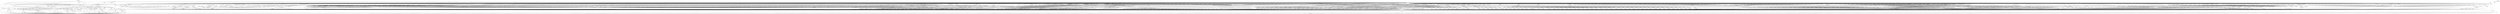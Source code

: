digraph depends {
    node [shape=plaintext]
"alsa-utils-alsamixer" -> "libasound2";
"alsa-utils-alsamixer" -> "libc6";
"alsa-utils-alsamixer" -> "libformw5";
"alsa-utils-alsamixer" -> "libmenuw5";
"alsa-utils-alsamixer" -> "libncursesw5";
"alsa-utils-alsamixer" -> "libpanelw5";
"alsa-utils-alsamixer" -> "libtinfo5";
"angstrom-feed-configs" -> "opkg" [style=dotted];
"angstrom-packagegroup-boot" -> "angstrom-version";
"angstrom-packagegroup-boot" -> "packagegroup-boot";
"avahi-daemon" -> "base-passwd";
"avahi-daemon" -> "libavahi-common3";
"avahi-daemon" -> "libavahi-core7";
"avahi-daemon" -> "libc6";
"avahi-daemon" -> "libcap2";
"avahi-daemon" -> "libdaemon0";
"avahi-daemon" -> "libdbus-1-3";
"avahi-daemon" -> "libexpat1";
"avahi-daemon" -> "libnss-mdns" [style=dotted];
"avahi-daemon" -> "shadow";
"avahi-utils" -> "libavahi-client3";
"avahi-utils" -> "libavahi-common3";
"avahi-utils" -> "libc6";
"bluez4" -> "libc6";
"bluez4" -> "libdbus-1-3";
"bluez4" -> "libglib-2.0-0";
"bluez4" -> "libreadline6";
"bluez4" -> "libudev1";
"bluez4" -> "libusb-0.1-4";
"bluez4" -> "libusb-1.0-0";
"busybox" -> "busybox-syslog" [style=dotted];
"busybox" -> "busybox-udhcpc" [style=dotted];
"busybox" -> "libc6";
"busybox" -> "opkg";
"busybox" -> "update-rc.d" [style=dotted];
"busybox-syslog" -> "opkg";
"connman" -> "bluez4";
"connman" -> "connman-conf" [style=dotted];
"connman" -> "dbus-1";
"connman" -> "iptables";
"connman" -> "libc6";
"connman" -> "libdbus-1-3";
"connman" -> "libglib-2.0-0";
"connman" -> "libgnutls26";
"connman" -> "ofono";
"connman" -> "update-rc.d" [style=dotted];
"connman" -> "wpa-supplicant";
"connman" -> "xuser-account";
"connman-angstrom-settings" -> "connman";
"cpufreq-tweaks" -> "cpufrequtils";
"cpufrequtils" -> "libc6";
"dbus-1" -> "base-passwd";
"dbus-1" -> "libc6";
"dbus-1" -> "libdbus-1-3";
"dbus-1" -> "libexpat1";
"dbus-1" -> "libx11-6";
"dbus-1" -> "shadow";
"dbus-1" -> "update-rc.d" [style=dotted];
"e2fsprogs-e2fsck" -> "libblkid1";
"e2fsprogs-e2fsck" -> "libc6";
"e2fsprogs-e2fsck" -> "libcom-err2";
"e2fsprogs-e2fsck" -> "libe2p2";
"e2fsprogs-e2fsck" -> "libext2fs2";
"e2fsprogs-e2fsck" -> "libuuid1";
"fixmac" -> "ranpwd";
"htop" -> "libc6";
"htop" -> "libncurses5";
"htop" -> "libtinfo5";
"htop" -> "ncurses-terminfo";
"iptables" -> "kernel-module-ip-tables" [style=dotted];
"iptables" -> "kernel-module-ipt-masquerade" [style=dotted];
"iptables" -> "kernel-module-iptable-filter" [style=dotted];
"iptables" -> "kernel-module-iptable-nat" [style=dotted];
"iptables" -> "kernel-module-nf-conntrack" [style=dotted];
"iptables" -> "kernel-module-nf-conntrack-ipv4" [style=dotted];
"iptables" -> "kernel-module-nf-defrag-ipv4" [style=dotted];
"iptables" -> "kernel-module-nf-nat" [style=dotted];
"iptables" -> "kernel-module-x-tables" [style=dotted];
"iptables" -> "libc6";
"iw" -> "libc6";
"iw" -> "libnl-3-200";
"iw" -> "libnl-3-genl";
"kernel" -> "kernel-3.4.67";
"kernel-3.4.67" -> "kernel-image-3.4.67";
"kernel-module-8021q" -> "kernel-3.4.67";
"kernel-module-8021q" -> "kernel-module-garp";
"kernel-module-8021q" -> "kernel-module-llc";
"kernel-module-8021q" -> "kernel-module-stp";
"kernel-module-8188eu" -> "kernel-3.4.67";
"kernel-module-8189es" -> "kernel-3.4.67";
"kernel-module-8192cu" -> "kernel-3.4.67";
"kernel-module-8723as" -> "kernel-3.4.67";
"kernel-module-a8293" -> "kernel-3.4.67";
"kernel-module-acecad" -> "kernel-3.4.67";
"kernel-module-ad714x" -> "kernel-3.4.67";
"kernel-module-ad714x-i2c" -> "kernel-3.4.67";
"kernel-module-ad714x-i2c" -> "kernel-module-ad714x";
"kernel-module-ad714x-spi" -> "kernel-3.4.67";
"kernel-module-ad714x-spi" -> "kernel-module-ad714x";
"kernel-module-ad7877" -> "kernel-3.4.67";
"kernel-module-ad7879" -> "kernel-3.4.67";
"kernel-module-ad7879-i2c" -> "kernel-3.4.67";
"kernel-module-ad7879-i2c" -> "kernel-module-ad7879";
"kernel-module-ad7879-spi" -> "kernel-3.4.67";
"kernel-module-ad7879-spi" -> "kernel-module-ad7879";
"kernel-module-ads7846" -> "kernel-3.4.67";
"kernel-module-ads7846" -> "kernel-module-hwmon";
"kernel-module-adxl34x" -> "kernel-3.4.67";
"kernel-module-adxl34x-i2c" -> "kernel-3.4.67";
"kernel-module-adxl34x-i2c" -> "kernel-module-adxl34x";
"kernel-module-adxl34x-spi" -> "kernel-3.4.67";
"kernel-module-adxl34x-spi" -> "kernel-module-adxl34x";
"kernel-module-af-alg" -> "kernel-3.4.67";
"kernel-module-af-rxrpc" -> "kernel-3.4.67";
"kernel-module-af9013" -> "kernel-3.4.67";
"kernel-module-afs" -> "kernel-3.4.67";
"kernel-module-afs" -> "kernel-module-mtd";
"kernel-module-ah6" -> "kernel-3.4.67";
"kernel-module-aiptek" -> "kernel-3.4.67";
"kernel-module-aircable" -> "kernel-3.4.67";
"kernel-module-aircable" -> "kernel-module-usbserial";
"kernel-module-alauda" -> "kernel-3.4.67";
"kernel-module-alauda" -> "kernel-module-mtd";
"kernel-module-alauda" -> "kernel-module-nand-ecc";
"kernel-module-algif-hash" -> "kernel-3.4.67";
"kernel-module-algif-hash" -> "kernel-module-af-alg";
"kernel-module-algif-skcipher" -> "kernel-3.4.67";
"kernel-module-algif-skcipher" -> "kernel-module-af-alg";
"kernel-module-altera-stapl" -> "kernel-3.4.67";
"kernel-module-ansi-cprng" -> "kernel-3.4.67";
"kernel-module-anubis" -> "kernel-3.4.67";
"kernel-module-aoe" -> "kernel-3.4.67";
"kernel-module-appledisplay" -> "kernel-3.4.67";
"kernel-module-appledisplay" -> "kernel-module-backlight";
"kernel-module-ar7part" -> "kernel-3.4.67";
"kernel-module-ar7part" -> "kernel-module-mtd";
"kernel-module-ark3116" -> "kernel-3.4.67";
"kernel-module-ark3116" -> "kernel-module-usbserial";
"kernel-module-arp-tables" -> "kernel-3.4.67";
"kernel-module-arp-tables" -> "kernel-module-x-tables";
"kernel-module-arpt-mangle" -> "kernel-3.4.67";
"kernel-module-arpt-mangle" -> "kernel-module-x-tables";
"kernel-module-arptable-filter" -> "kernel-3.4.67";
"kernel-module-arptable-filter" -> "kernel-module-arp-tables";
"kernel-module-arptable-filter" -> "kernel-module-x-tables";
"kernel-module-asix" -> "kernel-3.4.67";
"kernel-module-asix" -> "kernel-module-usbnet";
"kernel-module-async-memcpy" -> "kernel-3.4.67";
"kernel-module-async-memcpy" -> "kernel-module-async-tx";
"kernel-module-async-pq" -> "kernel-3.4.67";
"kernel-module-async-pq" -> "kernel-module-async-tx";
"kernel-module-async-pq" -> "kernel-module-async-xor";
"kernel-module-async-pq" -> "kernel-module-raid6-pq";
"kernel-module-async-pq" -> "kernel-module-xor";
"kernel-module-async-raid6-recov" -> "kernel-3.4.67";
"kernel-module-async-raid6-recov" -> "kernel-module-async-tx";
"kernel-module-async-raid6-recov" -> "kernel-module-raid6-pq";
"kernel-module-async-tx" -> "kernel-3.4.67";
"kernel-module-async-xor" -> "kernel-3.4.67";
"kernel-module-async-xor" -> "kernel-module-async-tx";
"kernel-module-async-xor" -> "kernel-module-xor";
"kernel-module-at24" -> "kernel-3.4.67";
"kernel-module-at25" -> "kernel-3.4.67";
"kernel-module-at76c50x-usb" -> "kernel-3.4.67";
"kernel-module-at76c50x-usb" -> "kernel-module-mac80211";
"kernel-module-atbm8830" -> "kernel-3.4.67";
"kernel-module-ath" -> "kernel-3.4.67";
"kernel-module-ath3k" -> "kernel-3.4.67";
"kernel-module-ath3k" -> "kernel-module-bluetooth";
"kernel-module-ath6kl-core" -> "kernel-3.4.67";
"kernel-module-ath6kl-sdio" -> "kernel-3.4.67";
"kernel-module-ath6kl-sdio" -> "kernel-module-ath6kl-core";
"kernel-module-ath6kl-usb" -> "kernel-3.4.67";
"kernel-module-ath6kl-usb" -> "kernel-module-ath6kl-core";
"kernel-module-ath9k" -> "kernel-3.4.67";
"kernel-module-ath9k" -> "kernel-module-ath";
"kernel-module-ath9k" -> "kernel-module-ath9k-common";
"kernel-module-ath9k" -> "kernel-module-ath9k-hw";
"kernel-module-ath9k" -> "kernel-module-mac80211";
"kernel-module-ath9k-common" -> "kernel-3.4.67";
"kernel-module-ath9k-common" -> "kernel-module-ath";
"kernel-module-ath9k-common" -> "kernel-module-ath9k-hw";
"kernel-module-ath9k-htc" -> "kernel-3.4.67";
"kernel-module-ath9k-htc" -> "kernel-module-ath";
"kernel-module-ath9k-htc" -> "kernel-module-ath9k-common";
"kernel-module-ath9k-htc" -> "kernel-module-ath9k-hw";
"kernel-module-ath9k-htc" -> "kernel-module-mac80211";
"kernel-module-ath9k-hw" -> "kernel-3.4.67";
"kernel-module-ath9k-hw" -> "kernel-module-ath";
"kernel-module-ati-remote" -> "kernel-3.4.67";
"kernel-module-ati-remote" -> "kernel-module-rc-core";
"kernel-module-ati-remote2" -> "kernel-3.4.67";
"kernel-module-atmel-mxt-ts" -> "kernel-3.4.67";
"kernel-module-auo-pixcir-ts" -> "kernel-3.4.67";
"kernel-module-b2c2-flexcop" -> "kernel-3.4.67";
"kernel-module-b2c2-flexcop" -> "kernel-module-cx24113";
"kernel-module-b2c2-flexcop" -> "kernel-module-cx24123";
"kernel-module-b2c2-flexcop" -> "kernel-module-dvb-core";
"kernel-module-b2c2-flexcop" -> "kernel-module-s5h1420";
"kernel-module-b2c2-flexcop-usb" -> "kernel-3.4.67";
"kernel-module-b2c2-flexcop-usb" -> "kernel-module-b2c2-flexcop";
"kernel-module-b2c2-flexcop-usb" -> "kernel-module-cx24113";
"kernel-module-b2c2-flexcop-usb" -> "kernel-module-cx24123";
"kernel-module-b2c2-flexcop-usb" -> "kernel-module-dvb-core";
"kernel-module-b2c2-flexcop-usb" -> "kernel-module-s5h1420";
"kernel-module-b43" -> "kernel-3.4.67";
"kernel-module-b43" -> "kernel-module-mac80211";
"kernel-module-b43" -> "kernel-module-ssb";
"kernel-module-b43legacy" -> "kernel-3.4.67";
"kernel-module-b43legacy" -> "kernel-module-mac80211";
"kernel-module-b43legacy" -> "kernel-module-ssb";
"kernel-module-backlight" -> "kernel-3.4.67";
"kernel-module-batman-adv" -> "kernel-3.4.67";
"kernel-module-bch" -> "kernel-3.4.67";
"kernel-module-bcm-wimax" -> "kernel-3.4.67";
"kernel-module-bcm203x" -> "kernel-3.4.67";
"kernel-module-bcm203x" -> "kernel-module-bluetooth";
"kernel-module-bcm3510" -> "kernel-3.4.67";
"kernel-module-bcm4330" -> "kernel-3.4.67";
"kernel-module-bcmdhd" -> "kernel-3.4.67";
"kernel-module-belkin-sa" -> "kernel-3.4.67";
"kernel-module-belkin-sa" -> "kernel-module-usbserial";
"kernel-module-bfusb" -> "kernel-3.4.67";
"kernel-module-bfusb" -> "kernel-module-bluetooth";
"kernel-module-blowfish-common" -> "kernel-3.4.67";
"kernel-module-blowfish-generic" -> "kernel-3.4.67";
"kernel-module-blowfish-generic" -> "kernel-module-blowfish-common";
"kernel-module-bluetooth" -> "kernel-3.4.67";
"kernel-module-bma150" -> "kernel-3.4.67";
"kernel-module-bma250" -> "kernel-3.4.67";
"kernel-module-bnep" -> "kernel-3.4.67";
"kernel-module-bnep" -> "kernel-module-bluetooth";
"kernel-module-bpa10x" -> "kernel-3.4.67";
"kernel-module-bpa10x" -> "kernel-module-bluetooth";
"kernel-module-brcmfmac" -> "kernel-3.4.67";
"kernel-module-brcmfmac" -> "kernel-module-brcmutil";
"kernel-module-brcmutil" -> "kernel-3.4.67";
"kernel-module-bridge" -> "kernel-3.4.67";
"kernel-module-bridge" -> "kernel-module-llc";
"kernel-module-bridge" -> "kernel-module-stp";
"kernel-module-btmrvl" -> "kernel-3.4.67";
"kernel-module-btmrvl" -> "kernel-module-bluetooth";
"kernel-module-btmrvl-sdio" -> "kernel-3.4.67";
"kernel-module-btmrvl-sdio" -> "kernel-module-bluetooth";
"kernel-module-btmrvl-sdio" -> "kernel-module-btmrvl";
"kernel-module-btsdio" -> "kernel-3.4.67";
"kernel-module-btsdio" -> "kernel-module-bluetooth";
"kernel-module-btusb" -> "kernel-3.4.67";
"kernel-module-btusb" -> "kernel-module-bluetooth";
"kernel-module-btwilink" -> "kernel-3.4.67";
"kernel-module-btwilink" -> "kernel-module-bluetooth";
"kernel-module-btwilink" -> "kernel-module-st-drv";
"kernel-module-bu21013-ts" -> "kernel-3.4.67";
"kernel-module-camellia-generic" -> "kernel-3.4.67";
"kernel-module-carl9170" -> "kernel-3.4.67";
"kernel-module-carl9170" -> "kernel-module-ath";
"kernel-module-carl9170" -> "kernel-module-mac80211";
"kernel-module-cast5" -> "kernel-3.4.67";
"kernel-module-cast6" -> "kernel-3.4.67";
"kernel-module-catc" -> "kernel-3.4.67";
"kernel-module-ccm" -> "kernel-3.4.67";
"kernel-module-cdc-acm" -> "kernel-3.4.67";
"kernel-module-cdc-eem" -> "kernel-3.4.67";
"kernel-module-cdc-eem" -> "kernel-module-usbnet";
"kernel-module-cdc-ether" -> "kernel-3.4.67";
"kernel-module-cdc-ether" -> "kernel-module-usbnet";
"kernel-module-cdc-ncm" -> "kernel-3.4.67";
"kernel-module-cdc-ncm" -> "kernel-module-usbnet";
"kernel-module-cdc-subset" -> "kernel-3.4.67";
"kernel-module-cdc-subset" -> "kernel-module-usbnet";
"kernel-module-cdc-wdm" -> "kernel-3.4.67";
"kernel-module-cfi-cmdset-0001" -> "kernel-3.4.67";
"kernel-module-cfi-cmdset-0001" -> "kernel-module-cfi-util";
"kernel-module-cfi-cmdset-0001" -> "kernel-module-mtd";
"kernel-module-cfi-cmdset-0002" -> "kernel-3.4.67";
"kernel-module-cfi-cmdset-0002" -> "kernel-module-cfi-util";
"kernel-module-cfi-cmdset-0002" -> "kernel-module-mtd";
"kernel-module-cfi-cmdset-0020" -> "kernel-3.4.67";
"kernel-module-cfi-cmdset-0020" -> "kernel-module-cfi-util";
"kernel-module-cfi-cmdset-0020" -> "kernel-module-mtd";
"kernel-module-cfi-probe" -> "kernel-3.4.67";
"kernel-module-cfi-probe" -> "kernel-module-cfi-util";
"kernel-module-cfi-probe" -> "kernel-module-chipreg";
"kernel-module-cfi-probe" -> "kernel-module-gen-probe";
"kernel-module-cfi-util" -> "kernel-3.4.67";
"kernel-module-ch341" -> "kernel-3.4.67";
"kernel-module-ch341" -> "kernel-module-usbserial";
"kernel-module-ch7006" -> "kernel-3.4.67";
"kernel-module-ch7006" -> "kernel-module-drm";
"kernel-module-ch7006" -> "kernel-module-drm-kms-helper";
"kernel-module-chipreg" -> "kernel-3.4.67";
"kernel-module-clearpad-tm1217" -> "kernel-3.4.67";
"kernel-module-cm109" -> "kernel-3.4.67";
"kernel-module-cma3000-d0x" -> "kernel-3.4.67";
"kernel-module-cma3000-d0x-i2c" -> "kernel-3.4.67";
"kernel-module-cma3000-d0x-i2c" -> "kernel-module-cma3000-d0x";
"kernel-module-cp210x" -> "kernel-3.4.67";
"kernel-module-cp210x" -> "kernel-module-usbserial";
"kernel-module-cpia2" -> "kernel-3.4.67";
"kernel-module-cpufreq-conservative" -> "kernel-3.4.67";
"kernel-module-cpufreq-powersave" -> "kernel-3.4.67";
"kernel-module-cpufreq-stats" -> "kernel-3.4.67";
"kernel-module-cpufreq-userspace" -> "kernel-3.4.67";
"kernel-module-crc7" -> "kernel-3.4.67";
"kernel-module-cryptd" -> "kernel-3.4.67";
"kernel-module-crypto-user" -> "kernel-3.4.67";
"kernel-module-cs53l32a" -> "kernel-3.4.67";
"kernel-module-ctr" -> "kernel-3.4.67";
"kernel-module-cts" -> "kernel-3.4.67";
"kernel-module-cx22702" -> "kernel-3.4.67";
"kernel-module-cx231xx" -> "kernel-3.4.67";
"kernel-module-cx231xx" -> "kernel-module-cx2341x";
"kernel-module-cx231xx" -> "kernel-module-rc-core";
"kernel-module-cx231xx" -> "kernel-module-videobuf-core";
"kernel-module-cx231xx" -> "kernel-module-videobuf-vmalloc";
"kernel-module-cx231xx-alsa" -> "kernel-3.4.67";
"kernel-module-cx231xx-alsa" -> "kernel-module-cx231xx";
"kernel-module-cx231xx-alsa" -> "kernel-module-cx2341x";
"kernel-module-cx231xx-alsa" -> "kernel-module-rc-core";
"kernel-module-cx231xx-alsa" -> "kernel-module-videobuf-core";
"kernel-module-cx231xx-alsa" -> "kernel-module-videobuf-vmalloc";
"kernel-module-cx231xx-dvb" -> "kernel-3.4.67";
"kernel-module-cx231xx-dvb" -> "kernel-module-cx231xx";
"kernel-module-cx231xx-dvb" -> "kernel-module-cx2341x";
"kernel-module-cx231xx-dvb" -> "kernel-module-dvb-core";
"kernel-module-cx231xx-dvb" -> "kernel-module-rc-core";
"kernel-module-cx231xx-dvb" -> "kernel-module-videobuf-core";
"kernel-module-cx231xx-dvb" -> "kernel-module-videobuf-vmalloc";
"kernel-module-cx2341x" -> "kernel-3.4.67";
"kernel-module-cx24113" -> "kernel-3.4.67";
"kernel-module-cx24116" -> "kernel-3.4.67";
"kernel-module-cx24123" -> "kernel-3.4.67";
"kernel-module-cx25840" -> "kernel-3.4.67";
"kernel-module-cx82310-eth" -> "kernel-3.4.67";
"kernel-module-cx82310-eth" -> "kernel-module-usbnet";
"kernel-module-cxd2820r" -> "kernel-3.4.67";
"kernel-module-cxd2820r" -> "kernel-module-dvb-core";
"kernel-module-cy8ctmg110-ts" -> "kernel-3.4.67";
"kernel-module-cyberjack" -> "kernel-3.4.67";
"kernel-module-cyberjack" -> "kernel-module-usbserial";
"kernel-module-cypress-m8" -> "kernel-3.4.67";
"kernel-module-cypress-m8" -> "kernel-module-usbserial";
"kernel-module-cyttsp-core" -> "kernel-3.4.67";
"kernel-module-cyttsp-i2c" -> "kernel-3.4.67";
"kernel-module-cyttsp-i2c" -> "kernel-module-cyttsp-core";
"kernel-module-cyttsp-spi" -> "kernel-3.4.67";
"kernel-module-cyttsp-spi" -> "kernel-module-cyttsp-core";
"kernel-module-db9" -> "kernel-3.4.67";
"kernel-module-db9" -> "kernel-module-parport";
"kernel-module-dib0070" -> "kernel-3.4.67";
"kernel-module-dib0090" -> "kernel-3.4.67";
"kernel-module-dib3000mb" -> "kernel-3.4.67";
"kernel-module-dib3000mc" -> "kernel-3.4.67";
"kernel-module-dib3000mc" -> "kernel-module-dibx000-common";
"kernel-module-dib7000m" -> "kernel-3.4.67";
"kernel-module-dib7000m" -> "kernel-module-dibx000-common";
"kernel-module-dib7000p" -> "kernel-3.4.67";
"kernel-module-dib7000p" -> "kernel-module-dibx000-common";
"kernel-module-dib7000p" -> "kernel-module-dvb-core";
"kernel-module-dib8000" -> "kernel-3.4.67";
"kernel-module-dib8000" -> "kernel-module-dibx000-common";
"kernel-module-dib8000" -> "kernel-module-dvb-core";
"kernel-module-dibx000-common" -> "kernel-3.4.67";
"kernel-module-digi-acceleport" -> "kernel-3.4.67";
"kernel-module-digi-acceleport" -> "kernel-module-usbserial";
"kernel-module-disp-ump" -> "kernel-3.4.67";
"kernel-module-disp-ump" -> "kernel-module-ump";
"kernel-module-dm-bufio" -> "kernel-3.4.67";
"kernel-module-dm-delay" -> "kernel-3.4.67";
"kernel-module-dm-log-userspace" -> "kernel-3.4.67";
"kernel-module-dm-persistent-data" -> "kernel-3.4.67";
"kernel-module-dm-persistent-data" -> "kernel-module-dm-bufio";
"kernel-module-dm-raid" -> "kernel-3.4.67";
"kernel-module-dm-raid" -> "kernel-module-async-memcpy";
"kernel-module-dm-raid" -> "kernel-module-async-pq";
"kernel-module-dm-raid" -> "kernel-module-async-raid6-recov";
"kernel-module-dm-raid" -> "kernel-module-async-tx";
"kernel-module-dm-raid" -> "kernel-module-async-xor";
"kernel-module-dm-raid" -> "kernel-module-md-mod";
"kernel-module-dm-raid" -> "kernel-module-raid1";
"kernel-module-dm-raid" -> "kernel-module-raid456";
"kernel-module-dm-raid" -> "kernel-module-raid6-pq";
"kernel-module-dm-raid" -> "kernel-module-xor";
"kernel-module-dm-thin-pool" -> "kernel-3.4.67";
"kernel-module-dm-thin-pool" -> "kernel-module-dm-bufio";
"kernel-module-dm-thin-pool" -> "kernel-module-dm-persistent-data";
"kernel-module-dm-verity" -> "kernel-3.4.67";
"kernel-module-dm-verity" -> "kernel-module-dm-bufio";
"kernel-module-dm9601" -> "kernel-3.4.67";
"kernel-module-dm9601" -> "kernel-module-usbnet";
"kernel-module-drbd" -> "kernel-3.4.67";
"kernel-module-drbd" -> "kernel-module-lru-cache";
"kernel-module-drm" -> "kernel-3.4.67";
"kernel-module-drm-kms-helper" -> "kernel-3.4.67";
"kernel-module-drm-kms-helper" -> "kernel-module-drm";
"kernel-module-drm-usb" -> "kernel-3.4.67";
"kernel-module-drm-usb" -> "kernel-module-drm";
"kernel-module-drxd" -> "kernel-3.4.67";
"kernel-module-drxk" -> "kernel-3.4.67";
"kernel-module-ds3000" -> "kernel-3.4.67";
"kernel-module-dsbr100" -> "kernel-3.4.67";
"kernel-module-dvb-as102" -> "kernel-3.4.67";
"kernel-module-dvb-as102" -> "kernel-module-dvb-core";
"kernel-module-dvb-core" -> "kernel-3.4.67";
"kernel-module-dvb-pll" -> "kernel-3.4.67";
"kernel-module-dvb-usb" -> "kernel-3.4.67";
"kernel-module-dvb-usb" -> "kernel-module-dvb-core";
"kernel-module-dvb-usb" -> "kernel-module-rc-core";
"kernel-module-dvb-usb-a800" -> "kernel-3.4.67";
"kernel-module-dvb-usb-a800" -> "kernel-module-dib3000mc";
"kernel-module-dvb-usb-a800" -> "kernel-module-dibx000-common";
"kernel-module-dvb-usb-a800" -> "kernel-module-dvb-core";
"kernel-module-dvb-usb-a800" -> "kernel-module-dvb-usb";
"kernel-module-dvb-usb-a800" -> "kernel-module-dvb-usb-dibusb-common";
"kernel-module-dvb-usb-a800" -> "kernel-module-rc-core";
"kernel-module-dvb-usb-af9005" -> "kernel-3.4.67";
"kernel-module-dvb-usb-af9005" -> "kernel-module-dvb-core";
"kernel-module-dvb-usb-af9005" -> "kernel-module-dvb-usb";
"kernel-module-dvb-usb-af9005" -> "kernel-module-rc-core";
"kernel-module-dvb-usb-af9005-remote" -> "kernel-3.4.67";
"kernel-module-dvb-usb-af9015" -> "kernel-3.4.67";
"kernel-module-dvb-usb-af9015" -> "kernel-module-dvb-core";
"kernel-module-dvb-usb-af9015" -> "kernel-module-dvb-usb";
"kernel-module-dvb-usb-af9015" -> "kernel-module-rc-core";
"kernel-module-dvb-usb-anysee" -> "kernel-3.4.67";
"kernel-module-dvb-usb-anysee" -> "kernel-module-dvb-core";
"kernel-module-dvb-usb-anysee" -> "kernel-module-dvb-usb";
"kernel-module-dvb-usb-anysee" -> "kernel-module-rc-core";
"kernel-module-dvb-usb-au6610" -> "kernel-3.4.67";
"kernel-module-dvb-usb-au6610" -> "kernel-module-dvb-core";
"kernel-module-dvb-usb-au6610" -> "kernel-module-dvb-usb";
"kernel-module-dvb-usb-au6610" -> "kernel-module-rc-core";
"kernel-module-dvb-usb-az6007" -> "kernel-3.4.67";
"kernel-module-dvb-usb-az6007" -> "kernel-module-dvb-core";
"kernel-module-dvb-usb-az6007" -> "kernel-module-dvb-usb";
"kernel-module-dvb-usb-az6007" -> "kernel-module-rc-core";
"kernel-module-dvb-usb-az6027" -> "kernel-3.4.67";
"kernel-module-dvb-usb-az6027" -> "kernel-module-dvb-core";
"kernel-module-dvb-usb-az6027" -> "kernel-module-dvb-usb";
"kernel-module-dvb-usb-az6027" -> "kernel-module-rc-core";
"kernel-module-dvb-usb-az6027" -> "kernel-module-stb0899";
"kernel-module-dvb-usb-az6027" -> "kernel-module-stb6100";
"kernel-module-dvb-usb-ce6230" -> "kernel-3.4.67";
"kernel-module-dvb-usb-ce6230" -> "kernel-module-dvb-core";
"kernel-module-dvb-usb-ce6230" -> "kernel-module-dvb-usb";
"kernel-module-dvb-usb-ce6230" -> "kernel-module-rc-core";
"kernel-module-dvb-usb-cinergyt2" -> "kernel-3.4.67";
"kernel-module-dvb-usb-cinergyt2" -> "kernel-module-dvb-core";
"kernel-module-dvb-usb-cinergyt2" -> "kernel-module-dvb-usb";
"kernel-module-dvb-usb-cinergyt2" -> "kernel-module-rc-core";
"kernel-module-dvb-usb-cxusb" -> "kernel-3.4.67";
"kernel-module-dvb-usb-cxusb" -> "kernel-module-dib0070";
"kernel-module-dvb-usb-cxusb" -> "kernel-module-dib7000p";
"kernel-module-dvb-usb-cxusb" -> "kernel-module-dibx000-common";
"kernel-module-dvb-usb-cxusb" -> "kernel-module-dvb-core";
"kernel-module-dvb-usb-cxusb" -> "kernel-module-dvb-usb";
"kernel-module-dvb-usb-cxusb" -> "kernel-module-rc-core";
"kernel-module-dvb-usb-dib0700" -> "kernel-3.4.67";
"kernel-module-dvb-usb-dib0700" -> "kernel-module-dib0070";
"kernel-module-dvb-usb-dib0700" -> "kernel-module-dib0090";
"kernel-module-dvb-usb-dib0700" -> "kernel-module-dib3000mc";
"kernel-module-dvb-usb-dib0700" -> "kernel-module-dib7000m";
"kernel-module-dvb-usb-dib0700" -> "kernel-module-dib7000p";
"kernel-module-dvb-usb-dib0700" -> "kernel-module-dib8000";
"kernel-module-dvb-usb-dib0700" -> "kernel-module-dibx000-common";
"kernel-module-dvb-usb-dib0700" -> "kernel-module-dvb-core";
"kernel-module-dvb-usb-dib0700" -> "kernel-module-dvb-usb";
"kernel-module-dvb-usb-dib0700" -> "kernel-module-rc-core";
"kernel-module-dvb-usb-dibusb-common" -> "kernel-3.4.67";
"kernel-module-dvb-usb-dibusb-common" -> "kernel-module-dib3000mc";
"kernel-module-dvb-usb-dibusb-common" -> "kernel-module-dibx000-common";
"kernel-module-dvb-usb-dibusb-common" -> "kernel-module-dvb-core";
"kernel-module-dvb-usb-dibusb-common" -> "kernel-module-dvb-usb";
"kernel-module-dvb-usb-dibusb-common" -> "kernel-module-rc-core";
"kernel-module-dvb-usb-dibusb-mb" -> "kernel-3.4.67";
"kernel-module-dvb-usb-dibusb-mb" -> "kernel-module-dib3000mc";
"kernel-module-dvb-usb-dibusb-mb" -> "kernel-module-dibx000-common";
"kernel-module-dvb-usb-dibusb-mb" -> "kernel-module-dvb-core";
"kernel-module-dvb-usb-dibusb-mb" -> "kernel-module-dvb-usb";
"kernel-module-dvb-usb-dibusb-mb" -> "kernel-module-dvb-usb-dibusb-common";
"kernel-module-dvb-usb-dibusb-mb" -> "kernel-module-rc-core";
"kernel-module-dvb-usb-dibusb-mc" -> "kernel-3.4.67";
"kernel-module-dvb-usb-dibusb-mc" -> "kernel-module-dib3000mc";
"kernel-module-dvb-usb-dibusb-mc" -> "kernel-module-dibx000-common";
"kernel-module-dvb-usb-dibusb-mc" -> "kernel-module-dvb-core";
"kernel-module-dvb-usb-dibusb-mc" -> "kernel-module-dvb-usb";
"kernel-module-dvb-usb-dibusb-mc" -> "kernel-module-dvb-usb-dibusb-common";
"kernel-module-dvb-usb-dibusb-mc" -> "kernel-module-rc-core";
"kernel-module-dvb-usb-digitv" -> "kernel-3.4.67";
"kernel-module-dvb-usb-digitv" -> "kernel-module-dvb-core";
"kernel-module-dvb-usb-digitv" -> "kernel-module-dvb-usb";
"kernel-module-dvb-usb-digitv" -> "kernel-module-rc-core";
"kernel-module-dvb-usb-dtt200u" -> "kernel-3.4.67";
"kernel-module-dvb-usb-dtt200u" -> "kernel-module-dvb-core";
"kernel-module-dvb-usb-dtt200u" -> "kernel-module-dvb-usb";
"kernel-module-dvb-usb-dtt200u" -> "kernel-module-rc-core";
"kernel-module-dvb-usb-dtv5100" -> "kernel-3.4.67";
"kernel-module-dvb-usb-dtv5100" -> "kernel-module-dvb-core";
"kernel-module-dvb-usb-dtv5100" -> "kernel-module-dvb-usb";
"kernel-module-dvb-usb-dtv5100" -> "kernel-module-rc-core";
"kernel-module-dvb-usb-dw2102" -> "kernel-3.4.67";
"kernel-module-dvb-usb-dw2102" -> "kernel-module-dvb-core";
"kernel-module-dvb-usb-dw2102" -> "kernel-module-dvb-usb";
"kernel-module-dvb-usb-dw2102" -> "kernel-module-rc-core";
"kernel-module-dvb-usb-ec168" -> "kernel-3.4.67";
"kernel-module-dvb-usb-ec168" -> "kernel-module-dvb-core";
"kernel-module-dvb-usb-ec168" -> "kernel-module-dvb-usb";
"kernel-module-dvb-usb-ec168" -> "kernel-module-rc-core";
"kernel-module-dvb-usb-friio" -> "kernel-3.4.67";
"kernel-module-dvb-usb-friio" -> "kernel-module-dvb-core";
"kernel-module-dvb-usb-friio" -> "kernel-module-dvb-usb";
"kernel-module-dvb-usb-friio" -> "kernel-module-rc-core";
"kernel-module-dvb-usb-gl861" -> "kernel-3.4.67";
"kernel-module-dvb-usb-gl861" -> "kernel-module-dvb-core";
"kernel-module-dvb-usb-gl861" -> "kernel-module-dvb-usb";
"kernel-module-dvb-usb-gl861" -> "kernel-module-rc-core";
"kernel-module-dvb-usb-gp8psk" -> "kernel-3.4.67";
"kernel-module-dvb-usb-gp8psk" -> "kernel-module-dvb-core";
"kernel-module-dvb-usb-gp8psk" -> "kernel-module-dvb-usb";
"kernel-module-dvb-usb-gp8psk" -> "kernel-module-rc-core";
"kernel-module-dvb-usb-it913x" -> "kernel-3.4.67";
"kernel-module-dvb-usb-it913x" -> "kernel-module-dvb-core";
"kernel-module-dvb-usb-it913x" -> "kernel-module-dvb-usb";
"kernel-module-dvb-usb-it913x" -> "kernel-module-rc-core";
"kernel-module-dvb-usb-lmedm04" -> "kernel-3.4.67";
"kernel-module-dvb-usb-lmedm04" -> "kernel-module-dvb-core";
"kernel-module-dvb-usb-lmedm04" -> "kernel-module-dvb-usb";
"kernel-module-dvb-usb-lmedm04" -> "kernel-module-rc-core";
"kernel-module-dvb-usb-m920x" -> "kernel-3.4.67";
"kernel-module-dvb-usb-m920x" -> "kernel-module-dvb-core";
"kernel-module-dvb-usb-m920x" -> "kernel-module-dvb-usb";
"kernel-module-dvb-usb-m920x" -> "kernel-module-rc-core";
"kernel-module-dvb-usb-mxl111sf" -> "kernel-3.4.67";
"kernel-module-dvb-usb-mxl111sf" -> "kernel-module-dvb-core";
"kernel-module-dvb-usb-mxl111sf" -> "kernel-module-dvb-usb";
"kernel-module-dvb-usb-mxl111sf" -> "kernel-module-rc-core";
"kernel-module-dvb-usb-mxl111sf" -> "kernel-module-tveeprom";
"kernel-module-dvb-usb-nova-t-usb2" -> "kernel-3.4.67";
"kernel-module-dvb-usb-nova-t-usb2" -> "kernel-module-dib3000mc";
"kernel-module-dvb-usb-nova-t-usb2" -> "kernel-module-dibx000-common";
"kernel-module-dvb-usb-nova-t-usb2" -> "kernel-module-dvb-core";
"kernel-module-dvb-usb-nova-t-usb2" -> "kernel-module-dvb-usb";
"kernel-module-dvb-usb-nova-t-usb2" -> "kernel-module-dvb-usb-dibusb-common";
"kernel-module-dvb-usb-nova-t-usb2" -> "kernel-module-rc-core";
"kernel-module-dvb-usb-opera" -> "kernel-3.4.67";
"kernel-module-dvb-usb-opera" -> "kernel-module-dvb-core";
"kernel-module-dvb-usb-opera" -> "kernel-module-dvb-usb";
"kernel-module-dvb-usb-opera" -> "kernel-module-rc-core";
"kernel-module-dvb-usb-pctv452e" -> "kernel-3.4.67";
"kernel-module-dvb-usb-pctv452e" -> "kernel-module-dvb-core";
"kernel-module-dvb-usb-pctv452e" -> "kernel-module-dvb-usb";
"kernel-module-dvb-usb-pctv452e" -> "kernel-module-rc-core";
"kernel-module-dvb-usb-pctv452e" -> "kernel-module-ttpci-eeprom";
"kernel-module-dvb-usb-rtl28xxu" -> "kernel-3.4.67";
"kernel-module-dvb-usb-rtl28xxu" -> "kernel-module-dvb-core";
"kernel-module-dvb-usb-rtl28xxu" -> "kernel-module-dvb-usb";
"kernel-module-dvb-usb-rtl28xxu" -> "kernel-module-rc-core";
"kernel-module-dvb-usb-rtl28xxu" -> "kernel-module-rtl2830";
"kernel-module-dvb-usb-technisat-usb2" -> "kernel-3.4.67";
"kernel-module-dvb-usb-technisat-usb2" -> "kernel-module-dvb-core";
"kernel-module-dvb-usb-technisat-usb2" -> "kernel-module-dvb-usb";
"kernel-module-dvb-usb-technisat-usb2" -> "kernel-module-rc-core";
"kernel-module-dvb-usb-technisat-usb2" -> "kernel-module-stv090x";
"kernel-module-dvb-usb-ttusb2" -> "kernel-3.4.67";
"kernel-module-dvb-usb-ttusb2" -> "kernel-module-dvb-core";
"kernel-module-dvb-usb-ttusb2" -> "kernel-module-dvb-usb";
"kernel-module-dvb-usb-ttusb2" -> "kernel-module-rc-core";
"kernel-module-dvb-usb-umt-010" -> "kernel-3.4.67";
"kernel-module-dvb-usb-umt-010" -> "kernel-module-dib3000mc";
"kernel-module-dvb-usb-umt-010" -> "kernel-module-dibx000-common";
"kernel-module-dvb-usb-umt-010" -> "kernel-module-dvb-core";
"kernel-module-dvb-usb-umt-010" -> "kernel-module-dvb-usb";
"kernel-module-dvb-usb-umt-010" -> "kernel-module-dvb-usb-dibusb-common";
"kernel-module-dvb-usb-umt-010" -> "kernel-module-rc-core";
"kernel-module-dvb-usb-vp702x" -> "kernel-3.4.67";
"kernel-module-dvb-usb-vp702x" -> "kernel-module-dvb-core";
"kernel-module-dvb-usb-vp702x" -> "kernel-module-dvb-usb";
"kernel-module-dvb-usb-vp702x" -> "kernel-module-rc-core";
"kernel-module-dvb-usb-vp7045" -> "kernel-3.4.67";
"kernel-module-dvb-usb-vp7045" -> "kernel-module-dvb-core";
"kernel-module-dvb-usb-vp7045" -> "kernel-module-dvb-usb";
"kernel-module-dvb-usb-vp7045" -> "kernel-module-rc-core";
"kernel-module-dynapro" -> "kernel-3.4.67";
"kernel-module-easycap" -> "kernel-3.4.67";
"kernel-module-ebt-802-3" -> "kernel-3.4.67";
"kernel-module-ebt-802-3" -> "kernel-module-x-tables";
"kernel-module-ebt-among" -> "kernel-3.4.67";
"kernel-module-ebt-among" -> "kernel-module-x-tables";
"kernel-module-ebt-arp" -> "kernel-3.4.67";
"kernel-module-ebt-arp" -> "kernel-module-x-tables";
"kernel-module-ebt-arpreply" -> "kernel-3.4.67";
"kernel-module-ebt-arpreply" -> "kernel-module-x-tables";
"kernel-module-ebt-dnat" -> "kernel-3.4.67";
"kernel-module-ebt-dnat" -> "kernel-module-x-tables";
"kernel-module-ebt-ip" -> "kernel-3.4.67";
"kernel-module-ebt-ip" -> "kernel-module-x-tables";
"kernel-module-ebt-ip6" -> "kernel-3.4.67";
"kernel-module-ebt-ip6" -> "kernel-module-x-tables";
"kernel-module-ebt-limit" -> "kernel-3.4.67";
"kernel-module-ebt-limit" -> "kernel-module-x-tables";
"kernel-module-ebt-log" -> "kernel-3.4.67";
"kernel-module-ebt-log" -> "kernel-module-x-tables";
"kernel-module-ebt-mark" -> "kernel-3.4.67";
"kernel-module-ebt-mark" -> "kernel-module-x-tables";
"kernel-module-ebt-mark-m" -> "kernel-3.4.67";
"kernel-module-ebt-mark-m" -> "kernel-module-x-tables";
"kernel-module-ebt-nflog" -> "kernel-3.4.67";
"kernel-module-ebt-nflog" -> "kernel-module-x-tables";
"kernel-module-ebt-pkttype" -> "kernel-3.4.67";
"kernel-module-ebt-pkttype" -> "kernel-module-x-tables";
"kernel-module-ebt-redirect" -> "kernel-3.4.67";
"kernel-module-ebt-redirect" -> "kernel-module-x-tables";
"kernel-module-ebt-snat" -> "kernel-3.4.67";
"kernel-module-ebt-snat" -> "kernel-module-x-tables";
"kernel-module-ebt-stp" -> "kernel-3.4.67";
"kernel-module-ebt-stp" -> "kernel-module-x-tables";
"kernel-module-ebt-ulog" -> "kernel-3.4.67";
"kernel-module-ebt-ulog" -> "kernel-module-x-tables";
"kernel-module-ebt-vlan" -> "kernel-3.4.67";
"kernel-module-ebt-vlan" -> "kernel-module-x-tables";
"kernel-module-ebtable-broute" -> "kernel-3.4.67";
"kernel-module-ebtable-broute" -> "kernel-module-bridge";
"kernel-module-ebtable-broute" -> "kernel-module-ebtables";
"kernel-module-ebtable-broute" -> "kernel-module-llc";
"kernel-module-ebtable-broute" -> "kernel-module-stp";
"kernel-module-ebtable-broute" -> "kernel-module-x-tables";
"kernel-module-ebtable-filter" -> "kernel-3.4.67";
"kernel-module-ebtable-filter" -> "kernel-module-ebtables";
"kernel-module-ebtable-filter" -> "kernel-module-x-tables";
"kernel-module-ebtable-nat" -> "kernel-3.4.67";
"kernel-module-ebtable-nat" -> "kernel-module-ebtables";
"kernel-module-ebtable-nat" -> "kernel-module-x-tables";
"kernel-module-ebtables" -> "kernel-3.4.67";
"kernel-module-ebtables" -> "kernel-module-x-tables";
"kernel-module-ec100" -> "kernel-3.4.67";
"kernel-module-echo" -> "kernel-3.4.67";
"kernel-module-eeprom-93cx6" -> "kernel-3.4.67";
"kernel-module-eeprom-93xx46" -> "kernel-3.4.67";
"kernel-module-eeti-ts" -> "kernel-3.4.67";
"kernel-module-elo" -> "kernel-3.4.67";
"kernel-module-em28xx" -> "kernel-3.4.67";
"kernel-module-em28xx" -> "kernel-module-rc-core";
"kernel-module-em28xx" -> "kernel-module-tveeprom";
"kernel-module-em28xx" -> "kernel-module-videobuf-core";
"kernel-module-em28xx" -> "kernel-module-videobuf-vmalloc";
"kernel-module-em28xx-alsa" -> "kernel-3.4.67";
"kernel-module-em28xx-alsa" -> "kernel-module-em28xx";
"kernel-module-em28xx-alsa" -> "kernel-module-rc-core";
"kernel-module-em28xx-alsa" -> "kernel-module-tveeprom";
"kernel-module-em28xx-alsa" -> "kernel-module-videobuf-core";
"kernel-module-em28xx-alsa" -> "kernel-module-videobuf-vmalloc";
"kernel-module-em28xx-dvb" -> "kernel-3.4.67";
"kernel-module-em28xx-dvb" -> "kernel-module-dvb-core";
"kernel-module-em28xx-dvb" -> "kernel-module-em28xx";
"kernel-module-em28xx-dvb" -> "kernel-module-rc-core";
"kernel-module-em28xx-dvb" -> "kernel-module-tveeprom";
"kernel-module-em28xx-dvb" -> "kernel-module-videobuf-core";
"kernel-module-em28xx-dvb" -> "kernel-module-videobuf-vmalloc";
"kernel-module-emi26" -> "kernel-3.4.67";
"kernel-module-emi62" -> "kernel-3.4.67";
"kernel-module-empeg" -> "kernel-3.4.67";
"kernel-module-empeg" -> "kernel-module-usbserial";
"kernel-module-esp6" -> "kernel-3.4.67";
"kernel-module-et61x251" -> "kernel-3.4.67";
"kernel-module-exportfs" -> "kernel-3.4.67";
"kernel-module-f81232" -> "kernel-3.4.67";
"kernel-module-f81232" -> "kernel-module-usbserial";
"kernel-module-fb-sys-fops" -> "kernel-3.4.67";
"kernel-module-fcrypt" -> "kernel-3.4.67";
"kernel-module-ft5x-ts" -> "kernel-3.4.67";
"kernel-module-ftdi-elan" -> "kernel-3.4.67";
"kernel-module-ftdi-sio" -> "kernel-3.4.67";
"kernel-module-ftdi-sio" -> "kernel-module-usbserial";
"kernel-module-ftl" -> "kernel-3.4.67";
"kernel-module-ftl" -> "kernel-module-mtd";
"kernel-module-ftl" -> "kernel-module-mtd-blkdevs";
"kernel-module-fujitsu-ts" -> "kernel-3.4.67";
"kernel-module-funsoft" -> "kernel-3.4.67";
"kernel-module-funsoft" -> "kernel-module-usbserial";
"kernel-module-g-acm-ms" -> "kernel-3.4.67";
"kernel-module-g-audio" -> "kernel-3.4.67";
"kernel-module-g-cdc" -> "kernel-3.4.67";
"kernel-module-g-dbgp" -> "kernel-3.4.67";
"kernel-module-g-ether" -> "kernel-3.4.67";
"kernel-module-g-ffs" -> "kernel-3.4.67";
"kernel-module-g-hid" -> "kernel-3.4.67";
"kernel-module-g-mass-storage" -> "kernel-3.4.67";
"kernel-module-g-midi" -> "kernel-3.4.67";
"kernel-module-g-midi" -> "kernel-module-snd-rawmidi";
"kernel-module-g-multi" -> "kernel-3.4.67";
"kernel-module-g-ncm" -> "kernel-3.4.67";
"kernel-module-g-printer" -> "kernel-3.4.67";
"kernel-module-g-serial" -> "kernel-3.4.67";
"kernel-module-g-webcam" -> "kernel-3.4.67";
"kernel-module-gadgetfs" -> "kernel-3.4.67";
"kernel-module-gamecon" -> "kernel-3.4.67";
"kernel-module-gamecon" -> "kernel-module-parport";
"kernel-module-garmin-gps" -> "kernel-3.4.67";
"kernel-module-garmin-gps" -> "kernel-module-usbserial";
"kernel-module-garp" -> "kernel-3.4.67";
"kernel-module-garp" -> "kernel-module-llc";
"kernel-module-garp" -> "kernel-module-stp";
"kernel-module-gc0307" -> "kernel-3.4.67";
"kernel-module-gc0308" -> "kernel-3.4.67";
"kernel-module-gcm" -> "kernel-3.4.67";
"kernel-module-gen-probe" -> "kernel-3.4.67";
"kernel-module-generic-bl" -> "kernel-3.4.67";
"kernel-module-generic-bl" -> "kernel-module-backlight";
"kernel-module-ghash-generic" -> "kernel-3.4.67";
"kernel-module-gluebi" -> "kernel-3.4.67";
"kernel-module-gluebi" -> "kernel-module-mtd";
"kernel-module-gluebi" -> "kernel-module-ubi";
"kernel-module-goodix-touch" -> "kernel-3.4.67";
"kernel-module-gp2ap002a00f" -> "kernel-3.4.67";
"kernel-module-gpio" -> "kernel-3.4.67";
"kernel-module-gpio" -> "kernel-module-bch";
"kernel-module-gpio" -> "kernel-module-mtd";
"kernel-module-gpio" -> "kernel-module-nand";
"kernel-module-gpio" -> "kernel-module-nand-bch";
"kernel-module-gpio" -> "kernel-module-nand-ecc";
"kernel-module-gpio" -> "kernel-module-nand-ids";
"kernel-module-gpio-addr-flash" -> "kernel-3.4.67";
"kernel-module-gpio-addr-flash" -> "kernel-module-chipreg";
"kernel-module-gpio-addr-flash" -> "kernel-module-mtd";
"kernel-module-gpio-axis" -> "kernel-3.4.67";
"kernel-module-gpio-event" -> "kernel-3.4.67";
"kernel-module-gpio-input" -> "kernel-3.4.67";
"kernel-module-gpio-matrix" -> "kernel-3.4.67";
"kernel-module-gpio-output" -> "kernel-3.4.67";
"kernel-module-gpio-tilt-polled" -> "kernel-3.4.67";
"kernel-module-gre" -> "kernel-3.4.67";
"kernel-module-gspca-benq" -> "kernel-3.4.67";
"kernel-module-gspca-benq" -> "kernel-module-gspca-main";
"kernel-module-gspca-conex" -> "kernel-3.4.67";
"kernel-module-gspca-conex" -> "kernel-module-gspca-main";
"kernel-module-gspca-cpia1" -> "kernel-3.4.67";
"kernel-module-gspca-cpia1" -> "kernel-module-gspca-main";
"kernel-module-gspca-etoms" -> "kernel-3.4.67";
"kernel-module-gspca-etoms" -> "kernel-module-gspca-main";
"kernel-module-gspca-finepix" -> "kernel-3.4.67";
"kernel-module-gspca-finepix" -> "kernel-module-gspca-main";
"kernel-module-gspca-gl860" -> "kernel-3.4.67";
"kernel-module-gspca-gl860" -> "kernel-module-gspca-main";
"kernel-module-gspca-jeilinj" -> "kernel-3.4.67";
"kernel-module-gspca-jeilinj" -> "kernel-module-gspca-main";
"kernel-module-gspca-jl2005bcd" -> "kernel-3.4.67";
"kernel-module-gspca-jl2005bcd" -> "kernel-module-gspca-main";
"kernel-module-gspca-kinect" -> "kernel-3.4.67";
"kernel-module-gspca-kinect" -> "kernel-module-gspca-main";
"kernel-module-gspca-konica" -> "kernel-3.4.67";
"kernel-module-gspca-konica" -> "kernel-module-gspca-main";
"kernel-module-gspca-m5602" -> "kernel-3.4.67";
"kernel-module-gspca-m5602" -> "kernel-module-gspca-main";
"kernel-module-gspca-main" -> "kernel-3.4.67";
"kernel-module-gspca-mars" -> "kernel-3.4.67";
"kernel-module-gspca-mars" -> "kernel-module-gspca-main";
"kernel-module-gspca-mr97310a" -> "kernel-3.4.67";
"kernel-module-gspca-mr97310a" -> "kernel-module-gspca-main";
"kernel-module-gspca-nw80x" -> "kernel-3.4.67";
"kernel-module-gspca-nw80x" -> "kernel-module-gspca-main";
"kernel-module-gspca-ov519" -> "kernel-3.4.67";
"kernel-module-gspca-ov519" -> "kernel-module-gspca-main";
"kernel-module-gspca-ov534" -> "kernel-3.4.67";
"kernel-module-gspca-ov534" -> "kernel-module-gspca-main";
"kernel-module-gspca-ov534-9" -> "kernel-3.4.67";
"kernel-module-gspca-ov534-9" -> "kernel-module-gspca-main";
"kernel-module-gspca-pac207" -> "kernel-3.4.67";
"kernel-module-gspca-pac207" -> "kernel-module-gspca-main";
"kernel-module-gspca-pac7302" -> "kernel-3.4.67";
"kernel-module-gspca-pac7302" -> "kernel-module-gspca-main";
"kernel-module-gspca-pac7311" -> "kernel-3.4.67";
"kernel-module-gspca-pac7311" -> "kernel-module-gspca-main";
"kernel-module-gspca-se401" -> "kernel-3.4.67";
"kernel-module-gspca-se401" -> "kernel-module-gspca-main";
"kernel-module-gspca-sn9c2028" -> "kernel-3.4.67";
"kernel-module-gspca-sn9c2028" -> "kernel-module-gspca-main";
"kernel-module-gspca-sn9c20x" -> "kernel-3.4.67";
"kernel-module-gspca-sn9c20x" -> "kernel-module-gspca-main";
"kernel-module-gspca-sonixb" -> "kernel-3.4.67";
"kernel-module-gspca-sonixb" -> "kernel-module-gspca-main";
"kernel-module-gspca-sonixj" -> "kernel-3.4.67";
"kernel-module-gspca-sonixj" -> "kernel-module-gspca-main";
"kernel-module-gspca-spca1528" -> "kernel-3.4.67";
"kernel-module-gspca-spca1528" -> "kernel-module-gspca-main";
"kernel-module-gspca-spca500" -> "kernel-3.4.67";
"kernel-module-gspca-spca500" -> "kernel-module-gspca-main";
"kernel-module-gspca-spca501" -> "kernel-3.4.67";
"kernel-module-gspca-spca501" -> "kernel-module-gspca-main";
"kernel-module-gspca-spca505" -> "kernel-3.4.67";
"kernel-module-gspca-spca505" -> "kernel-module-gspca-main";
"kernel-module-gspca-spca506" -> "kernel-3.4.67";
"kernel-module-gspca-spca506" -> "kernel-module-gspca-main";
"kernel-module-gspca-spca508" -> "kernel-3.4.67";
"kernel-module-gspca-spca508" -> "kernel-module-gspca-main";
"kernel-module-gspca-spca561" -> "kernel-3.4.67";
"kernel-module-gspca-spca561" -> "kernel-module-gspca-main";
"kernel-module-gspca-sq905" -> "kernel-3.4.67";
"kernel-module-gspca-sq905" -> "kernel-module-gspca-main";
"kernel-module-gspca-sq905c" -> "kernel-3.4.67";
"kernel-module-gspca-sq905c" -> "kernel-module-gspca-main";
"kernel-module-gspca-sq930x" -> "kernel-3.4.67";
"kernel-module-gspca-sq930x" -> "kernel-module-gspca-main";
"kernel-module-gspca-stk014" -> "kernel-3.4.67";
"kernel-module-gspca-stk014" -> "kernel-module-gspca-main";
"kernel-module-gspca-stv0680" -> "kernel-3.4.67";
"kernel-module-gspca-stv0680" -> "kernel-module-gspca-main";
"kernel-module-gspca-stv06xx" -> "kernel-3.4.67";
"kernel-module-gspca-stv06xx" -> "kernel-module-gspca-main";
"kernel-module-gspca-sunplus" -> "kernel-3.4.67";
"kernel-module-gspca-sunplus" -> "kernel-module-gspca-main";
"kernel-module-gspca-t613" -> "kernel-3.4.67";
"kernel-module-gspca-t613" -> "kernel-module-gspca-main";
"kernel-module-gspca-topro" -> "kernel-3.4.67";
"kernel-module-gspca-topro" -> "kernel-module-gspca-main";
"kernel-module-gspca-tv8532" -> "kernel-3.4.67";
"kernel-module-gspca-tv8532" -> "kernel-module-gspca-main";
"kernel-module-gspca-vc032x" -> "kernel-3.4.67";
"kernel-module-gspca-vc032x" -> "kernel-module-gspca-main";
"kernel-module-gspca-vicam" -> "kernel-3.4.67";
"kernel-module-gspca-vicam" -> "kernel-module-gspca-main";
"kernel-module-gspca-xirlink-cit" -> "kernel-3.4.67";
"kernel-module-gspca-xirlink-cit" -> "kernel-module-gspca-main";
"kernel-module-gspca-zc3xx" -> "kernel-3.4.67";
"kernel-module-gspca-zc3xx" -> "kernel-module-gspca-main";
"kernel-module-gt2005" -> "kernel-3.4.67";
"kernel-module-gt811-ts" -> "kernel-3.4.67";
"kernel-module-gt818-ts" -> "kernel-3.4.67";
"kernel-module-gtco" -> "kernel-3.4.67";
"kernel-module-gunze" -> "kernel-3.4.67";
"kernel-module-hampshire" -> "kernel-3.4.67";
"kernel-module-hanwang" -> "kernel-3.4.67";
"kernel-module-hdmi-cec" -> "kernel-3.4.67";
"kernel-module-hdpvr" -> "kernel-3.4.67";
"kernel-module-hi253" -> "kernel-3.4.67";
"kernel-module-hi704" -> "kernel-3.4.67";
"kernel-module-hid-axff" -> "kernel-3.4.67";
"kernel-module-hid-dr" -> "kernel-3.4.67";
"kernel-module-hid-emsff" -> "kernel-3.4.67";
"kernel-module-hid-gaff" -> "kernel-3.4.67";
"kernel-module-hid-gyration" -> "kernel-3.4.67";
"kernel-module-hid-holtekff" -> "kernel-3.4.67";
"kernel-module-hid-keytouch" -> "kernel-3.4.67";
"kernel-module-hid-lcpower" -> "kernel-3.4.67";
"kernel-module-hid-logitech-dj" -> "kernel-3.4.67";
"kernel-module-hid-multitouch" -> "kernel-3.4.67";
"kernel-module-hid-ntrig" -> "kernel-3.4.67";
"kernel-module-hid-ortek" -> "kernel-3.4.67";
"kernel-module-hid-petalynx" -> "kernel-3.4.67";
"kernel-module-hid-picolcd" -> "kernel-3.4.67";
"kernel-module-hid-picolcd" -> "kernel-module-backlight";
"kernel-module-hid-picolcd" -> "kernel-module-fb-sys-fops";
"kernel-module-hid-picolcd" -> "kernel-module-lcd";
"kernel-module-hid-picolcd" -> "kernel-module-syscopyarea";
"kernel-module-hid-picolcd" -> "kernel-module-sysfillrect";
"kernel-module-hid-picolcd" -> "kernel-module-sysimgblt";
"kernel-module-hid-pl" -> "kernel-3.4.67";
"kernel-module-hid-primax" -> "kernel-3.4.67";
"kernel-module-hid-prodikeys" -> "kernel-3.4.67";
"kernel-module-hid-prodikeys" -> "kernel-module-snd-rawmidi";
"kernel-module-hid-roccat" -> "kernel-3.4.67";
"kernel-module-hid-roccat-arvo" -> "kernel-3.4.67";
"kernel-module-hid-roccat-arvo" -> "kernel-module-hid-roccat";
"kernel-module-hid-roccat-arvo" -> "kernel-module-hid-roccat-common";
"kernel-module-hid-roccat-common" -> "kernel-3.4.67";
"kernel-module-hid-roccat-isku" -> "kernel-3.4.67";
"kernel-module-hid-roccat-isku" -> "kernel-module-hid-roccat";
"kernel-module-hid-roccat-isku" -> "kernel-module-hid-roccat-common";
"kernel-module-hid-roccat-kone" -> "kernel-3.4.67";
"kernel-module-hid-roccat-kone" -> "kernel-module-hid-roccat";
"kernel-module-hid-roccat-koneplus" -> "kernel-3.4.67";
"kernel-module-hid-roccat-koneplus" -> "kernel-module-hid-roccat";
"kernel-module-hid-roccat-koneplus" -> "kernel-module-hid-roccat-common";
"kernel-module-hid-roccat-kovaplus" -> "kernel-3.4.67";
"kernel-module-hid-roccat-kovaplus" -> "kernel-module-hid-roccat";
"kernel-module-hid-roccat-kovaplus" -> "kernel-module-hid-roccat-common";
"kernel-module-hid-roccat-pyra" -> "kernel-3.4.67";
"kernel-module-hid-roccat-pyra" -> "kernel-module-hid-roccat";
"kernel-module-hid-roccat-pyra" -> "kernel-module-hid-roccat-common";
"kernel-module-hid-saitek" -> "kernel-3.4.67";
"kernel-module-hid-samsung" -> "kernel-3.4.67";
"kernel-module-hid-sjoy" -> "kernel-3.4.67";
"kernel-module-hid-sony" -> "kernel-3.4.67";
"kernel-module-hid-speedlink" -> "kernel-3.4.67";
"kernel-module-hid-sunplus" -> "kernel-3.4.67";
"kernel-module-hid-tivo" -> "kernel-3.4.67";
"kernel-module-hid-tmff" -> "kernel-3.4.67";
"kernel-module-hid-topseed" -> "kernel-3.4.67";
"kernel-module-hid-twinhan" -> "kernel-3.4.67";
"kernel-module-hid-uclogic" -> "kernel-3.4.67";
"kernel-module-hid-wacom" -> "kernel-3.4.67";
"kernel-module-hid-waltop" -> "kernel-3.4.67";
"kernel-module-hid-wiimote" -> "kernel-3.4.67";
"kernel-module-hid-zpff" -> "kernel-3.4.67";
"kernel-module-hid-zydacron" -> "kernel-3.4.67";
"kernel-module-hidp" -> "kernel-3.4.67";
"kernel-module-hidp" -> "kernel-module-bluetooth";
"kernel-module-hostap" -> "kernel-3.4.67";
"kernel-module-hostap" -> "kernel-module-lib80211";
"kernel-module-hp4x" -> "kernel-3.4.67";
"kernel-module-hp4x" -> "kernel-module-usbserial";
"kernel-module-hso" -> "kernel-3.4.67";
"kernel-module-hwmon" -> "kernel-3.4.67";
"kernel-module-i2400m" -> "kernel-3.4.67";
"kernel-module-i2400m" -> "kernel-module-wimax";
"kernel-module-i2400m-sdio" -> "kernel-3.4.67";
"kernel-module-i2400m-sdio" -> "kernel-module-i2400m";
"kernel-module-i2400m-sdio" -> "kernel-module-wimax";
"kernel-module-i2400m-usb" -> "kernel-3.4.67";
"kernel-module-i2400m-usb" -> "kernel-module-i2400m";
"kernel-module-i2400m-usb" -> "kernel-module-wimax";
"kernel-module-i2c-algo-bit" -> "kernel-3.4.67";
"kernel-module-idmouse" -> "kernel-3.4.67";
"kernel-module-ili210x" -> "kernel-3.4.67";
"kernel-module-imon" -> "kernel-3.4.67";
"kernel-module-imon" -> "kernel-module-rc-core";
"kernel-module-imx074" -> "kernel-3.4.67";
"kernel-module-industrialio" -> "kernel-3.4.67";
"kernel-module-inet-diag" -> "kernel-3.4.67";
"kernel-module-inexio" -> "kernel-3.4.67";
"kernel-module-inftl" -> "kernel-3.4.67";
"kernel-module-inftl" -> "kernel-module-mtd";
"kernel-module-inftl" -> "kernel-module-mtd-blkdevs";
"kernel-module-int51x1" -> "kernel-3.4.67";
"kernel-module-int51x1" -> "kernel-module-usbnet";
"kernel-module-io-edgeport" -> "kernel-3.4.67";
"kernel-module-io-edgeport" -> "kernel-module-usbserial";
"kernel-module-io-ti" -> "kernel-3.4.67";
"kernel-module-io-ti" -> "kernel-module-usbserial";
"kernel-module-iowarrior" -> "kernel-3.4.67";
"kernel-module-ip-gre" -> "kernel-3.4.67";
"kernel-module-ip-gre" -> "kernel-module-gre";
"kernel-module-ip-queue" -> "kernel-3.4.67";
"kernel-module-ip-set" -> "kernel-3.4.67";
"kernel-module-ip-set" -> "kernel-module-nfnetlink";
"kernel-module-ip-set-bitmap-ip" -> "kernel-3.4.67";
"kernel-module-ip-set-bitmap-ip" -> "kernel-module-ip-set";
"kernel-module-ip-set-bitmap-ip" -> "kernel-module-nfnetlink";
"kernel-module-ip-set-bitmap-ipmac" -> "kernel-3.4.67";
"kernel-module-ip-set-bitmap-ipmac" -> "kernel-module-ip-set";
"kernel-module-ip-set-bitmap-ipmac" -> "kernel-module-nfnetlink";
"kernel-module-ip-set-bitmap-port" -> "kernel-3.4.67";
"kernel-module-ip-set-bitmap-port" -> "kernel-module-ip-set";
"kernel-module-ip-set-bitmap-port" -> "kernel-module-nfnetlink";
"kernel-module-ip-set-hash-ip" -> "kernel-3.4.67";
"kernel-module-ip-set-hash-ip" -> "kernel-module-ip-set";
"kernel-module-ip-set-hash-ip" -> "kernel-module-nfnetlink";
"kernel-module-ip-set-hash-ipport" -> "kernel-3.4.67";
"kernel-module-ip-set-hash-ipport" -> "kernel-module-ip-set";
"kernel-module-ip-set-hash-ipport" -> "kernel-module-nfnetlink";
"kernel-module-ip-set-hash-ipportip" -> "kernel-3.4.67";
"kernel-module-ip-set-hash-ipportip" -> "kernel-module-ip-set";
"kernel-module-ip-set-hash-ipportip" -> "kernel-module-nfnetlink";
"kernel-module-ip-set-hash-ipportnet" -> "kernel-3.4.67";
"kernel-module-ip-set-hash-ipportnet" -> "kernel-module-ip-set";
"kernel-module-ip-set-hash-ipportnet" -> "kernel-module-nfnetlink";
"kernel-module-ip-set-hash-net" -> "kernel-3.4.67";
"kernel-module-ip-set-hash-net" -> "kernel-module-ip-set";
"kernel-module-ip-set-hash-net" -> "kernel-module-nfnetlink";
"kernel-module-ip-set-hash-netiface" -> "kernel-3.4.67";
"kernel-module-ip-set-hash-netiface" -> "kernel-module-ip-set";
"kernel-module-ip-set-hash-netiface" -> "kernel-module-nfnetlink";
"kernel-module-ip-set-hash-netport" -> "kernel-3.4.67";
"kernel-module-ip-set-hash-netport" -> "kernel-module-ip-set";
"kernel-module-ip-set-hash-netport" -> "kernel-module-nfnetlink";
"kernel-module-ip-set-list-set" -> "kernel-3.4.67";
"kernel-module-ip-set-list-set" -> "kernel-module-ip-set";
"kernel-module-ip-set-list-set" -> "kernel-module-nfnetlink";
"kernel-module-ip-tables" -> "kernel-3.4.67";
"kernel-module-ip-tables" -> "kernel-module-x-tables";
"kernel-module-ip-vs" -> "kernel-3.4.67";
"kernel-module-ip-vs" -> "kernel-module-nf-conntrack";
"kernel-module-ip-vs-dh" -> "kernel-3.4.67";
"kernel-module-ip-vs-dh" -> "kernel-module-ip-vs";
"kernel-module-ip-vs-dh" -> "kernel-module-nf-conntrack";
"kernel-module-ip-vs-ftp" -> "kernel-3.4.67";
"kernel-module-ip-vs-ftp" -> "kernel-module-ip-vs";
"kernel-module-ip-vs-ftp" -> "kernel-module-nf-conntrack";
"kernel-module-ip-vs-ftp" -> "kernel-module-nf-conntrack-ipv4";
"kernel-module-ip-vs-ftp" -> "kernel-module-nf-defrag-ipv4";
"kernel-module-ip-vs-ftp" -> "kernel-module-nf-nat";
"kernel-module-ip-vs-lblc" -> "kernel-3.4.67";
"kernel-module-ip-vs-lblc" -> "kernel-module-ip-vs";
"kernel-module-ip-vs-lblc" -> "kernel-module-nf-conntrack";
"kernel-module-ip-vs-lblcr" -> "kernel-3.4.67";
"kernel-module-ip-vs-lblcr" -> "kernel-module-ip-vs";
"kernel-module-ip-vs-lblcr" -> "kernel-module-nf-conntrack";
"kernel-module-ip-vs-lc" -> "kernel-3.4.67";
"kernel-module-ip-vs-lc" -> "kernel-module-ip-vs";
"kernel-module-ip-vs-lc" -> "kernel-module-nf-conntrack";
"kernel-module-ip-vs-nq" -> "kernel-3.4.67";
"kernel-module-ip-vs-nq" -> "kernel-module-ip-vs";
"kernel-module-ip-vs-nq" -> "kernel-module-nf-conntrack";
"kernel-module-ip-vs-pe-sip" -> "kernel-3.4.67";
"kernel-module-ip-vs-pe-sip" -> "kernel-module-ip-vs";
"kernel-module-ip-vs-pe-sip" -> "kernel-module-nf-conntrack";
"kernel-module-ip-vs-pe-sip" -> "kernel-module-nf-conntrack-sip";
"kernel-module-ip-vs-rr" -> "kernel-3.4.67";
"kernel-module-ip-vs-rr" -> "kernel-module-ip-vs";
"kernel-module-ip-vs-rr" -> "kernel-module-nf-conntrack";
"kernel-module-ip-vs-sed" -> "kernel-3.4.67";
"kernel-module-ip-vs-sed" -> "kernel-module-ip-vs";
"kernel-module-ip-vs-sed" -> "kernel-module-nf-conntrack";
"kernel-module-ip-vs-sh" -> "kernel-3.4.67";
"kernel-module-ip-vs-sh" -> "kernel-module-ip-vs";
"kernel-module-ip-vs-sh" -> "kernel-module-nf-conntrack";
"kernel-module-ip-vs-wlc" -> "kernel-3.4.67";
"kernel-module-ip-vs-wlc" -> "kernel-module-ip-vs";
"kernel-module-ip-vs-wlc" -> "kernel-module-nf-conntrack";
"kernel-module-ip-vs-wrr" -> "kernel-3.4.67";
"kernel-module-ip-vs-wrr" -> "kernel-module-ip-vs";
"kernel-module-ip-vs-wrr" -> "kernel-module-nf-conntrack";
"kernel-module-ip6-queue" -> "kernel-3.4.67";
"kernel-module-ip6-tables" -> "kernel-3.4.67";
"kernel-module-ip6-tables" -> "kernel-module-x-tables";
"kernel-module-ip6-tunnel" -> "kernel-3.4.67";
"kernel-module-ip6-tunnel" -> "kernel-module-tunnel6";
"kernel-module-ip6t-ah" -> "kernel-3.4.67";
"kernel-module-ip6t-ah" -> "kernel-module-ip6-tables";
"kernel-module-ip6t-ah" -> "kernel-module-x-tables";
"kernel-module-ip6t-eui64" -> "kernel-3.4.67";
"kernel-module-ip6t-eui64" -> "kernel-module-x-tables";
"kernel-module-ip6t-frag" -> "kernel-3.4.67";
"kernel-module-ip6t-frag" -> "kernel-module-ip6-tables";
"kernel-module-ip6t-frag" -> "kernel-module-x-tables";
"kernel-module-ip6t-hbh" -> "kernel-3.4.67";
"kernel-module-ip6t-hbh" -> "kernel-module-ip6-tables";
"kernel-module-ip6t-hbh" -> "kernel-module-x-tables";
"kernel-module-ip6t-ipv6header" -> "kernel-3.4.67";
"kernel-module-ip6t-ipv6header" -> "kernel-module-x-tables";
"kernel-module-ip6t-mh" -> "kernel-3.4.67";
"kernel-module-ip6t-mh" -> "kernel-module-x-tables";
"kernel-module-ip6t-reject" -> "kernel-3.4.67";
"kernel-module-ip6t-reject" -> "kernel-module-x-tables";
"kernel-module-ip6t-rpfilter" -> "kernel-3.4.67";
"kernel-module-ip6t-rpfilter" -> "kernel-module-x-tables";
"kernel-module-ip6t-rt" -> "kernel-3.4.67";
"kernel-module-ip6t-rt" -> "kernel-module-ip6-tables";
"kernel-module-ip6t-rt" -> "kernel-module-x-tables";
"kernel-module-ip6table-filter" -> "kernel-3.4.67";
"kernel-module-ip6table-filter" -> "kernel-module-ip6-tables";
"kernel-module-ip6table-filter" -> "kernel-module-x-tables";
"kernel-module-ip6table-mangle" -> "kernel-3.4.67";
"kernel-module-ip6table-mangle" -> "kernel-module-ip6-tables";
"kernel-module-ip6table-mangle" -> "kernel-module-x-tables";
"kernel-module-ip6table-raw" -> "kernel-3.4.67";
"kernel-module-ip6table-raw" -> "kernel-module-ip6-tables";
"kernel-module-ip6table-raw" -> "kernel-module-x-tables";
"kernel-module-ipaq" -> "kernel-3.4.67";
"kernel-module-ipaq" -> "kernel-module-usbserial";
"kernel-module-ipcomp6" -> "kernel-3.4.67";
"kernel-module-ipcomp6" -> "kernel-module-tunnel6";
"kernel-module-ipcomp6" -> "kernel-module-xfrm6-tunnel";
"kernel-module-ipheth" -> "kernel-3.4.67";
"kernel-module-ipt-ah" -> "kernel-3.4.67";
"kernel-module-ipt-ah" -> "kernel-module-x-tables";
"kernel-module-ipt-clusterip" -> "kernel-3.4.67";
"kernel-module-ipt-clusterip" -> "kernel-module-nf-conntrack";
"kernel-module-ipt-clusterip" -> "kernel-module-x-tables";
"kernel-module-ipt-ecn" -> "kernel-3.4.67";
"kernel-module-ipt-ecn" -> "kernel-module-x-tables";
"kernel-module-ipt-masquerade" -> "kernel-3.4.67";
"kernel-module-ipt-masquerade" -> "kernel-module-nf-conntrack";
"kernel-module-ipt-masquerade" -> "kernel-module-nf-conntrack-ipv4";
"kernel-module-ipt-masquerade" -> "kernel-module-nf-defrag-ipv4";
"kernel-module-ipt-masquerade" -> "kernel-module-nf-nat";
"kernel-module-ipt-masquerade" -> "kernel-module-x-tables";
"kernel-module-ipt-netmap" -> "kernel-3.4.67";
"kernel-module-ipt-netmap" -> "kernel-module-nf-conntrack";
"kernel-module-ipt-netmap" -> "kernel-module-nf-conntrack-ipv4";
"kernel-module-ipt-netmap" -> "kernel-module-nf-defrag-ipv4";
"kernel-module-ipt-netmap" -> "kernel-module-nf-nat";
"kernel-module-ipt-netmap" -> "kernel-module-x-tables";
"kernel-module-ipt-redirect" -> "kernel-3.4.67";
"kernel-module-ipt-redirect" -> "kernel-module-nf-conntrack";
"kernel-module-ipt-redirect" -> "kernel-module-nf-conntrack-ipv4";
"kernel-module-ipt-redirect" -> "kernel-module-nf-defrag-ipv4";
"kernel-module-ipt-redirect" -> "kernel-module-nf-nat";
"kernel-module-ipt-redirect" -> "kernel-module-x-tables";
"kernel-module-ipt-reject" -> "kernel-3.4.67";
"kernel-module-ipt-reject" -> "kernel-module-x-tables";
"kernel-module-ipt-rpfilter" -> "kernel-3.4.67";
"kernel-module-ipt-rpfilter" -> "kernel-module-x-tables";
"kernel-module-ipt-ulog" -> "kernel-3.4.67";
"kernel-module-ipt-ulog" -> "kernel-module-x-tables";
"kernel-module-iptable-filter" -> "kernel-3.4.67";
"kernel-module-iptable-filter" -> "kernel-module-ip-tables";
"kernel-module-iptable-filter" -> "kernel-module-x-tables";
"kernel-module-iptable-mangle" -> "kernel-3.4.67";
"kernel-module-iptable-mangle" -> "kernel-module-ip-tables";
"kernel-module-iptable-mangle" -> "kernel-module-x-tables";
"kernel-module-iptable-nat" -> "kernel-3.4.67";
"kernel-module-iptable-nat" -> "kernel-module-ip-tables";
"kernel-module-iptable-nat" -> "kernel-module-nf-conntrack";
"kernel-module-iptable-nat" -> "kernel-module-nf-conntrack-ipv4";
"kernel-module-iptable-nat" -> "kernel-module-nf-defrag-ipv4";
"kernel-module-iptable-nat" -> "kernel-module-nf-nat";
"kernel-module-iptable-nat" -> "kernel-module-x-tables";
"kernel-module-iptable-raw" -> "kernel-3.4.67";
"kernel-module-iptable-raw" -> "kernel-module-ip-tables";
"kernel-module-iptable-raw" -> "kernel-module-x-tables";
"kernel-module-ipw" -> "kernel-3.4.67";
"kernel-module-ipw" -> "kernel-module-usb-wwan";
"kernel-module-ipw" -> "kernel-module-usbserial";
"kernel-module-ir-jvc-decoder" -> "kernel-3.4.67";
"kernel-module-ir-jvc-decoder" -> "kernel-module-rc-core";
"kernel-module-ir-kbd-i2c" -> "kernel-3.4.67";
"kernel-module-ir-kbd-i2c" -> "kernel-module-rc-core";
"kernel-module-ir-lirc-codec" -> "kernel-3.4.67";
"kernel-module-ir-lirc-codec" -> "kernel-module-lirc-dev";
"kernel-module-ir-lirc-codec" -> "kernel-module-rc-core";
"kernel-module-ir-mce-kbd-decoder" -> "kernel-3.4.67";
"kernel-module-ir-mce-kbd-decoder" -> "kernel-module-rc-core";
"kernel-module-ir-nec-decoder" -> "kernel-3.4.67";
"kernel-module-ir-nec-decoder" -> "kernel-module-rc-core";
"kernel-module-ir-rc5-decoder" -> "kernel-3.4.67";
"kernel-module-ir-rc5-decoder" -> "kernel-module-rc-core";
"kernel-module-ir-rc5-sz-decoder" -> "kernel-3.4.67";
"kernel-module-ir-rc5-sz-decoder" -> "kernel-module-rc-core";
"kernel-module-ir-rc6-decoder" -> "kernel-3.4.67";
"kernel-module-ir-rc6-decoder" -> "kernel-module-rc-core";
"kernel-module-ir-sanyo-decoder" -> "kernel-3.4.67";
"kernel-module-ir-sanyo-decoder" -> "kernel-module-rc-core";
"kernel-module-ir-sony-decoder" -> "kernel-3.4.67";
"kernel-module-ir-sony-decoder" -> "kernel-module-rc-core";
"kernel-module-ir-usb" -> "kernel-3.4.67";
"kernel-module-ir-usb" -> "kernel-module-usbserial";
"kernel-module-ircomm" -> "kernel-3.4.67";
"kernel-module-ircomm" -> "kernel-module-irda";
"kernel-module-ircomm-tty" -> "kernel-3.4.67";
"kernel-module-ircomm-tty" -> "kernel-module-ircomm";
"kernel-module-ircomm-tty" -> "kernel-module-irda";
"kernel-module-irda" -> "kernel-3.4.67";
"kernel-module-irda-usb" -> "kernel-3.4.67";
"kernel-module-irda-usb" -> "kernel-module-irda";
"kernel-module-irlan" -> "kernel-3.4.67";
"kernel-module-irlan" -> "kernel-module-irda";
"kernel-module-irnet" -> "kernel-3.4.67";
"kernel-module-irnet" -> "kernel-module-irda";
"kernel-module-irtty-sir" -> "kernel-3.4.67";
"kernel-module-irtty-sir" -> "kernel-module-irda";
"kernel-module-irtty-sir" -> "kernel-module-sir-dev";
"kernel-module-iscsi-tcp" -> "kernel-3.4.67";
"kernel-module-iscsi-tcp" -> "kernel-module-libiscsi";
"kernel-module-iscsi-tcp" -> "kernel-module-libiscsi-tcp";
"kernel-module-iscsi-tcp" -> "kernel-module-scsi-transport-iscsi";
"kernel-module-isight-firmware" -> "kernel-3.4.67";
"kernel-module-isl6421" -> "kernel-3.4.67";
"kernel-module-isl6423" -> "kernel-3.4.67";
"kernel-module-it913x-fe" -> "kernel-3.4.67";
"kernel-module-itd1000" -> "kernel-3.4.67";
"kernel-module-iuu-phoenix" -> "kernel-3.4.67";
"kernel-module-iuu-phoenix" -> "kernel-module-usbserial";
"kernel-module-iwmc3200top" -> "kernel-3.4.67";
"kernel-module-iwmc3200wifi" -> "kernel-3.4.67";
"kernel-module-ix2505v" -> "kernel-3.4.67";
"kernel-module-jedec-probe" -> "kernel-3.4.67";
"kernel-module-jedec-probe" -> "kernel-module-chipreg";
"kernel-module-jedec-probe" -> "kernel-module-gen-probe";
"kernel-module-jffs2" -> "kernel-3.4.67";
"kernel-module-jffs2" -> "kernel-module-mtd";
"kernel-module-kalmia" -> "kernel-3.4.67";
"kernel-module-kalmia" -> "kernel-module-usbnet";
"kernel-module-kaweth" -> "kernel-3.4.67";
"kernel-module-kbtab" -> "kernel-3.4.67";
"kernel-module-keucr" -> "kernel-3.4.67";
"kernel-module-keychord" -> "kernel-3.4.67";
"kernel-module-keyspan" -> "kernel-3.4.67";
"kernel-module-keyspan" -> "kernel-module-usbserial";
"kernel-module-keyspan-pda" -> "kernel-3.4.67";
"kernel-module-keyspan-pda" -> "kernel-module-usbserial";
"kernel-module-keyspan-remote" -> "kernel-3.4.67";
"kernel-module-khazad" -> "kernel-3.4.67";
"kernel-module-kingsun-sir" -> "kernel-3.4.67";
"kernel-module-kingsun-sir" -> "kernel-module-irda";
"kernel-module-kl5kusb105" -> "kernel-3.4.67";
"kernel-module-kl5kusb105" -> "kernel-module-usbserial";
"kernel-module-kobil-sct" -> "kernel-3.4.67";
"kernel-module-kobil-sct" -> "kernel-module-usbserial";
"kernel-module-ks959-sir" -> "kernel-3.4.67";
"kernel-module-ks959-sir" -> "kernel-module-irda";
"kernel-module-ksdazzle-sir" -> "kernel-3.4.67";
"kernel-module-ksdazzle-sir" -> "kernel-module-irda";
"kernel-module-kxtj9" -> "kernel-3.4.67";
"kernel-module-l2tp-core" -> "kernel-3.4.67";
"kernel-module-l2tp-eth" -> "kernel-3.4.67";
"kernel-module-l2tp-eth" -> "kernel-module-l2tp-core";
"kernel-module-l2tp-eth" -> "kernel-module-l2tp-netlink";
"kernel-module-l2tp-ip" -> "kernel-3.4.67";
"kernel-module-l2tp-ip" -> "kernel-module-l2tp-core";
"kernel-module-l2tp-netlink" -> "kernel-3.4.67";
"kernel-module-l2tp-netlink" -> "kernel-module-l2tp-core";
"kernel-module-l2tp-ppp" -> "kernel-3.4.67";
"kernel-module-l2tp-ppp" -> "kernel-module-l2tp-core";
"kernel-module-l2tp-ppp" -> "kernel-module-l2tp-netlink";
"kernel-module-latch-addr-flash" -> "kernel-3.4.67";
"kernel-module-latch-addr-flash" -> "kernel-module-chipreg";
"kernel-module-latch-addr-flash" -> "kernel-module-mtd";
"kernel-module-lcd" -> "kernel-3.4.67";
"kernel-module-ldusb" -> "kernel-3.4.67";
"kernel-module-ledtrig-gpio" -> "kernel-3.4.67";
"kernel-module-lg-vl600" -> "kernel-3.4.67";
"kernel-module-lg-vl600" -> "kernel-module-cdc-ether";
"kernel-module-lg-vl600" -> "kernel-module-usbnet";
"kernel-module-lgdt3305" -> "kernel-3.4.67";
"kernel-module-lgdt3305" -> "kernel-module-dvb-core";
"kernel-module-lgdt330x" -> "kernel-3.4.67";
"kernel-module-lgdt330x" -> "kernel-module-dvb-core";
"kernel-module-lgs8gxx" -> "kernel-3.4.67";
"kernel-module-lib80211" -> "kernel-3.4.67";
"kernel-module-lib80211-crypt-ccmp" -> "kernel-3.4.67";
"kernel-module-lib80211-crypt-ccmp" -> "kernel-module-lib80211";
"kernel-module-lib80211-crypt-tkip" -> "kernel-3.4.67";
"kernel-module-lib80211-crypt-tkip" -> "kernel-module-lib80211";
"kernel-module-lib80211-crypt-wep" -> "kernel-3.4.67";
"kernel-module-lib80211-crypt-wep" -> "kernel-module-lib80211";
"kernel-module-libertas" -> "kernel-3.4.67";
"kernel-module-libertas-sdio" -> "kernel-3.4.67";
"kernel-module-libertas-sdio" -> "kernel-module-libertas";
"kernel-module-libertas-spi" -> "kernel-3.4.67";
"kernel-module-libertas-spi" -> "kernel-module-libertas";
"kernel-module-libertas-tf" -> "kernel-3.4.67";
"kernel-module-libertas-tf" -> "kernel-module-mac80211";
"kernel-module-libertas-tf-usb" -> "kernel-3.4.67";
"kernel-module-libertas-tf-usb" -> "kernel-module-libertas-tf";
"kernel-module-libertas-tf-usb" -> "kernel-module-mac80211";
"kernel-module-libfc" -> "kernel-3.4.67";
"kernel-module-libfc" -> "kernel-module-scsi-transport-fc";
"kernel-module-libfcoe" -> "kernel-3.4.67";
"kernel-module-libfcoe" -> "kernel-module-libfc";
"kernel-module-libfcoe" -> "kernel-module-scsi-transport-fc";
"kernel-module-libiscsi" -> "kernel-3.4.67";
"kernel-module-libiscsi" -> "kernel-module-scsi-transport-iscsi";
"kernel-module-libiscsi-tcp" -> "kernel-3.4.67";
"kernel-module-libiscsi-tcp" -> "kernel-module-libiscsi";
"kernel-module-libiscsi-tcp" -> "kernel-module-scsi-transport-iscsi";
"kernel-module-libosd" -> "kernel-3.4.67";
"kernel-module-line6usb" -> "kernel-3.4.67";
"kernel-module-line6usb" -> "kernel-module-snd-rawmidi";
"kernel-module-lirc-dev" -> "kernel-3.4.67";
"kernel-module-lirc-igorplugusb" -> "kernel-3.4.67";
"kernel-module-lirc-igorplugusb" -> "kernel-module-lirc-dev";
"kernel-module-lirc-imon" -> "kernel-3.4.67";
"kernel-module-lirc-imon" -> "kernel-module-lirc-dev";
"kernel-module-lirc-sasem" -> "kernel-3.4.67";
"kernel-module-lirc-sasem" -> "kernel-module-lirc-dev";
"kernel-module-lirc-ttusbir" -> "kernel-3.4.67";
"kernel-module-lirc-ttusbir" -> "kernel-module-lirc-dev";
"kernel-module-lirc-zilog" -> "kernel-3.4.67";
"kernel-module-lirc-zilog" -> "kernel-module-lirc-dev";
"kernel-module-lis3lv02d" -> "kernel-3.4.67";
"kernel-module-lis3lv02d-i2c" -> "kernel-3.4.67";
"kernel-module-lis3lv02d-i2c" -> "kernel-module-lis3lv02d";
"kernel-module-lis3lv02d-spi" -> "kernel-3.4.67";
"kernel-module-lis3lv02d-spi" -> "kernel-module-lis3lv02d";
"kernel-module-llc" -> "kernel-3.4.67";
"kernel-module-lnbp21" -> "kernel-3.4.67";
"kernel-module-lnbp22" -> "kernel-3.4.67";
"kernel-module-lp" -> "kernel-3.4.67";
"kernel-module-lp" -> "kernel-module-parport";
"kernel-module-lru-cache" -> "kernel-3.4.67";
"kernel-module-lrw" -> "kernel-3.4.67";
"kernel-module-m25p80" -> "kernel-3.4.67";
"kernel-module-m25p80" -> "kernel-module-mtd";
"kernel-module-m88rs2000" -> "kernel-3.4.67";
"kernel-module-mac80211" -> "kernel-3.4.67";
"kernel-module-mali" -> "kernel-3.4.67";
"kernel-module-mali" -> "kernel-module-ump";
"kernel-module-mali-drm" -> "kernel-3.4.67";
"kernel-module-mali-drm" -> "kernel-module-drm";
"kernel-module-map-absent" -> "kernel-3.4.67";
"kernel-module-map-absent" -> "kernel-module-chipreg";
"kernel-module-map-funcs" -> "kernel-3.4.67";
"kernel-module-map-ram" -> "kernel-3.4.67";
"kernel-module-map-ram" -> "kernel-module-chipreg";
"kernel-module-map-ram" -> "kernel-module-mtd";
"kernel-module-map-rom" -> "kernel-3.4.67";
"kernel-module-map-rom" -> "kernel-module-chipreg";
"kernel-module-max11801-ts" -> "kernel-3.4.67";
"kernel-module-max2165" -> "kernel-3.4.67";
"kernel-module-mb86a20s" -> "kernel-3.4.67";
"kernel-module-mc44s803" -> "kernel-3.4.67";
"kernel-module-mceusb" -> "kernel-3.4.67";
"kernel-module-mceusb" -> "kernel-module-rc-core";
"kernel-module-mcs5000-ts" -> "kernel-3.4.67";
"kernel-module-mcs7780" -> "kernel-3.4.67";
"kernel-module-mcs7780" -> "kernel-module-irda";
"kernel-module-mcs7830" -> "kernel-3.4.67";
"kernel-module-mcs7830" -> "kernel-module-usbnet";
"kernel-module-mct-u232" -> "kernel-3.4.67";
"kernel-module-mct-u232" -> "kernel-module-usbserial";
"kernel-module-md-mod" -> "kernel-3.4.67";
"kernel-module-mdc800" -> "kernel-3.4.67";
"kernel-module-mecs" -> "kernel-3.4.67";
"kernel-module-metro-usb" -> "kernel-3.4.67";
"kernel-module-metro-usb" -> "kernel-module-usbserial";
"kernel-module-mfd-core" -> "kernel-3.4.67";
"kernel-module-michael-mic" -> "kernel-3.4.67";
"kernel-module-mip6" -> "kernel-3.4.67";
"kernel-module-mk712" -> "kernel-3.4.67";
"kernel-module-mma8450" -> "kernel-3.4.67";
"kernel-module-mos7720" -> "kernel-3.4.67";
"kernel-module-mos7720" -> "kernel-module-parport";
"kernel-module-mos7720" -> "kernel-module-usbserial";
"kernel-module-mos7840" -> "kernel-3.4.67";
"kernel-module-mos7840" -> "kernel-module-usbserial";
"kernel-module-moto-modem" -> "kernel-3.4.67";
"kernel-module-moto-modem" -> "kernel-module-usbserial";
"kernel-module-mpu3050" -> "kernel-3.4.67";
"kernel-module-msp3400" -> "kernel-3.4.67";
"kernel-module-mt2060" -> "kernel-3.4.67";
"kernel-module-mt2063" -> "kernel-3.4.67";
"kernel-module-mt20xx" -> "kernel-3.4.67";
"kernel-module-mt2266" -> "kernel-3.4.67";
"kernel-module-mt312" -> "kernel-3.4.67";
"kernel-module-mt352" -> "kernel-3.4.67";
"kernel-module-mt9d112" -> "kernel-3.4.67";
"kernel-module-mt9m001" -> "kernel-3.4.67";
"kernel-module-mt9m001" -> "kernel-module-soc-camera";
"kernel-module-mt9m001" -> "kernel-module-soc-mediabus";
"kernel-module-mt9m001" -> "kernel-module-videobuf-core";
"kernel-module-mt9m001" -> "kernel-module-videobuf2-core";
"kernel-module-mt9m111" -> "kernel-3.4.67";
"kernel-module-mt9m111" -> "kernel-module-soc-camera";
"kernel-module-mt9m111" -> "kernel-module-soc-mediabus";
"kernel-module-mt9m111" -> "kernel-module-videobuf-core";
"kernel-module-mt9m111" -> "kernel-module-videobuf2-core";
"kernel-module-mt9m112" -> "kernel-3.4.67";
"kernel-module-mt9m113" -> "kernel-3.4.67";
"kernel-module-mt9t031" -> "kernel-3.4.67";
"kernel-module-mt9t031" -> "kernel-module-soc-camera";
"kernel-module-mt9t031" -> "kernel-module-soc-mediabus";
"kernel-module-mt9t031" -> "kernel-module-videobuf-core";
"kernel-module-mt9t031" -> "kernel-module-videobuf2-core";
"kernel-module-mt9t112" -> "kernel-3.4.67";
"kernel-module-mt9t112" -> "kernel-module-soc-camera";
"kernel-module-mt9t112" -> "kernel-module-soc-mediabus";
"kernel-module-mt9t112" -> "kernel-module-videobuf-core";
"kernel-module-mt9t112" -> "kernel-module-videobuf2-core";
"kernel-module-mt9v011" -> "kernel-3.4.67";
"kernel-module-mt9v022" -> "kernel-3.4.67";
"kernel-module-mt9v022" -> "kernel-module-soc-camera";
"kernel-module-mt9v022" -> "kernel-module-soc-mediabus";
"kernel-module-mt9v022" -> "kernel-module-videobuf-core";
"kernel-module-mt9v022" -> "kernel-module-videobuf2-core";
"kernel-module-mtd" -> "kernel-3.4.67";
"kernel-module-mtd-blkdevs" -> "kernel-3.4.67";
"kernel-module-mtd-blkdevs" -> "kernel-module-mtd";
"kernel-module-mtdblock" -> "kernel-3.4.67";
"kernel-module-mtdblock" -> "kernel-module-mtd";
"kernel-module-mtdblock" -> "kernel-module-mtd-blkdevs";
"kernel-module-mtdblock-ro" -> "kernel-3.4.67";
"kernel-module-mtdblock-ro" -> "kernel-module-mtd";
"kernel-module-mtdblock-ro" -> "kernel-module-mtd-blkdevs";
"kernel-module-mtdchar" -> "kernel-3.4.67";
"kernel-module-mtdchar" -> "kernel-module-mtd";
"kernel-module-mtdoops" -> "kernel-3.4.67";
"kernel-module-mtdoops" -> "kernel-module-mtd";
"kernel-module-mtdswap" -> "kernel-3.4.67";
"kernel-module-mtdswap" -> "kernel-module-mtd";
"kernel-module-mtdswap" -> "kernel-module-mtd-blkdevs";
"kernel-module-mtouch" -> "kernel-3.4.67";
"kernel-module-mwifiex" -> "kernel-3.4.67";
"kernel-module-mwifiex-sdio" -> "kernel-3.4.67";
"kernel-module-mwifiex-sdio" -> "kernel-module-mwifiex";
"kernel-module-mxc622x" -> "kernel-3.4.67";
"kernel-module-mxl111sf-demod" -> "kernel-3.4.67";
"kernel-module-mxl111sf-tuner" -> "kernel-3.4.67";
"kernel-module-mxl5005s" -> "kernel-3.4.67";
"kernel-module-mxl5007t" -> "kernel-3.4.67";
"kernel-module-nand" -> "kernel-3.4.67";
"kernel-module-nand" -> "kernel-module-bch";
"kernel-module-nand" -> "kernel-module-mtd";
"kernel-module-nand" -> "kernel-module-nand-bch";
"kernel-module-nand" -> "kernel-module-nand-ecc";
"kernel-module-nand" -> "kernel-module-nand-ids";
"kernel-module-nand-bch" -> "kernel-3.4.67";
"kernel-module-nand-bch" -> "kernel-module-bch";
"kernel-module-nand-ecc" -> "kernel-3.4.67";
"kernel-module-nand-ids" -> "kernel-3.4.67";
"kernel-module-navman" -> "kernel-3.4.67";
"kernel-module-navman" -> "kernel-module-usbserial";
"kernel-module-nbd" -> "kernel-3.4.67";
"kernel-module-netprio-cgroup" -> "kernel-3.4.67";
"kernel-module-nf-conntrack" -> "kernel-3.4.67";
"kernel-module-nf-conntrack-amanda" -> "kernel-3.4.67";
"kernel-module-nf-conntrack-amanda" -> "kernel-module-nf-conntrack";
"kernel-module-nf-conntrack-broadcast" -> "kernel-3.4.67";
"kernel-module-nf-conntrack-broadcast" -> "kernel-module-nf-conntrack";
"kernel-module-nf-conntrack-ftp" -> "kernel-3.4.67";
"kernel-module-nf-conntrack-ftp" -> "kernel-module-nf-conntrack";
"kernel-module-nf-conntrack-h323" -> "kernel-3.4.67";
"kernel-module-nf-conntrack-h323" -> "kernel-module-nf-conntrack";
"kernel-module-nf-conntrack-ipv4" -> "kernel-3.4.67";
"kernel-module-nf-conntrack-ipv4" -> "kernel-module-nf-conntrack";
"kernel-module-nf-conntrack-ipv4" -> "kernel-module-nf-defrag-ipv4";
"kernel-module-nf-conntrack-ipv6" -> "kernel-3.4.67";
"kernel-module-nf-conntrack-ipv6" -> "kernel-module-nf-conntrack";
"kernel-module-nf-conntrack-ipv6" -> "kernel-module-nf-defrag-ipv6";
"kernel-module-nf-conntrack-irc" -> "kernel-3.4.67";
"kernel-module-nf-conntrack-irc" -> "kernel-module-nf-conntrack";
"kernel-module-nf-conntrack-netbios-ns" -> "kernel-3.4.67";
"kernel-module-nf-conntrack-netbios-ns" -> "kernel-module-nf-conntrack";
"kernel-module-nf-conntrack-netbios-ns" -> "kernel-module-nf-conntrack-broadcast";
"kernel-module-nf-conntrack-netlink" -> "kernel-3.4.67";
"kernel-module-nf-conntrack-netlink" -> "kernel-module-nf-conntrack";
"kernel-module-nf-conntrack-netlink" -> "kernel-module-nfnetlink";
"kernel-module-nf-conntrack-pptp" -> "kernel-3.4.67";
"kernel-module-nf-conntrack-pptp" -> "kernel-module-nf-conntrack";
"kernel-module-nf-conntrack-pptp" -> "kernel-module-nf-conntrack-proto-gre";
"kernel-module-nf-conntrack-proto-dccp" -> "kernel-3.4.67";
"kernel-module-nf-conntrack-proto-dccp" -> "kernel-module-nf-conntrack";
"kernel-module-nf-conntrack-proto-gre" -> "kernel-3.4.67";
"kernel-module-nf-conntrack-proto-gre" -> "kernel-module-nf-conntrack";
"kernel-module-nf-conntrack-proto-sctp" -> "kernel-3.4.67";
"kernel-module-nf-conntrack-proto-sctp" -> "kernel-module-nf-conntrack";
"kernel-module-nf-conntrack-proto-udplite" -> "kernel-3.4.67";
"kernel-module-nf-conntrack-proto-udplite" -> "kernel-module-nf-conntrack";
"kernel-module-nf-conntrack-sane" -> "kernel-3.4.67";
"kernel-module-nf-conntrack-sane" -> "kernel-module-nf-conntrack";
"kernel-module-nf-conntrack-sip" -> "kernel-3.4.67";
"kernel-module-nf-conntrack-sip" -> "kernel-module-nf-conntrack";
"kernel-module-nf-conntrack-snmp" -> "kernel-3.4.67";
"kernel-module-nf-conntrack-snmp" -> "kernel-module-nf-conntrack";
"kernel-module-nf-conntrack-snmp" -> "kernel-module-nf-conntrack-broadcast";
"kernel-module-nf-conntrack-tftp" -> "kernel-3.4.67";
"kernel-module-nf-conntrack-tftp" -> "kernel-module-nf-conntrack";
"kernel-module-nf-defrag-ipv4" -> "kernel-3.4.67";
"kernel-module-nf-defrag-ipv6" -> "kernel-3.4.67";
"kernel-module-nf-nat" -> "kernel-3.4.67";
"kernel-module-nf-nat" -> "kernel-module-nf-conntrack";
"kernel-module-nf-nat" -> "kernel-module-nf-conntrack-ipv4";
"kernel-module-nf-nat" -> "kernel-module-nf-defrag-ipv4";
"kernel-module-nf-nat-amanda" -> "kernel-3.4.67";
"kernel-module-nf-nat-amanda" -> "kernel-module-nf-conntrack";
"kernel-module-nf-nat-amanda" -> "kernel-module-nf-conntrack-amanda";
"kernel-module-nf-nat-amanda" -> "kernel-module-nf-conntrack-ipv4";
"kernel-module-nf-nat-amanda" -> "kernel-module-nf-defrag-ipv4";
"kernel-module-nf-nat-amanda" -> "kernel-module-nf-nat";
"kernel-module-nf-nat-ftp" -> "kernel-3.4.67";
"kernel-module-nf-nat-ftp" -> "kernel-module-nf-conntrack";
"kernel-module-nf-nat-ftp" -> "kernel-module-nf-conntrack-ftp";
"kernel-module-nf-nat-ftp" -> "kernel-module-nf-conntrack-ipv4";
"kernel-module-nf-nat-ftp" -> "kernel-module-nf-defrag-ipv4";
"kernel-module-nf-nat-ftp" -> "kernel-module-nf-nat";
"kernel-module-nf-nat-h323" -> "kernel-3.4.67";
"kernel-module-nf-nat-h323" -> "kernel-module-nf-conntrack";
"kernel-module-nf-nat-h323" -> "kernel-module-nf-conntrack-h323";
"kernel-module-nf-nat-h323" -> "kernel-module-nf-conntrack-ipv4";
"kernel-module-nf-nat-h323" -> "kernel-module-nf-defrag-ipv4";
"kernel-module-nf-nat-h323" -> "kernel-module-nf-nat";
"kernel-module-nf-nat-irc" -> "kernel-3.4.67";
"kernel-module-nf-nat-irc" -> "kernel-module-nf-conntrack";
"kernel-module-nf-nat-irc" -> "kernel-module-nf-conntrack-ipv4";
"kernel-module-nf-nat-irc" -> "kernel-module-nf-conntrack-irc";
"kernel-module-nf-nat-irc" -> "kernel-module-nf-defrag-ipv4";
"kernel-module-nf-nat-irc" -> "kernel-module-nf-nat";
"kernel-module-nf-nat-pptp" -> "kernel-3.4.67";
"kernel-module-nf-nat-pptp" -> "kernel-module-nf-conntrack";
"kernel-module-nf-nat-pptp" -> "kernel-module-nf-conntrack-ipv4";
"kernel-module-nf-nat-pptp" -> "kernel-module-nf-conntrack-pptp";
"kernel-module-nf-nat-pptp" -> "kernel-module-nf-conntrack-proto-gre";
"kernel-module-nf-nat-pptp" -> "kernel-module-nf-defrag-ipv4";
"kernel-module-nf-nat-pptp" -> "kernel-module-nf-nat";
"kernel-module-nf-nat-pptp" -> "kernel-module-nf-nat-proto-gre";
"kernel-module-nf-nat-proto-dccp" -> "kernel-3.4.67";
"kernel-module-nf-nat-proto-dccp" -> "kernel-module-nf-conntrack";
"kernel-module-nf-nat-proto-dccp" -> "kernel-module-nf-conntrack-ipv4";
"kernel-module-nf-nat-proto-dccp" -> "kernel-module-nf-defrag-ipv4";
"kernel-module-nf-nat-proto-dccp" -> "kernel-module-nf-nat";
"kernel-module-nf-nat-proto-gre" -> "kernel-3.4.67";
"kernel-module-nf-nat-proto-gre" -> "kernel-module-nf-conntrack";
"kernel-module-nf-nat-proto-gre" -> "kernel-module-nf-conntrack-ipv4";
"kernel-module-nf-nat-proto-gre" -> "kernel-module-nf-defrag-ipv4";
"kernel-module-nf-nat-proto-gre" -> "kernel-module-nf-nat";
"kernel-module-nf-nat-proto-sctp" -> "kernel-3.4.67";
"kernel-module-nf-nat-proto-sctp" -> "kernel-module-nf-conntrack";
"kernel-module-nf-nat-proto-sctp" -> "kernel-module-nf-conntrack-ipv4";
"kernel-module-nf-nat-proto-sctp" -> "kernel-module-nf-defrag-ipv4";
"kernel-module-nf-nat-proto-sctp" -> "kernel-module-nf-nat";
"kernel-module-nf-nat-proto-udplite" -> "kernel-3.4.67";
"kernel-module-nf-nat-proto-udplite" -> "kernel-module-nf-conntrack";
"kernel-module-nf-nat-proto-udplite" -> "kernel-module-nf-conntrack-ipv4";
"kernel-module-nf-nat-proto-udplite" -> "kernel-module-nf-defrag-ipv4";
"kernel-module-nf-nat-proto-udplite" -> "kernel-module-nf-nat";
"kernel-module-nf-nat-sip" -> "kernel-3.4.67";
"kernel-module-nf-nat-sip" -> "kernel-module-nf-conntrack";
"kernel-module-nf-nat-sip" -> "kernel-module-nf-conntrack-ipv4";
"kernel-module-nf-nat-sip" -> "kernel-module-nf-conntrack-sip";
"kernel-module-nf-nat-sip" -> "kernel-module-nf-defrag-ipv4";
"kernel-module-nf-nat-sip" -> "kernel-module-nf-nat";
"kernel-module-nf-nat-snmp-basic" -> "kernel-3.4.67";
"kernel-module-nf-nat-snmp-basic" -> "kernel-module-nf-conntrack";
"kernel-module-nf-nat-snmp-basic" -> "kernel-module-nf-conntrack-broadcast";
"kernel-module-nf-nat-snmp-basic" -> "kernel-module-nf-conntrack-snmp";
"kernel-module-nf-nat-tftp" -> "kernel-3.4.67";
"kernel-module-nf-nat-tftp" -> "kernel-module-nf-conntrack";
"kernel-module-nf-nat-tftp" -> "kernel-module-nf-conntrack-ipv4";
"kernel-module-nf-nat-tftp" -> "kernel-module-nf-conntrack-tftp";
"kernel-module-nf-nat-tftp" -> "kernel-module-nf-defrag-ipv4";
"kernel-module-nf-nat-tftp" -> "kernel-module-nf-nat";
"kernel-module-nf-tproxy-core" -> "kernel-3.4.67";
"kernel-module-nfnetlink" -> "kernel-3.4.67";
"kernel-module-nfnetlink-acct" -> "kernel-3.4.67";
"kernel-module-nfnetlink-acct" -> "kernel-module-nfnetlink";
"kernel-module-nfnetlink-cttimeout" -> "kernel-3.4.67";
"kernel-module-nfnetlink-cttimeout" -> "kernel-module-nf-conntrack";
"kernel-module-nfnetlink-cttimeout" -> "kernel-module-nfnetlink";
"kernel-module-nfnetlink-log" -> "kernel-3.4.67";
"kernel-module-nfnetlink-log" -> "kernel-module-nfnetlink";
"kernel-module-nfnetlink-queue" -> "kernel-3.4.67";
"kernel-module-nfnetlink-queue" -> "kernel-module-nfnetlink";
"kernel-module-nfsd" -> "kernel-3.4.67";
"kernel-module-nfsd" -> "kernel-module-exportfs";
"kernel-module-nftl" -> "kernel-3.4.67";
"kernel-module-nftl" -> "kernel-module-mtd";
"kernel-module-nftl" -> "kernel-module-mtd-blkdevs";
"kernel-module-nxt200x" -> "kernel-3.4.67";
"kernel-module-nxt6000" -> "kernel-3.4.67";
"kernel-module-omninet" -> "kernel-3.4.67";
"kernel-module-omninet" -> "kernel-module-usbserial";
"kernel-module-onenand" -> "kernel-3.4.67";
"kernel-module-onenand" -> "kernel-module-mtd";
"kernel-module-openvswitch" -> "kernel-3.4.67";
"kernel-module-opticon" -> "kernel-3.4.67";
"kernel-module-opticon" -> "kernel-module-usbserial";
"kernel-module-option" -> "kernel-3.4.67";
"kernel-module-option" -> "kernel-module-usb-wwan";
"kernel-module-option" -> "kernel-module-usbserial";
"kernel-module-osd" -> "kernel-3.4.67";
"kernel-module-osd" -> "kernel-module-libosd";
"kernel-module-oti6858" -> "kernel-3.4.67";
"kernel-module-oti6858" -> "kernel-module-usbserial";
"kernel-module-ov2640" -> "kernel-3.4.67";
"kernel-module-ov2640" -> "kernel-module-soc-camera";
"kernel-module-ov2640" -> "kernel-module-soc-mediabus";
"kernel-module-ov2640" -> "kernel-module-videobuf-core";
"kernel-module-ov2640" -> "kernel-module-videobuf2-core";
"kernel-module-ov2655" -> "kernel-3.4.67";
"kernel-module-ov5640" -> "kernel-3.4.67";
"kernel-module-ov5642" -> "kernel-3.4.67";
"kernel-module-ov6650" -> "kernel-3.4.67";
"kernel-module-ov6650" -> "kernel-module-soc-camera";
"kernel-module-ov6650" -> "kernel-module-soc-mediabus";
"kernel-module-ov6650" -> "kernel-module-videobuf-core";
"kernel-module-ov6650" -> "kernel-module-videobuf2-core";
"kernel-module-ov7670" -> "kernel-3.4.67";
"kernel-module-ov772x" -> "kernel-3.4.67";
"kernel-module-ov772x" -> "kernel-module-soc-camera";
"kernel-module-ov772x" -> "kernel-module-soc-mediabus";
"kernel-module-ov772x" -> "kernel-module-videobuf-core";
"kernel-module-ov772x" -> "kernel-module-videobuf2-core";
"kernel-module-ov9640" -> "kernel-3.4.67";
"kernel-module-ov9640" -> "kernel-module-soc-camera";
"kernel-module-ov9640" -> "kernel-module-soc-mediabus";
"kernel-module-ov9640" -> "kernel-module-videobuf-core";
"kernel-module-ov9640" -> "kernel-module-videobuf2-core";
"kernel-module-ov9740" -> "kernel-3.4.67";
"kernel-module-ov9740" -> "kernel-module-soc-camera";
"kernel-module-ov9740" -> "kernel-module-soc-mediabus";
"kernel-module-ov9740" -> "kernel-module-videobuf-core";
"kernel-module-ov9740" -> "kernel-module-videobuf2-core";
"kernel-module-ozwpan" -> "kernel-3.4.67";
"kernel-module-p54common" -> "kernel-3.4.67";
"kernel-module-p54common" -> "kernel-module-mac80211";
"kernel-module-p54spi" -> "kernel-3.4.67";
"kernel-module-p54spi" -> "kernel-module-mac80211";
"kernel-module-p54spi" -> "kernel-module-p54common";
"kernel-module-p54usb" -> "kernel-3.4.67";
"kernel-module-p54usb" -> "kernel-module-mac80211";
"kernel-module-p54usb" -> "kernel-module-p54common";
"kernel-module-p8022" -> "kernel-3.4.67";
"kernel-module-p8022" -> "kernel-module-llc";
"kernel-module-panel" -> "kernel-3.4.67";
"kernel-module-panel" -> "kernel-module-parport";
"kernel-module-parport" -> "kernel-3.4.67";
"kernel-module-pcbc" -> "kernel-3.4.67";
"kernel-module-pcf8574-keypad" -> "kernel-3.4.67";
"kernel-module-pcwd-usb" -> "kernel-3.4.67";
"kernel-module-pegasus" -> "kernel-3.4.67";
"kernel-module-penmount" -> "kernel-3.4.67";
"kernel-module-physmap" -> "kernel-3.4.67";
"kernel-module-physmap" -> "kernel-module-chipreg";
"kernel-module-physmap" -> "kernel-module-map-funcs";
"kernel-module-physmap" -> "kernel-module-mtd";
"kernel-module-pixcir-i2c-ts" -> "kernel-3.4.67";
"kernel-module-pktcdvd" -> "kernel-3.4.67";
"kernel-module-pktgen" -> "kernel-3.4.67";
"kernel-module-pl2303" -> "kernel-3.4.67";
"kernel-module-pl2303" -> "kernel-module-usbserial";
"kernel-module-plat-nand" -> "kernel-3.4.67";
"kernel-module-plat-nand" -> "kernel-module-bch";
"kernel-module-plat-nand" -> "kernel-module-mtd";
"kernel-module-plat-nand" -> "kernel-module-nand";
"kernel-module-plat-nand" -> "kernel-module-nand-bch";
"kernel-module-plat-nand" -> "kernel-module-nand-ecc";
"kernel-module-plat-nand" -> "kernel-module-nand-ids";
"kernel-module-plat-ram" -> "kernel-3.4.67";
"kernel-module-plat-ram" -> "kernel-module-chipreg";
"kernel-module-plat-ram" -> "kernel-module-map-funcs";
"kernel-module-plat-ram" -> "kernel-module-mtd";
"kernel-module-plip" -> "kernel-3.4.67";
"kernel-module-plip" -> "kernel-module-parport";
"kernel-module-poseidon" -> "kernel-3.4.67";
"kernel-module-poseidon" -> "kernel-module-dvb-core";
"kernel-module-poseidon" -> "kernel-module-videobuf-core";
"kernel-module-poseidon" -> "kernel-module-videobuf-vmalloc";
"kernel-module-powermate" -> "kernel-3.4.67";
"kernel-module-ppdev" -> "kernel-3.4.67";
"kernel-module-ppdev" -> "kernel-module-parport";
"kernel-module-pps-core" -> "kernel-3.4.67";
"kernel-module-pptp" -> "kernel-3.4.67";
"kernel-module-pptp" -> "kernel-module-gre";
"kernel-module-prism2-usb" -> "kernel-3.4.67";
"kernel-module-psnap" -> "kernel-3.4.67";
"kernel-module-psnap" -> "kernel-module-llc";
"kernel-module-ptp" -> "kernel-3.4.67";
"kernel-module-ptp" -> "kernel-module-pps-core";
"kernel-module-pvrusb2" -> "kernel-3.4.67";
"kernel-module-pvrusb2" -> "kernel-module-cx2341x";
"kernel-module-pvrusb2" -> "kernel-module-dvb-core";
"kernel-module-pvrusb2" -> "kernel-module-tveeprom";
"kernel-module-pwc" -> "kernel-3.4.67";
"kernel-module-pwc" -> "kernel-module-videobuf2-core";
"kernel-module-pwc" -> "kernel-module-videobuf2-memops";
"kernel-module-pwc" -> "kernel-module-videobuf2-vmalloc";
"kernel-module-qcaux" -> "kernel-3.4.67";
"kernel-module-qcaux" -> "kernel-module-usbserial";
"kernel-module-qcserial" -> "kernel-3.4.67";
"kernel-module-qcserial" -> "kernel-module-usb-wwan";
"kernel-module-qcserial" -> "kernel-module-usbserial";
"kernel-module-qf9700" -> "kernel-3.4.67";
"kernel-module-qf9700" -> "kernel-module-usbnet";
"kernel-module-qmi-wwan" -> "kernel-3.4.67";
"kernel-module-qmi-wwan" -> "kernel-module-cdc-wdm";
"kernel-module-qmi-wwan" -> "kernel-module-usbnet";
"kernel-module-qt1010" -> "kernel-3.4.67";
"kernel-module-quatech-usb2" -> "kernel-3.4.67";
"kernel-module-quatech-usb2" -> "kernel-module-usbserial";
"kernel-module-r8712u" -> "kernel-3.4.67";
"kernel-module-radio-i2c-si470x" -> "kernel-3.4.67";
"kernel-module-radio-keene" -> "kernel-3.4.67";
"kernel-module-radio-mr800" -> "kernel-3.4.67";
"kernel-module-radio-si4713" -> "kernel-3.4.67";
"kernel-module-radio-tea5764" -> "kernel-3.4.67";
"kernel-module-radio-usb-si470x" -> "kernel-3.4.67";
"kernel-module-radio-wl1273" -> "kernel-3.4.67";
"kernel-module-raid1" -> "kernel-3.4.67";
"kernel-module-raid1" -> "kernel-module-md-mod";
"kernel-module-raid456" -> "kernel-3.4.67";
"kernel-module-raid456" -> "kernel-module-async-memcpy";
"kernel-module-raid456" -> "kernel-module-async-pq";
"kernel-module-raid456" -> "kernel-module-async-raid6-recov";
"kernel-module-raid456" -> "kernel-module-async-tx";
"kernel-module-raid456" -> "kernel-module-async-xor";
"kernel-module-raid456" -> "kernel-module-md-mod";
"kernel-module-raid456" -> "kernel-module-raid6-pq";
"kernel-module-raid456" -> "kernel-module-xor";
"kernel-module-raid6-pq" -> "kernel-3.4.67";
"kernel-module-rc-adstech-dvb-t-pci" -> "kernel-3.4.67";
"kernel-module-rc-adstech-dvb-t-pci" -> "kernel-module-rc-core";
"kernel-module-rc-alink-dtu-m" -> "kernel-3.4.67";
"kernel-module-rc-alink-dtu-m" -> "kernel-module-rc-core";
"kernel-module-rc-anysee" -> "kernel-3.4.67";
"kernel-module-rc-anysee" -> "kernel-module-rc-core";
"kernel-module-rc-apac-viewcomp" -> "kernel-3.4.67";
"kernel-module-rc-apac-viewcomp" -> "kernel-module-rc-core";
"kernel-module-rc-asus-pc39" -> "kernel-3.4.67";
"kernel-module-rc-asus-pc39" -> "kernel-module-rc-core";
"kernel-module-rc-ati-tv-wonder-hd-600" -> "kernel-3.4.67";
"kernel-module-rc-ati-tv-wonder-hd-600" -> "kernel-module-rc-core";
"kernel-module-rc-ati-x10" -> "kernel-3.4.67";
"kernel-module-rc-ati-x10" -> "kernel-module-rc-core";
"kernel-module-rc-avermedia" -> "kernel-3.4.67";
"kernel-module-rc-avermedia" -> "kernel-module-rc-core";
"kernel-module-rc-avermedia-a16d" -> "kernel-3.4.67";
"kernel-module-rc-avermedia-a16d" -> "kernel-module-rc-core";
"kernel-module-rc-avermedia-cardbus" -> "kernel-3.4.67";
"kernel-module-rc-avermedia-cardbus" -> "kernel-module-rc-core";
"kernel-module-rc-avermedia-dvbt" -> "kernel-3.4.67";
"kernel-module-rc-avermedia-dvbt" -> "kernel-module-rc-core";
"kernel-module-rc-avermedia-m135a" -> "kernel-3.4.67";
"kernel-module-rc-avermedia-m135a" -> "kernel-module-rc-core";
"kernel-module-rc-avermedia-m733a-rm-k6" -> "kernel-3.4.67";
"kernel-module-rc-avermedia-m733a-rm-k6" -> "kernel-module-rc-core";
"kernel-module-rc-avermedia-rm-ks" -> "kernel-3.4.67";
"kernel-module-rc-avermedia-rm-ks" -> "kernel-module-rc-core";
"kernel-module-rc-avertv-303" -> "kernel-3.4.67";
"kernel-module-rc-avertv-303" -> "kernel-module-rc-core";
"kernel-module-rc-azurewave-ad-tu700" -> "kernel-3.4.67";
"kernel-module-rc-azurewave-ad-tu700" -> "kernel-module-rc-core";
"kernel-module-rc-behold" -> "kernel-3.4.67";
"kernel-module-rc-behold" -> "kernel-module-rc-core";
"kernel-module-rc-behold-columbus" -> "kernel-3.4.67";
"kernel-module-rc-behold-columbus" -> "kernel-module-rc-core";
"kernel-module-rc-budget-ci-old" -> "kernel-3.4.67";
"kernel-module-rc-budget-ci-old" -> "kernel-module-rc-core";
"kernel-module-rc-cinergy" -> "kernel-3.4.67";
"kernel-module-rc-cinergy" -> "kernel-module-rc-core";
"kernel-module-rc-cinergy-1400" -> "kernel-3.4.67";
"kernel-module-rc-cinergy-1400" -> "kernel-module-rc-core";
"kernel-module-rc-core" -> "kernel-3.4.67";
"kernel-module-rc-dib0700-nec" -> "kernel-3.4.67";
"kernel-module-rc-dib0700-nec" -> "kernel-module-rc-core";
"kernel-module-rc-dib0700-rc5" -> "kernel-3.4.67";
"kernel-module-rc-dib0700-rc5" -> "kernel-module-rc-core";
"kernel-module-rc-digitalnow-tinytwin" -> "kernel-3.4.67";
"kernel-module-rc-digitalnow-tinytwin" -> "kernel-module-rc-core";
"kernel-module-rc-digittrade" -> "kernel-3.4.67";
"kernel-module-rc-digittrade" -> "kernel-module-rc-core";
"kernel-module-rc-dm1105-nec" -> "kernel-3.4.67";
"kernel-module-rc-dm1105-nec" -> "kernel-module-rc-core";
"kernel-module-rc-dntv-live-dvb-t" -> "kernel-3.4.67";
"kernel-module-rc-dntv-live-dvb-t" -> "kernel-module-rc-core";
"kernel-module-rc-dntv-live-dvbt-pro" -> "kernel-3.4.67";
"kernel-module-rc-dntv-live-dvbt-pro" -> "kernel-module-rc-core";
"kernel-module-rc-em-terratec" -> "kernel-3.4.67";
"kernel-module-rc-em-terratec" -> "kernel-module-rc-core";
"kernel-module-rc-encore-enltv" -> "kernel-3.4.67";
"kernel-module-rc-encore-enltv" -> "kernel-module-rc-core";
"kernel-module-rc-encore-enltv-fm53" -> "kernel-3.4.67";
"kernel-module-rc-encore-enltv-fm53" -> "kernel-module-rc-core";
"kernel-module-rc-encore-enltv2" -> "kernel-3.4.67";
"kernel-module-rc-encore-enltv2" -> "kernel-module-rc-core";
"kernel-module-rc-evga-indtube" -> "kernel-3.4.67";
"kernel-module-rc-evga-indtube" -> "kernel-module-rc-core";
"kernel-module-rc-eztv" -> "kernel-3.4.67";
"kernel-module-rc-eztv" -> "kernel-module-rc-core";
"kernel-module-rc-flydvb" -> "kernel-3.4.67";
"kernel-module-rc-flydvb" -> "kernel-module-rc-core";
"kernel-module-rc-flyvideo" -> "kernel-3.4.67";
"kernel-module-rc-flyvideo" -> "kernel-module-rc-core";
"kernel-module-rc-fusionhdtv-mce" -> "kernel-3.4.67";
"kernel-module-rc-fusionhdtv-mce" -> "kernel-module-rc-core";
"kernel-module-rc-gadmei-rm008z" -> "kernel-3.4.67";
"kernel-module-rc-gadmei-rm008z" -> "kernel-module-rc-core";
"kernel-module-rc-genius-tvgo-a11mce" -> "kernel-3.4.67";
"kernel-module-rc-genius-tvgo-a11mce" -> "kernel-module-rc-core";
"kernel-module-rc-gotview7135" -> "kernel-3.4.67";
"kernel-module-rc-gotview7135" -> "kernel-module-rc-core";
"kernel-module-rc-hauppauge" -> "kernel-3.4.67";
"kernel-module-rc-hauppauge" -> "kernel-module-rc-core";
"kernel-module-rc-imon-mce" -> "kernel-3.4.67";
"kernel-module-rc-imon-mce" -> "kernel-module-rc-core";
"kernel-module-rc-imon-pad" -> "kernel-3.4.67";
"kernel-module-rc-imon-pad" -> "kernel-module-rc-core";
"kernel-module-rc-iodata-bctv7e" -> "kernel-3.4.67";
"kernel-module-rc-iodata-bctv7e" -> "kernel-module-rc-core";
"kernel-module-rc-it913x-v1" -> "kernel-3.4.67";
"kernel-module-rc-it913x-v1" -> "kernel-module-rc-core";
"kernel-module-rc-it913x-v2" -> "kernel-3.4.67";
"kernel-module-rc-it913x-v2" -> "kernel-module-rc-core";
"kernel-module-rc-kaiomy" -> "kernel-3.4.67";
"kernel-module-rc-kaiomy" -> "kernel-module-rc-core";
"kernel-module-rc-kworld-315u" -> "kernel-3.4.67";
"kernel-module-rc-kworld-315u" -> "kernel-module-rc-core";
"kernel-module-rc-kworld-pc150u" -> "kernel-3.4.67";
"kernel-module-rc-kworld-pc150u" -> "kernel-module-rc-core";
"kernel-module-rc-kworld-plus-tv-analog" -> "kernel-3.4.67";
"kernel-module-rc-kworld-plus-tv-analog" -> "kernel-module-rc-core";
"kernel-module-rc-leadtek-y04g0051" -> "kernel-3.4.67";
"kernel-module-rc-leadtek-y04g0051" -> "kernel-module-rc-core";
"kernel-module-rc-lirc" -> "kernel-3.4.67";
"kernel-module-rc-lirc" -> "kernel-module-rc-core";
"kernel-module-rc-lme2510" -> "kernel-3.4.67";
"kernel-module-rc-lme2510" -> "kernel-module-rc-core";
"kernel-module-rc-manli" -> "kernel-3.4.67";
"kernel-module-rc-manli" -> "kernel-module-rc-core";
"kernel-module-rc-medion-x10" -> "kernel-3.4.67";
"kernel-module-rc-medion-x10" -> "kernel-module-rc-core";
"kernel-module-rc-msi-digivox-ii" -> "kernel-3.4.67";
"kernel-module-rc-msi-digivox-ii" -> "kernel-module-rc-core";
"kernel-module-rc-msi-digivox-iii" -> "kernel-3.4.67";
"kernel-module-rc-msi-digivox-iii" -> "kernel-module-rc-core";
"kernel-module-rc-msi-tvanywhere" -> "kernel-3.4.67";
"kernel-module-rc-msi-tvanywhere" -> "kernel-module-rc-core";
"kernel-module-rc-msi-tvanywhere-plus" -> "kernel-3.4.67";
"kernel-module-rc-msi-tvanywhere-plus" -> "kernel-module-rc-core";
"kernel-module-rc-nebula" -> "kernel-3.4.67";
"kernel-module-rc-nebula" -> "kernel-module-rc-core";
"kernel-module-rc-nec-terratec-cinergy-xs" -> "kernel-3.4.67";
"kernel-module-rc-nec-terratec-cinergy-xs" -> "kernel-module-rc-core";
"kernel-module-rc-norwood" -> "kernel-3.4.67";
"kernel-module-rc-norwood" -> "kernel-module-rc-core";
"kernel-module-rc-npgtech" -> "kernel-3.4.67";
"kernel-module-rc-npgtech" -> "kernel-module-rc-core";
"kernel-module-rc-pctv-sedna" -> "kernel-3.4.67";
"kernel-module-rc-pctv-sedna" -> "kernel-module-rc-core";
"kernel-module-rc-pinnacle-color" -> "kernel-3.4.67";
"kernel-module-rc-pinnacle-color" -> "kernel-module-rc-core";
"kernel-module-rc-pinnacle-grey" -> "kernel-3.4.67";
"kernel-module-rc-pinnacle-grey" -> "kernel-module-rc-core";
"kernel-module-rc-pinnacle-pctv-hd" -> "kernel-3.4.67";
"kernel-module-rc-pinnacle-pctv-hd" -> "kernel-module-rc-core";
"kernel-module-rc-pixelview" -> "kernel-3.4.67";
"kernel-module-rc-pixelview" -> "kernel-module-rc-core";
"kernel-module-rc-pixelview-002t" -> "kernel-3.4.67";
"kernel-module-rc-pixelview-002t" -> "kernel-module-rc-core";
"kernel-module-rc-pixelview-mk12" -> "kernel-3.4.67";
"kernel-module-rc-pixelview-mk12" -> "kernel-module-rc-core";
"kernel-module-rc-pixelview-new" -> "kernel-3.4.67";
"kernel-module-rc-pixelview-new" -> "kernel-module-rc-core";
"kernel-module-rc-powercolor-real-angel" -> "kernel-3.4.67";
"kernel-module-rc-powercolor-real-angel" -> "kernel-module-rc-core";
"kernel-module-rc-proteus-2309" -> "kernel-3.4.67";
"kernel-module-rc-proteus-2309" -> "kernel-module-rc-core";
"kernel-module-rc-purpletv" -> "kernel-3.4.67";
"kernel-module-rc-purpletv" -> "kernel-module-rc-core";
"kernel-module-rc-pv951" -> "kernel-3.4.67";
"kernel-module-rc-pv951" -> "kernel-module-rc-core";
"kernel-module-rc-rc6-mce" -> "kernel-3.4.67";
"kernel-module-rc-rc6-mce" -> "kernel-module-rc-core";
"kernel-module-rc-real-audio-220-32-keys" -> "kernel-3.4.67";
"kernel-module-rc-real-audio-220-32-keys" -> "kernel-module-rc-core";
"kernel-module-rc-snapstream-firefly" -> "kernel-3.4.67";
"kernel-module-rc-snapstream-firefly" -> "kernel-module-rc-core";
"kernel-module-rc-streamzap" -> "kernel-3.4.67";
"kernel-module-rc-streamzap" -> "kernel-module-rc-core";
"kernel-module-rc-tbs-nec" -> "kernel-3.4.67";
"kernel-module-rc-tbs-nec" -> "kernel-module-rc-core";
"kernel-module-rc-technisat-usb2" -> "kernel-3.4.67";
"kernel-module-rc-technisat-usb2" -> "kernel-module-rc-core";
"kernel-module-rc-terratec-cinergy-xs" -> "kernel-3.4.67";
"kernel-module-rc-terratec-cinergy-xs" -> "kernel-module-rc-core";
"kernel-module-rc-terratec-slim" -> "kernel-3.4.67";
"kernel-module-rc-terratec-slim" -> "kernel-module-rc-core";
"kernel-module-rc-terratec-slim-2" -> "kernel-3.4.67";
"kernel-module-rc-terratec-slim-2" -> "kernel-module-rc-core";
"kernel-module-rc-tevii-nec" -> "kernel-3.4.67";
"kernel-module-rc-tevii-nec" -> "kernel-module-rc-core";
"kernel-module-rc-tivo" -> "kernel-3.4.67";
"kernel-module-rc-tivo" -> "kernel-module-rc-core";
"kernel-module-rc-total-media-in-hand" -> "kernel-3.4.67";
"kernel-module-rc-total-media-in-hand" -> "kernel-module-rc-core";
"kernel-module-rc-trekstor" -> "kernel-3.4.67";
"kernel-module-rc-trekstor" -> "kernel-module-rc-core";
"kernel-module-rc-tt-1500" -> "kernel-3.4.67";
"kernel-module-rc-tt-1500" -> "kernel-module-rc-core";
"kernel-module-rc-twinhan1027" -> "kernel-3.4.67";
"kernel-module-rc-twinhan1027" -> "kernel-module-rc-core";
"kernel-module-rc-videomate-m1f" -> "kernel-3.4.67";
"kernel-module-rc-videomate-m1f" -> "kernel-module-rc-core";
"kernel-module-rc-videomate-s350" -> "kernel-3.4.67";
"kernel-module-rc-videomate-s350" -> "kernel-module-rc-core";
"kernel-module-rc-videomate-tv-pvr" -> "kernel-3.4.67";
"kernel-module-rc-videomate-tv-pvr" -> "kernel-module-rc-core";
"kernel-module-rc-winfast" -> "kernel-3.4.67";
"kernel-module-rc-winfast" -> "kernel-module-rc-core";
"kernel-module-rc-winfast-usbii-deluxe" -> "kernel-3.4.67";
"kernel-module-rc-winfast-usbii-deluxe" -> "kernel-module-rc-core";
"kernel-module-redrat3" -> "kernel-3.4.67";
"kernel-module-redrat3" -> "kernel-module-rc-core";
"kernel-module-rfcomm" -> "kernel-3.4.67";
"kernel-module-rfcomm" -> "kernel-module-bluetooth";
"kernel-module-rfd-ftl" -> "kernel-3.4.67";
"kernel-module-rfd-ftl" -> "kernel-module-mtd";
"kernel-module-rfd-ftl" -> "kernel-module-mtd-blkdevs";
"kernel-module-rj54n1cb0c" -> "kernel-3.4.67";
"kernel-module-rj54n1cb0c" -> "kernel-module-soc-camera";
"kernel-module-rj54n1cb0c" -> "kernel-module-soc-mediabus";
"kernel-module-rj54n1cb0c" -> "kernel-module-videobuf-core";
"kernel-module-rj54n1cb0c" -> "kernel-module-videobuf2-core";
"kernel-module-rmd128" -> "kernel-3.4.67";
"kernel-module-rmd160" -> "kernel-3.4.67";
"kernel-module-rmd256" -> "kernel-3.4.67";
"kernel-module-rmd320" -> "kernel-3.4.67";
"kernel-module-rndis-host" -> "kernel-3.4.67";
"kernel-module-rndis-host" -> "kernel-module-cdc-ether";
"kernel-module-rndis-host" -> "kernel-module-usbnet";
"kernel-module-rndis-wlan" -> "kernel-3.4.67";
"kernel-module-rndis-wlan" -> "kernel-module-cdc-ether";
"kernel-module-rndis-wlan" -> "kernel-module-rndis-host";
"kernel-module-rndis-wlan" -> "kernel-module-usbnet";
"kernel-module-rotary-encoder" -> "kernel-3.4.67";
"kernel-module-rpcsec-gss-krb5" -> "kernel-3.4.67";
"kernel-module-rt2500usb" -> "kernel-3.4.67";
"kernel-module-rt2500usb" -> "kernel-module-mac80211";
"kernel-module-rt2500usb" -> "kernel-module-rt2x00lib";
"kernel-module-rt2500usb" -> "kernel-module-rt2x00usb";
"kernel-module-rt2800lib" -> "kernel-3.4.67";
"kernel-module-rt2800lib" -> "kernel-module-mac80211";
"kernel-module-rt2800lib" -> "kernel-module-rt2x00lib";
"kernel-module-rt2800usb" -> "kernel-3.4.67";
"kernel-module-rt2800usb" -> "kernel-module-mac80211";
"kernel-module-rt2800usb" -> "kernel-module-rt2800lib";
"kernel-module-rt2800usb" -> "kernel-module-rt2x00lib";
"kernel-module-rt2800usb" -> "kernel-module-rt2x00usb";
"kernel-module-rt2x00lib" -> "kernel-3.4.67";
"kernel-module-rt2x00lib" -> "kernel-module-mac80211";
"kernel-module-rt2x00usb" -> "kernel-3.4.67";
"kernel-module-rt2x00usb" -> "kernel-module-mac80211";
"kernel-module-rt2x00usb" -> "kernel-module-rt2x00lib";
"kernel-module-rt5370sta" -> "kernel-3.4.67";
"kernel-module-rt73usb" -> "kernel-3.4.67";
"kernel-module-rt73usb" -> "kernel-module-mac80211";
"kernel-module-rt73usb" -> "kernel-module-rt2x00lib";
"kernel-module-rt73usb" -> "kernel-module-rt2x00usb";
"kernel-module-rtl2830" -> "kernel-3.4.67";
"kernel-module-rtl8150" -> "kernel-3.4.67";
"kernel-module-rtl8187" -> "kernel-3.4.67";
"kernel-module-rtl8187" -> "kernel-module-eeprom-93cx6";
"kernel-module-rtl8187" -> "kernel-module-mac80211";
"kernel-module-rtl8192c-common" -> "kernel-3.4.67";
"kernel-module-rtl8192c-common" -> "kernel-module-mac80211";
"kernel-module-rtl8192cu" -> "kernel-3.4.67";
"kernel-module-rtl8192cu" -> "kernel-module-mac80211";
"kernel-module-rtl8192cu" -> "kernel-module-rtl8192c-common";
"kernel-module-rtl8192cu" -> "kernel-module-rtlwifi";
"kernel-module-rtlwifi" -> "kernel-3.4.67";
"kernel-module-rtlwifi" -> "kernel-module-mac80211";
"kernel-module-rts5139" -> "kernel-3.4.67";
"kernel-module-rxkad" -> "kernel-3.4.67";
"kernel-module-rxkad" -> "kernel-module-af-rxrpc";
"kernel-module-s2255drv" -> "kernel-3.4.67";
"kernel-module-s2255drv" -> "kernel-module-videobuf-core";
"kernel-module-s2255drv" -> "kernel-module-videobuf-vmalloc";
"kernel-module-s5h1409" -> "kernel-3.4.67";
"kernel-module-s5h1411" -> "kernel-3.4.67";
"kernel-module-s5h1420" -> "kernel-3.4.67";
"kernel-module-s921" -> "kernel-3.4.67";
"kernel-module-saa7115" -> "kernel-3.4.67";
"kernel-module-saa7706h" -> "kernel-3.4.67";
"kernel-module-salsa20-generic" -> "kernel-3.4.67";
"kernel-module-scsi-transport-fc" -> "kernel-3.4.67";
"kernel-module-scsi-transport-iscsi" -> "kernel-3.4.67";
"kernel-module-scsi-wait-scan" -> "kernel-3.4.67";
"kernel-module-sdio-uart" -> "kernel-3.4.67";
"kernel-module-seed" -> "kernel-3.4.67";
"kernel-module-serpent-generic" -> "kernel-3.4.67";
"kernel-module-serqt-usb2" -> "kernel-3.4.67";
"kernel-module-serqt-usb2" -> "kernel-module-usbserial";
"kernel-module-sg" -> "kernel-3.4.67";
"kernel-module-sha256-generic" -> "kernel-3.4.67";
"kernel-module-sha512-generic" -> "kernel-3.4.67";
"kernel-module-si21xx" -> "kernel-3.4.67";
"kernel-module-si4713-i2c" -> "kernel-3.4.67";
"kernel-module-siemens-mpi" -> "kernel-3.4.67";
"kernel-module-siemens-mpi" -> "kernel-module-usbserial";
"kernel-module-sierra" -> "kernel-3.4.67";
"kernel-module-sierra" -> "kernel-module-usbserial";
"kernel-module-sierra-net" -> "kernel-3.4.67";
"kernel-module-sierra-net" -> "kernel-module-usbnet";
"kernel-module-sil164" -> "kernel-3.4.67";
"kernel-module-sil164" -> "kernel-module-drm";
"kernel-module-sir-dev" -> "kernel-3.4.67";
"kernel-module-sir-dev" -> "kernel-module-irda";
"kernel-module-sisusbvga" -> "kernel-3.4.67";
"kernel-module-sit" -> "kernel-3.4.67";
"kernel-module-slip" -> "kernel-3.4.67";
"kernel-module-sm-ftl" -> "kernel-3.4.67";
"kernel-module-sm-ftl" -> "kernel-module-mtd";
"kernel-module-sm-ftl" -> "kernel-module-mtd-blkdevs";
"kernel-module-sm-ftl" -> "kernel-module-nand-ecc";
"kernel-module-sm7xx" -> "kernel-3.4.67";
"kernel-module-smsc75xx" -> "kernel-3.4.67";
"kernel-module-smsc75xx" -> "kernel-module-usbnet";
"kernel-module-smsc95xx" -> "kernel-3.4.67";
"kernel-module-smsc95xx" -> "kernel-module-usbnet";
"kernel-module-smscufx" -> "kernel-3.4.67";
"kernel-module-smscufx" -> "kernel-module-fb-sys-fops";
"kernel-module-smscufx" -> "kernel-module-syscopyarea";
"kernel-module-smscufx" -> "kernel-module-sysfillrect";
"kernel-module-smscufx" -> "kernel-module-sysimgblt";
"kernel-module-smsdvb" -> "kernel-3.4.67";
"kernel-module-smsdvb" -> "kernel-module-dvb-core";
"kernel-module-smsdvb" -> "kernel-module-rc-core";
"kernel-module-smsdvb" -> "kernel-module-smsmdtv";
"kernel-module-smsmdtv" -> "kernel-3.4.67";
"kernel-module-smsmdtv" -> "kernel-module-rc-core";
"kernel-module-smssdio" -> "kernel-3.4.67";
"kernel-module-smssdio" -> "kernel-module-rc-core";
"kernel-module-smssdio" -> "kernel-module-smsmdtv";
"kernel-module-smsusb" -> "kernel-3.4.67";
"kernel-module-smsusb" -> "kernel-module-rc-core";
"kernel-module-smsusb" -> "kernel-module-smsmdtv";
"kernel-module-sn9c102" -> "kernel-3.4.67";
"kernel-module-snd-hwdep" -> "kernel-3.4.67";
"kernel-module-snd-rawmidi" -> "kernel-3.4.67";
"kernel-module-snd-ua101" -> "kernel-3.4.67";
"kernel-module-snd-ua101" -> "kernel-module-snd-rawmidi";
"kernel-module-snd-ua101" -> "kernel-module-snd-usbmidi-lib";
"kernel-module-snd-usb-6fire" -> "kernel-3.4.67";
"kernel-module-snd-usb-6fire" -> "kernel-module-snd-rawmidi";
"kernel-module-snd-usb-audio" -> "kernel-3.4.67";
"kernel-module-snd-usb-audio" -> "kernel-module-snd-hwdep";
"kernel-module-snd-usb-audio" -> "kernel-module-snd-rawmidi";
"kernel-module-snd-usb-audio" -> "kernel-module-snd-usbmidi-lib";
"kernel-module-snd-usb-caiaq" -> "kernel-3.4.67";
"kernel-module-snd-usb-caiaq" -> "kernel-module-snd-rawmidi";
"kernel-module-snd-usbmidi-lib" -> "kernel-3.4.67";
"kernel-module-snd-usbmidi-lib" -> "kernel-module-snd-rawmidi";
"kernel-module-sndspdif" -> "kernel-3.4.67";
"kernel-module-soc-camera" -> "kernel-3.4.67";
"kernel-module-soc-camera" -> "kernel-module-soc-mediabus";
"kernel-module-soc-camera" -> "kernel-module-videobuf-core";
"kernel-module-soc-camera" -> "kernel-module-videobuf2-core";
"kernel-module-soc-camera-platform" -> "kernel-3.4.67";
"kernel-module-soc-mediabus" -> "kernel-3.4.67";
"kernel-module-sp0838" -> "kernel-3.4.67";
"kernel-module-spcp8x5" -> "kernel-3.4.67";
"kernel-module-spcp8x5" -> "kernel-module-usbserial";
"kernel-module-speakup" -> "kernel-3.4.67";
"kernel-module-speakup-soft" -> "kernel-3.4.67";
"kernel-module-speakup-soft" -> "kernel-module-speakup";
"kernel-module-spi-ks8995" -> "kernel-3.4.67";
"kernel-module-spidev" -> "kernel-3.4.67";
"kernel-module-squashfs" -> "kernel-3.4.67";
"kernel-module-ssb" -> "kernel-3.4.67";
"kernel-module-ssfdc" -> "kernel-3.4.67";
"kernel-module-ssfdc" -> "kernel-module-mtd";
"kernel-module-ssfdc" -> "kernel-module-mtd-blkdevs";
"kernel-module-ssu100" -> "kernel-3.4.67";
"kernel-module-ssu100" -> "kernel-module-usbserial";
"kernel-module-st-drv" -> "kernel-3.4.67";
"kernel-module-st1232" -> "kernel-3.4.67";
"kernel-module-stb0899" -> "kernel-3.4.67";
"kernel-module-stb6000" -> "kernel-3.4.67";
"kernel-module-stb6100" -> "kernel-3.4.67";
"kernel-module-stir4200" -> "kernel-3.4.67";
"kernel-module-stir4200" -> "kernel-module-irda";
"kernel-module-stkwebcam" -> "kernel-3.4.67";
"kernel-module-stp" -> "kernel-3.4.67";
"kernel-module-stp" -> "kernel-module-llc";
"kernel-module-streamzap" -> "kernel-3.4.67";
"kernel-module-streamzap" -> "kernel-module-rc-core";
"kernel-module-stv0288" -> "kernel-3.4.67";
"kernel-module-stv0297" -> "kernel-3.4.67";
"kernel-module-stv0299" -> "kernel-3.4.67";
"kernel-module-stv0299" -> "kernel-module-dvb-core";
"kernel-module-stv0900" -> "kernel-3.4.67";
"kernel-module-stv090x" -> "kernel-3.4.67";
"kernel-module-stv6110" -> "kernel-3.4.67";
"kernel-module-stv6110x" -> "kernel-3.4.67";
"kernel-module-sun4i-csi0" -> "kernel-3.4.67";
"kernel-module-sun4i-csi0" -> "kernel-module-videobuf-core";
"kernel-module-sun4i-csi0" -> "kernel-module-videobuf-dma-contig";
"kernel-module-sun4i-csi1" -> "kernel-3.4.67";
"kernel-module-sun4i-csi1" -> "kernel-module-videobuf-core";
"kernel-module-sun4i-csi1" -> "kernel-module-videobuf-dma-contig";
"kernel-module-sun4i-keyboard" -> "kernel-3.4.67";
"kernel-module-sun4i-keypad" -> "kernel-3.4.67";
"kernel-module-sun4i-ts" -> "kernel-3.4.67";
"kernel-module-sunxi-cedar-mod" -> "kernel-3.4.67";
"kernel-module-sunxi-dbgreg" -> "kernel-3.4.67";
"kernel-module-sunxi-sndspdif" -> "kernel-3.4.67";
"kernel-module-sunxi-spdif" -> "kernel-3.4.67";
"kernel-module-sunxi-spdma" -> "kernel-3.4.67";
"kernel-module-symbolserial" -> "kernel-3.4.67";
"kernel-module-symbolserial" -> "kernel-module-usbserial";
"kernel-module-synaptics-i2c-rmi" -> "kernel-3.4.67";
"kernel-module-synaptics-i2c-rmi4" -> "kernel-3.4.67";
"kernel-module-synaptics-usb" -> "kernel-3.4.67";
"kernel-module-syscopyarea" -> "kernel-3.4.67";
"kernel-module-sysfillrect" -> "kernel-3.4.67";
"kernel-module-sysimgblt" -> "kernel-3.4.67";
"kernel-module-tcp-diag" -> "kernel-3.4.67";
"kernel-module-tcp-diag" -> "kernel-module-inet-diag";
"kernel-module-tda10023" -> "kernel-3.4.67";
"kernel-module-tda10048" -> "kernel-3.4.67";
"kernel-module-tda1004x" -> "kernel-3.4.67";
"kernel-module-tda10071" -> "kernel-3.4.67";
"kernel-module-tda10086" -> "kernel-3.4.67";
"kernel-module-tda18212" -> "kernel-3.4.67";
"kernel-module-tda18218" -> "kernel-3.4.67";
"kernel-module-tda18271" -> "kernel-3.4.67";
"kernel-module-tda18271c2dd" -> "kernel-3.4.67";
"kernel-module-tda826x" -> "kernel-3.4.67";
"kernel-module-tda827x" -> "kernel-3.4.67";
"kernel-module-tda8290" -> "kernel-3.4.67";
"kernel-module-tda9887" -> "kernel-3.4.67";
"kernel-module-tea" -> "kernel-3.4.67";
"kernel-module-tea5761" -> "kernel-3.4.67";
"kernel-module-tea5767" -> "kernel-3.4.67";
"kernel-module-tef6862" -> "kernel-3.4.67";
"kernel-module-tgr192" -> "kernel-3.4.67";
"kernel-module-ti-dac7512" -> "kernel-3.4.67";
"kernel-module-ti-usb-3410-5052" -> "kernel-3.4.67";
"kernel-module-ti-usb-3410-5052" -> "kernel-module-usbserial";
"kernel-module-tm6000" -> "kernel-3.4.67";
"kernel-module-tm6000" -> "kernel-module-rc-core";
"kernel-module-tm6000" -> "kernel-module-videobuf-core";
"kernel-module-tm6000" -> "kernel-module-videobuf-vmalloc";
"kernel-module-tm6000-alsa" -> "kernel-3.4.67";
"kernel-module-tm6000-alsa" -> "kernel-module-rc-core";
"kernel-module-tm6000-alsa" -> "kernel-module-tm6000";
"kernel-module-tm6000-alsa" -> "kernel-module-videobuf-core";
"kernel-module-tm6000-alsa" -> "kernel-module-videobuf-vmalloc";
"kernel-module-tm6000-dvb" -> "kernel-3.4.67";
"kernel-module-tm6000-dvb" -> "kernel-module-dvb-core";
"kernel-module-tm6000-dvb" -> "kernel-module-rc-core";
"kernel-module-tm6000-dvb" -> "kernel-module-tm6000";
"kernel-module-tm6000-dvb" -> "kernel-module-videobuf-core";
"kernel-module-tm6000-dvb" -> "kernel-module-videobuf-vmalloc";
"kernel-module-touchit213" -> "kernel-3.4.67";
"kernel-module-touchright" -> "kernel-3.4.67";
"kernel-module-touchwin" -> "kernel-3.4.67";
"kernel-module-tps6507x-ts" -> "kernel-3.4.67";
"kernel-module-trancevibrator" -> "kernel-3.4.67";
"kernel-module-ts-bm" -> "kernel-3.4.67";
"kernel-module-ts-fsm" -> "kernel-3.4.67";
"kernel-module-ts-kmp" -> "kernel-3.4.67";
"kernel-module-tsc2005" -> "kernel-3.4.67";
"kernel-module-tsc2007" -> "kernel-3.4.67";
"kernel-module-tsc40" -> "kernel-3.4.67";
"kernel-module-ttpci-eeprom" -> "kernel-3.4.67";
"kernel-module-tun" -> "kernel-3.4.67";
"kernel-module-tuner" -> "kernel-3.4.67";
"kernel-module-tuner-simple" -> "kernel-3.4.67";
"kernel-module-tuner-simple" -> "kernel-module-tuner-types";
"kernel-module-tuner-types" -> "kernel-3.4.67";
"kernel-module-tuner-xc2028" -> "kernel-3.4.67";
"kernel-module-tunnel6" -> "kernel-3.4.67";
"kernel-module-turbografx" -> "kernel-3.4.67";
"kernel-module-turbografx" -> "kernel-module-parport";
"kernel-module-tveeprom" -> "kernel-3.4.67";
"kernel-module-tvp5150" -> "kernel-3.4.67";
"kernel-module-tw9910" -> "kernel-3.4.67";
"kernel-module-tw9910" -> "kernel-module-soc-camera";
"kernel-module-tw9910" -> "kernel-module-soc-mediabus";
"kernel-module-tw9910" -> "kernel-module-videobuf-core";
"kernel-module-tw9910" -> "kernel-module-videobuf2-core";
"kernel-module-ubi" -> "kernel-3.4.67";
"kernel-module-ubi" -> "kernel-module-mtd";
"kernel-module-ubifs" -> "kernel-3.4.67";
"kernel-module-ubifs" -> "kernel-module-mtd";
"kernel-module-ubifs" -> "kernel-module-ubi";
"kernel-module-udl" -> "kernel-3.4.67";
"kernel-module-udl" -> "kernel-module-drm";
"kernel-module-udl" -> "kernel-module-drm-kms-helper";
"kernel-module-udl" -> "kernel-module-drm-usb";
"kernel-module-udl" -> "kernel-module-syscopyarea";
"kernel-module-udl" -> "kernel-module-sysfillrect";
"kernel-module-udl" -> "kernel-module-sysimgblt";
"kernel-module-udlfb" -> "kernel-3.4.67";
"kernel-module-udlfb" -> "kernel-module-fb-sys-fops";
"kernel-module-udlfb" -> "kernel-module-syscopyarea";
"kernel-module-udlfb" -> "kernel-module-sysfillrect";
"kernel-module-udlfb" -> "kernel-module-sysimgblt";
"kernel-module-udp-diag" -> "kernel-3.4.67";
"kernel-module-udp-diag" -> "kernel-module-inet-diag";
"kernel-module-ump" -> "kernel-3.4.67";
"kernel-module-ums-alauda" -> "kernel-3.4.67";
"kernel-module-ums-alauda" -> "kernel-module-usb-storage";
"kernel-module-ums-cypress" -> "kernel-3.4.67";
"kernel-module-ums-cypress" -> "kernel-module-usb-storage";
"kernel-module-ums-datafab" -> "kernel-3.4.67";
"kernel-module-ums-datafab" -> "kernel-module-usb-storage";
"kernel-module-ums-eneub6250" -> "kernel-3.4.67";
"kernel-module-ums-eneub6250" -> "kernel-module-usb-storage";
"kernel-module-ums-freecom" -> "kernel-3.4.67";
"kernel-module-ums-freecom" -> "kernel-module-usb-storage";
"kernel-module-ums-isd200" -> "kernel-3.4.67";
"kernel-module-ums-isd200" -> "kernel-module-usb-storage";
"kernel-module-ums-jumpshot" -> "kernel-3.4.67";
"kernel-module-ums-jumpshot" -> "kernel-module-usb-storage";
"kernel-module-ums-karma" -> "kernel-3.4.67";
"kernel-module-ums-karma" -> "kernel-module-usb-storage";
"kernel-module-ums-onetouch" -> "kernel-3.4.67";
"kernel-module-ums-onetouch" -> "kernel-module-usb-storage";
"kernel-module-ums-realtek" -> "kernel-3.4.67";
"kernel-module-ums-realtek" -> "kernel-module-usb-storage";
"kernel-module-ums-sddr09" -> "kernel-3.4.67";
"kernel-module-ums-sddr09" -> "kernel-module-usb-storage";
"kernel-module-ums-sddr55" -> "kernel-3.4.67";
"kernel-module-ums-sddr55" -> "kernel-module-usb-storage";
"kernel-module-ums-usbat" -> "kernel-3.4.67";
"kernel-module-ums-usbat" -> "kernel-module-usb-storage";
"kernel-module-usb-storage" -> "kernel-3.4.67";
"kernel-module-usb-wwan" -> "kernel-3.4.67";
"kernel-module-usb-wwan" -> "kernel-module-usbserial";
"kernel-module-usb8xxx" -> "kernel-3.4.67";
"kernel-module-usb8xxx" -> "kernel-module-libertas";
"kernel-module-usbip-core" -> "kernel-3.4.67";
"kernel-module-usbip-host" -> "kernel-3.4.67";
"kernel-module-usbip-host" -> "kernel-module-usbip-core";
"kernel-module-usblp" -> "kernel-3.4.67";
"kernel-module-usbnet" -> "kernel-3.4.67";
"kernel-module-usbserial" -> "kernel-3.4.67";
"kernel-module-usbtouchscreen" -> "kernel-3.4.67";
"kernel-module-usbvision" -> "kernel-3.4.67";
"kernel-module-ushc" -> "kernel-3.4.67";
"kernel-module-uss720" -> "kernel-3.4.67";
"kernel-module-uss720" -> "kernel-module-parport";
"kernel-module-uvcvideo" -> "kernel-3.4.67";
"kernel-module-uvcvideo" -> "kernel-module-videobuf2-core";
"kernel-module-uvcvideo" -> "kernel-module-videobuf2-memops";
"kernel-module-uvcvideo" -> "kernel-module-videobuf2-vmalloc";
"kernel-module-vhci-hcd" -> "kernel-3.4.67";
"kernel-module-vhci-hcd" -> "kernel-module-usbip-core";
"kernel-module-videobuf-core" -> "kernel-3.4.67";
"kernel-module-videobuf-dma-contig" -> "kernel-3.4.67";
"kernel-module-videobuf-dma-contig" -> "kernel-module-videobuf-core";
"kernel-module-videobuf-dvb" -> "kernel-3.4.67";
"kernel-module-videobuf-dvb" -> "kernel-module-dvb-core";
"kernel-module-videobuf-dvb" -> "kernel-module-videobuf-core";
"kernel-module-videobuf-vmalloc" -> "kernel-3.4.67";
"kernel-module-videobuf-vmalloc" -> "kernel-module-videobuf-core";
"kernel-module-videobuf2-core" -> "kernel-3.4.67";
"kernel-module-videobuf2-memops" -> "kernel-3.4.67";
"kernel-module-videobuf2-vmalloc" -> "kernel-3.4.67";
"kernel-module-videobuf2-vmalloc" -> "kernel-module-videobuf2-memops";
"kernel-module-visor" -> "kernel-3.4.67";
"kernel-module-visor" -> "kernel-module-usbserial";
"kernel-module-vivopay-serial" -> "kernel-3.4.67";
"kernel-module-vivopay-serial" -> "kernel-module-usbserial";
"kernel-module-vmac" -> "kernel-3.4.67";
"kernel-module-w35und" -> "kernel-3.4.67";
"kernel-module-w35und" -> "kernel-module-mac80211";
"kernel-module-w90p910-ts" -> "kernel-3.4.67";
"kernel-module-wacom" -> "kernel-3.4.67";
"kernel-module-wacom-w8001" -> "kernel-3.4.67";
"kernel-module-walkera0701" -> "kernel-3.4.67";
"kernel-module-walkera0701" -> "kernel-module-parport";
"kernel-module-whiteheat" -> "kernel-3.4.67";
"kernel-module-whiteheat" -> "kernel-module-usbserial";
"kernel-module-wimax" -> "kernel-3.4.67";
"kernel-module-wire" -> "kernel-3.4.67";
"kernel-module-wl1251" -> "kernel-3.4.67";
"kernel-module-wl1251" -> "kernel-module-mac80211";
"kernel-module-wl1251-sdio" -> "kernel-3.4.67";
"kernel-module-wl1251-sdio" -> "kernel-module-mac80211";
"kernel-module-wl1251-sdio" -> "kernel-module-wl1251";
"kernel-module-wl1251-spi" -> "kernel-3.4.67";
"kernel-module-wl1251-spi" -> "kernel-module-crc7";
"kernel-module-wl1251-spi" -> "kernel-module-mac80211";
"kernel-module-wl1251-spi" -> "kernel-module-wl1251";
"kernel-module-wl1273-core" -> "kernel-3.4.67";
"kernel-module-wl1273-core" -> "kernel-module-mfd-core";
"kernel-module-wl12xx" -> "kernel-3.4.67";
"kernel-module-wl12xx" -> "kernel-module-mac80211";
"kernel-module-wl12xx-sdio" -> "kernel-3.4.67";
"kernel-module-wl12xx-spi" -> "kernel-3.4.67";
"kernel-module-wl12xx-spi" -> "kernel-module-crc7";
"kernel-module-wm8775" -> "kernel-3.4.67";
"kernel-module-wp512" -> "kernel-3.4.67";
"kernel-module-x-tables" -> "kernel-3.4.67";
"kernel-module-xc4000" -> "kernel-3.4.67";
"kernel-module-xc5000" -> "kernel-3.4.67";
"kernel-module-xcbc" -> "kernel-3.4.67";
"kernel-module-xfrm6-mode-beet" -> "kernel-3.4.67";
"kernel-module-xfrm6-mode-ro" -> "kernel-3.4.67";
"kernel-module-xfrm6-mode-transport" -> "kernel-3.4.67";
"kernel-module-xfrm6-mode-tunnel" -> "kernel-3.4.67";
"kernel-module-xfrm6-tunnel" -> "kernel-3.4.67";
"kernel-module-xfrm6-tunnel" -> "kernel-module-tunnel6";
"kernel-module-xor" -> "kernel-3.4.67";
"kernel-module-xpad" -> "kernel-3.4.67";
"kernel-module-xt-addrtype" -> "kernel-3.4.67";
"kernel-module-xt-addrtype" -> "kernel-module-x-tables";
"kernel-module-xt-audit" -> "kernel-3.4.67";
"kernel-module-xt-audit" -> "kernel-module-x-tables";
"kernel-module-xt-checksum" -> "kernel-3.4.67";
"kernel-module-xt-checksum" -> "kernel-module-x-tables";
"kernel-module-xt-classify" -> "kernel-3.4.67";
"kernel-module-xt-classify" -> "kernel-module-x-tables";
"kernel-module-xt-cluster" -> "kernel-3.4.67";
"kernel-module-xt-cluster" -> "kernel-module-x-tables";
"kernel-module-xt-comment" -> "kernel-3.4.67";
"kernel-module-xt-comment" -> "kernel-module-x-tables";
"kernel-module-xt-connbytes" -> "kernel-3.4.67";
"kernel-module-xt-connbytes" -> "kernel-module-nf-conntrack";
"kernel-module-xt-connbytes" -> "kernel-module-x-tables";
"kernel-module-xt-connlimit" -> "kernel-3.4.67";
"kernel-module-xt-connlimit" -> "kernel-module-nf-conntrack";
"kernel-module-xt-connlimit" -> "kernel-module-x-tables";
"kernel-module-xt-connmark" -> "kernel-3.4.67";
"kernel-module-xt-connmark" -> "kernel-module-nf-conntrack";
"kernel-module-xt-connmark" -> "kernel-module-x-tables";
"kernel-module-xt-connsecmark" -> "kernel-3.4.67";
"kernel-module-xt-connsecmark" -> "kernel-module-nf-conntrack";
"kernel-module-xt-connsecmark" -> "kernel-module-x-tables";
"kernel-module-xt-conntrack" -> "kernel-3.4.67";
"kernel-module-xt-conntrack" -> "kernel-module-nf-conntrack";
"kernel-module-xt-conntrack" -> "kernel-module-x-tables";
"kernel-module-xt-cpu" -> "kernel-3.4.67";
"kernel-module-xt-cpu" -> "kernel-module-x-tables";
"kernel-module-xt-ct" -> "kernel-3.4.67";
"kernel-module-xt-ct" -> "kernel-module-nf-conntrack";
"kernel-module-xt-ct" -> "kernel-module-x-tables";
"kernel-module-xt-dccp" -> "kernel-3.4.67";
"kernel-module-xt-dccp" -> "kernel-module-x-tables";
"kernel-module-xt-devgroup" -> "kernel-3.4.67";
"kernel-module-xt-devgroup" -> "kernel-module-x-tables";
"kernel-module-xt-dscp" -> "kernel-3.4.67";
"kernel-module-xt-dscp" -> "kernel-module-x-tables";
"kernel-module-xt-ecn" -> "kernel-3.4.67";
"kernel-module-xt-ecn" -> "kernel-module-x-tables";
"kernel-module-xt-esp" -> "kernel-3.4.67";
"kernel-module-xt-esp" -> "kernel-module-x-tables";
"kernel-module-xt-hashlimit" -> "kernel-3.4.67";
"kernel-module-xt-hashlimit" -> "kernel-module-x-tables";
"kernel-module-xt-helper" -> "kernel-3.4.67";
"kernel-module-xt-helper" -> "kernel-module-nf-conntrack";
"kernel-module-xt-helper" -> "kernel-module-x-tables";
"kernel-module-xt-hl" -> "kernel-3.4.67";
"kernel-module-xt-hl" -> "kernel-module-x-tables";
"kernel-module-xt-idletimer" -> "kernel-3.4.67";
"kernel-module-xt-idletimer" -> "kernel-module-x-tables";
"kernel-module-xt-iprange" -> "kernel-3.4.67";
"kernel-module-xt-iprange" -> "kernel-module-x-tables";
"kernel-module-xt-ipvs" -> "kernel-3.4.67";
"kernel-module-xt-ipvs" -> "kernel-module-ip-vs";
"kernel-module-xt-ipvs" -> "kernel-module-nf-conntrack";
"kernel-module-xt-ipvs" -> "kernel-module-x-tables";
"kernel-module-xt-led" -> "kernel-3.4.67";
"kernel-module-xt-led" -> "kernel-module-x-tables";
"kernel-module-xt-length" -> "kernel-3.4.67";
"kernel-module-xt-length" -> "kernel-module-x-tables";
"kernel-module-xt-limit" -> "kernel-3.4.67";
"kernel-module-xt-limit" -> "kernel-module-x-tables";
"kernel-module-xt-log" -> "kernel-3.4.67";
"kernel-module-xt-log" -> "kernel-module-x-tables";
"kernel-module-xt-mac" -> "kernel-3.4.67";
"kernel-module-xt-mac" -> "kernel-module-x-tables";
"kernel-module-xt-mark" -> "kernel-3.4.67";
"kernel-module-xt-mark" -> "kernel-module-x-tables";
"kernel-module-xt-multiport" -> "kernel-3.4.67";
"kernel-module-xt-multiport" -> "kernel-module-x-tables";
"kernel-module-xt-nfacct" -> "kernel-3.4.67";
"kernel-module-xt-nfacct" -> "kernel-module-nfnetlink";
"kernel-module-xt-nfacct" -> "kernel-module-nfnetlink-acct";
"kernel-module-xt-nfacct" -> "kernel-module-x-tables";
"kernel-module-xt-nflog" -> "kernel-3.4.67";
"kernel-module-xt-nflog" -> "kernel-module-nfnetlink";
"kernel-module-xt-nflog" -> "kernel-module-nfnetlink-log";
"kernel-module-xt-nflog" -> "kernel-module-x-tables";
"kernel-module-xt-nfqueue" -> "kernel-3.4.67";
"kernel-module-xt-nfqueue" -> "kernel-module-x-tables";
"kernel-module-xt-notrack" -> "kernel-3.4.67";
"kernel-module-xt-notrack" -> "kernel-module-nf-conntrack";
"kernel-module-xt-notrack" -> "kernel-module-x-tables";
"kernel-module-xt-osf" -> "kernel-3.4.67";
"kernel-module-xt-osf" -> "kernel-module-nfnetlink";
"kernel-module-xt-osf" -> "kernel-module-x-tables";
"kernel-module-xt-owner" -> "kernel-3.4.67";
"kernel-module-xt-owner" -> "kernel-module-x-tables";
"kernel-module-xt-physdev" -> "kernel-3.4.67";
"kernel-module-xt-physdev" -> "kernel-module-x-tables";
"kernel-module-xt-pkttype" -> "kernel-3.4.67";
"kernel-module-xt-pkttype" -> "kernel-module-x-tables";
"kernel-module-xt-policy" -> "kernel-3.4.67";
"kernel-module-xt-policy" -> "kernel-module-x-tables";
"kernel-module-xt-quota" -> "kernel-3.4.67";
"kernel-module-xt-quota" -> "kernel-module-x-tables";
"kernel-module-xt-quota2" -> "kernel-3.4.67";
"kernel-module-xt-quota2" -> "kernel-module-x-tables";
"kernel-module-xt-rateest" -> "kernel-3.4.67";
"kernel-module-xt-rateest" -> "kernel-module-x-tables";
"kernel-module-xt-rateest" -> "kernel-module-xt-rateest";
"kernel-module-xt-realm" -> "kernel-3.4.67";
"kernel-module-xt-realm" -> "kernel-module-x-tables";
"kernel-module-xt-recent" -> "kernel-3.4.67";
"kernel-module-xt-recent" -> "kernel-module-x-tables";
"kernel-module-xt-sctp" -> "kernel-3.4.67";
"kernel-module-xt-sctp" -> "kernel-module-x-tables";
"kernel-module-xt-secmark" -> "kernel-3.4.67";
"kernel-module-xt-secmark" -> "kernel-module-x-tables";
"kernel-module-xt-set" -> "kernel-3.4.67";
"kernel-module-xt-set" -> "kernel-module-ip-set";
"kernel-module-xt-set" -> "kernel-module-nfnetlink";
"kernel-module-xt-set" -> "kernel-module-x-tables";
"kernel-module-xt-socket" -> "kernel-3.4.67";
"kernel-module-xt-socket" -> "kernel-module-ip6-tables";
"kernel-module-xt-socket" -> "kernel-module-nf-defrag-ipv4";
"kernel-module-xt-socket" -> "kernel-module-nf-defrag-ipv6";
"kernel-module-xt-socket" -> "kernel-module-x-tables";
"kernel-module-xt-state" -> "kernel-3.4.67";
"kernel-module-xt-state" -> "kernel-module-nf-conntrack";
"kernel-module-xt-state" -> "kernel-module-x-tables";
"kernel-module-xt-statistic" -> "kernel-3.4.67";
"kernel-module-xt-statistic" -> "kernel-module-x-tables";
"kernel-module-xt-string" -> "kernel-3.4.67";
"kernel-module-xt-string" -> "kernel-module-x-tables";
"kernel-module-xt-tcpmss" -> "kernel-3.4.67";
"kernel-module-xt-tcpmss" -> "kernel-module-x-tables";
"kernel-module-xt-tcpoptstrip" -> "kernel-3.4.67";
"kernel-module-xt-tcpoptstrip" -> "kernel-module-x-tables";
"kernel-module-xt-tcpudp" -> "kernel-3.4.67";
"kernel-module-xt-tcpudp" -> "kernel-module-x-tables";
"kernel-module-xt-tee" -> "kernel-3.4.67";
"kernel-module-xt-tee" -> "kernel-module-nf-conntrack";
"kernel-module-xt-tee" -> "kernel-module-x-tables";
"kernel-module-xt-time" -> "kernel-3.4.67";
"kernel-module-xt-time" -> "kernel-module-x-tables";
"kernel-module-xt-tproxy" -> "kernel-3.4.67";
"kernel-module-xt-tproxy" -> "kernel-module-ip6-tables";
"kernel-module-xt-tproxy" -> "kernel-module-nf-defrag-ipv4";
"kernel-module-xt-tproxy" -> "kernel-module-nf-defrag-ipv6";
"kernel-module-xt-tproxy" -> "kernel-module-nf-tproxy-core";
"kernel-module-xt-tproxy" -> "kernel-module-x-tables";
"kernel-module-xt-trace" -> "kernel-3.4.67";
"kernel-module-xt-trace" -> "kernel-module-x-tables";
"kernel-module-xt-u32" -> "kernel-3.4.67";
"kernel-module-xt-u32" -> "kernel-module-x-tables";
"kernel-module-xts" -> "kernel-3.4.67";
"kernel-module-yealink" -> "kernel-3.4.67";
"kernel-module-zaurus" -> "kernel-3.4.67";
"kernel-module-zaurus" -> "kernel-module-cdc-ether";
"kernel-module-zaurus" -> "kernel-module-usbnet";
"kernel-module-zd1201" -> "kernel-3.4.67";
"kernel-module-zd1211rw" -> "kernel-3.4.67";
"kernel-module-zd1211rw" -> "kernel-module-mac80211";
"kernel-module-zl10039" -> "kernel-3.4.67";
"kernel-module-zl10353" -> "kernel-3.4.67";
"kernel-module-zr364xx" -> "kernel-3.4.67";
"kernel-module-zr364xx" -> "kernel-module-videobuf-core";
"kernel-module-zr364xx" -> "kernel-module-videobuf-vmalloc";
"kernel-module-zt8031" -> "kernel-3.4.67";
"kernel-modules" -> "kernel-module-8021q";
"kernel-modules" -> "kernel-module-8188eu";
"kernel-modules" -> "kernel-module-8189es";
"kernel-modules" -> "kernel-module-8192cu";
"kernel-modules" -> "kernel-module-8723as";
"kernel-modules" -> "kernel-module-a8293";
"kernel-modules" -> "kernel-module-acecad";
"kernel-modules" -> "kernel-module-ad714x";
"kernel-modules" -> "kernel-module-ad714x-i2c";
"kernel-modules" -> "kernel-module-ad714x-spi";
"kernel-modules" -> "kernel-module-ad7877";
"kernel-modules" -> "kernel-module-ad7879";
"kernel-modules" -> "kernel-module-ad7879-i2c";
"kernel-modules" -> "kernel-module-ad7879-spi";
"kernel-modules" -> "kernel-module-ads7846";
"kernel-modules" -> "kernel-module-adxl34x";
"kernel-modules" -> "kernel-module-adxl34x-i2c";
"kernel-modules" -> "kernel-module-adxl34x-spi";
"kernel-modules" -> "kernel-module-af-alg";
"kernel-modules" -> "kernel-module-af-rxrpc";
"kernel-modules" -> "kernel-module-af9013";
"kernel-modules" -> "kernel-module-afs";
"kernel-modules" -> "kernel-module-ah6";
"kernel-modules" -> "kernel-module-aiptek";
"kernel-modules" -> "kernel-module-aircable";
"kernel-modules" -> "kernel-module-alauda";
"kernel-modules" -> "kernel-module-algif-hash";
"kernel-modules" -> "kernel-module-algif-skcipher";
"kernel-modules" -> "kernel-module-altera-stapl";
"kernel-modules" -> "kernel-module-ansi-cprng";
"kernel-modules" -> "kernel-module-anubis";
"kernel-modules" -> "kernel-module-aoe";
"kernel-modules" -> "kernel-module-appledisplay";
"kernel-modules" -> "kernel-module-ar7part";
"kernel-modules" -> "kernel-module-ark3116";
"kernel-modules" -> "kernel-module-arp-tables";
"kernel-modules" -> "kernel-module-arpt-mangle";
"kernel-modules" -> "kernel-module-arptable-filter";
"kernel-modules" -> "kernel-module-asix";
"kernel-modules" -> "kernel-module-async-memcpy";
"kernel-modules" -> "kernel-module-async-pq";
"kernel-modules" -> "kernel-module-async-raid6-recov";
"kernel-modules" -> "kernel-module-async-tx";
"kernel-modules" -> "kernel-module-async-xor";
"kernel-modules" -> "kernel-module-at24";
"kernel-modules" -> "kernel-module-at25";
"kernel-modules" -> "kernel-module-at76c50x-usb";
"kernel-modules" -> "kernel-module-atbm8830";
"kernel-modules" -> "kernel-module-ath";
"kernel-modules" -> "kernel-module-ath3k";
"kernel-modules" -> "kernel-module-ath6kl-core";
"kernel-modules" -> "kernel-module-ath6kl-sdio";
"kernel-modules" -> "kernel-module-ath6kl-usb";
"kernel-modules" -> "kernel-module-ath9k";
"kernel-modules" -> "kernel-module-ath9k-common";
"kernel-modules" -> "kernel-module-ath9k-htc";
"kernel-modules" -> "kernel-module-ath9k-hw";
"kernel-modules" -> "kernel-module-ati-remote";
"kernel-modules" -> "kernel-module-ati-remote2";
"kernel-modules" -> "kernel-module-atmel-mxt-ts";
"kernel-modules" -> "kernel-module-auo-pixcir-ts";
"kernel-modules" -> "kernel-module-b2c2-flexcop";
"kernel-modules" -> "kernel-module-b2c2-flexcop-usb";
"kernel-modules" -> "kernel-module-b43";
"kernel-modules" -> "kernel-module-b43legacy";
"kernel-modules" -> "kernel-module-backlight";
"kernel-modules" -> "kernel-module-batman-adv";
"kernel-modules" -> "kernel-module-bch";
"kernel-modules" -> "kernel-module-bcm-wimax";
"kernel-modules" -> "kernel-module-bcm203x";
"kernel-modules" -> "kernel-module-bcm3510";
"kernel-modules" -> "kernel-module-bcm4330";
"kernel-modules" -> "kernel-module-bcmdhd";
"kernel-modules" -> "kernel-module-belkin-sa";
"kernel-modules" -> "kernel-module-bfusb";
"kernel-modules" -> "kernel-module-blowfish-common";
"kernel-modules" -> "kernel-module-blowfish-generic";
"kernel-modules" -> "kernel-module-bluetooth";
"kernel-modules" -> "kernel-module-bma150";
"kernel-modules" -> "kernel-module-bma250";
"kernel-modules" -> "kernel-module-bnep";
"kernel-modules" -> "kernel-module-bpa10x";
"kernel-modules" -> "kernel-module-brcmfmac";
"kernel-modules" -> "kernel-module-brcmutil";
"kernel-modules" -> "kernel-module-bridge";
"kernel-modules" -> "kernel-module-btmrvl";
"kernel-modules" -> "kernel-module-btmrvl-sdio";
"kernel-modules" -> "kernel-module-btsdio";
"kernel-modules" -> "kernel-module-btusb";
"kernel-modules" -> "kernel-module-btwilink";
"kernel-modules" -> "kernel-module-bu21013-ts";
"kernel-modules" -> "kernel-module-camellia-generic";
"kernel-modules" -> "kernel-module-carl9170";
"kernel-modules" -> "kernel-module-cast5";
"kernel-modules" -> "kernel-module-cast6";
"kernel-modules" -> "kernel-module-catc";
"kernel-modules" -> "kernel-module-ccm";
"kernel-modules" -> "kernel-module-cdc-acm";
"kernel-modules" -> "kernel-module-cdc-eem";
"kernel-modules" -> "kernel-module-cdc-ether";
"kernel-modules" -> "kernel-module-cdc-ncm";
"kernel-modules" -> "kernel-module-cdc-subset";
"kernel-modules" -> "kernel-module-cdc-wdm";
"kernel-modules" -> "kernel-module-cfi-cmdset-0001";
"kernel-modules" -> "kernel-module-cfi-cmdset-0002";
"kernel-modules" -> "kernel-module-cfi-cmdset-0020";
"kernel-modules" -> "kernel-module-cfi-probe";
"kernel-modules" -> "kernel-module-cfi-util";
"kernel-modules" -> "kernel-module-ch341";
"kernel-modules" -> "kernel-module-ch7006";
"kernel-modules" -> "kernel-module-chipreg";
"kernel-modules" -> "kernel-module-clearpad-tm1217";
"kernel-modules" -> "kernel-module-cm109";
"kernel-modules" -> "kernel-module-cma3000-d0x";
"kernel-modules" -> "kernel-module-cma3000-d0x-i2c";
"kernel-modules" -> "kernel-module-cp210x";
"kernel-modules" -> "kernel-module-cpia2";
"kernel-modules" -> "kernel-module-cpufreq-conservative";
"kernel-modules" -> "kernel-module-cpufreq-powersave";
"kernel-modules" -> "kernel-module-cpufreq-stats";
"kernel-modules" -> "kernel-module-cpufreq-userspace";
"kernel-modules" -> "kernel-module-crc7";
"kernel-modules" -> "kernel-module-cryptd";
"kernel-modules" -> "kernel-module-crypto-user";
"kernel-modules" -> "kernel-module-cs53l32a";
"kernel-modules" -> "kernel-module-ctr";
"kernel-modules" -> "kernel-module-cts";
"kernel-modules" -> "kernel-module-cx22702";
"kernel-modules" -> "kernel-module-cx231xx";
"kernel-modules" -> "kernel-module-cx231xx-alsa";
"kernel-modules" -> "kernel-module-cx231xx-dvb";
"kernel-modules" -> "kernel-module-cx2341x";
"kernel-modules" -> "kernel-module-cx24113";
"kernel-modules" -> "kernel-module-cx24116";
"kernel-modules" -> "kernel-module-cx24123";
"kernel-modules" -> "kernel-module-cx25840";
"kernel-modules" -> "kernel-module-cx82310-eth";
"kernel-modules" -> "kernel-module-cxd2820r";
"kernel-modules" -> "kernel-module-cy8ctmg110-ts";
"kernel-modules" -> "kernel-module-cyberjack";
"kernel-modules" -> "kernel-module-cypress-m8";
"kernel-modules" -> "kernel-module-cyttsp-core";
"kernel-modules" -> "kernel-module-cyttsp-i2c";
"kernel-modules" -> "kernel-module-cyttsp-spi";
"kernel-modules" -> "kernel-module-db9";
"kernel-modules" -> "kernel-module-dib0070";
"kernel-modules" -> "kernel-module-dib0090";
"kernel-modules" -> "kernel-module-dib3000mb";
"kernel-modules" -> "kernel-module-dib3000mc";
"kernel-modules" -> "kernel-module-dib7000m";
"kernel-modules" -> "kernel-module-dib7000p";
"kernel-modules" -> "kernel-module-dib8000";
"kernel-modules" -> "kernel-module-dibx000-common";
"kernel-modules" -> "kernel-module-digi-acceleport";
"kernel-modules" -> "kernel-module-disp-ump";
"kernel-modules" -> "kernel-module-dm-bufio";
"kernel-modules" -> "kernel-module-dm-delay";
"kernel-modules" -> "kernel-module-dm-log-userspace";
"kernel-modules" -> "kernel-module-dm-persistent-data";
"kernel-modules" -> "kernel-module-dm-raid";
"kernel-modules" -> "kernel-module-dm-thin-pool";
"kernel-modules" -> "kernel-module-dm-verity";
"kernel-modules" -> "kernel-module-dm9601";
"kernel-modules" -> "kernel-module-drbd";
"kernel-modules" -> "kernel-module-drm";
"kernel-modules" -> "kernel-module-drm-kms-helper";
"kernel-modules" -> "kernel-module-drm-usb";
"kernel-modules" -> "kernel-module-drxd";
"kernel-modules" -> "kernel-module-drxk";
"kernel-modules" -> "kernel-module-ds3000";
"kernel-modules" -> "kernel-module-dsbr100";
"kernel-modules" -> "kernel-module-dvb-as102";
"kernel-modules" -> "kernel-module-dvb-core";
"kernel-modules" -> "kernel-module-dvb-pll";
"kernel-modules" -> "kernel-module-dvb-usb";
"kernel-modules" -> "kernel-module-dvb-usb-a800";
"kernel-modules" -> "kernel-module-dvb-usb-af9005";
"kernel-modules" -> "kernel-module-dvb-usb-af9005-remote";
"kernel-modules" -> "kernel-module-dvb-usb-af9015";
"kernel-modules" -> "kernel-module-dvb-usb-anysee";
"kernel-modules" -> "kernel-module-dvb-usb-au6610";
"kernel-modules" -> "kernel-module-dvb-usb-az6007";
"kernel-modules" -> "kernel-module-dvb-usb-az6027";
"kernel-modules" -> "kernel-module-dvb-usb-ce6230";
"kernel-modules" -> "kernel-module-dvb-usb-cinergyt2";
"kernel-modules" -> "kernel-module-dvb-usb-cxusb";
"kernel-modules" -> "kernel-module-dvb-usb-dib0700";
"kernel-modules" -> "kernel-module-dvb-usb-dibusb-common";
"kernel-modules" -> "kernel-module-dvb-usb-dibusb-mb";
"kernel-modules" -> "kernel-module-dvb-usb-dibusb-mc";
"kernel-modules" -> "kernel-module-dvb-usb-digitv";
"kernel-modules" -> "kernel-module-dvb-usb-dtt200u";
"kernel-modules" -> "kernel-module-dvb-usb-dtv5100";
"kernel-modules" -> "kernel-module-dvb-usb-dw2102";
"kernel-modules" -> "kernel-module-dvb-usb-ec168";
"kernel-modules" -> "kernel-module-dvb-usb-friio";
"kernel-modules" -> "kernel-module-dvb-usb-gl861";
"kernel-modules" -> "kernel-module-dvb-usb-gp8psk";
"kernel-modules" -> "kernel-module-dvb-usb-it913x";
"kernel-modules" -> "kernel-module-dvb-usb-lmedm04";
"kernel-modules" -> "kernel-module-dvb-usb-m920x";
"kernel-modules" -> "kernel-module-dvb-usb-mxl111sf";
"kernel-modules" -> "kernel-module-dvb-usb-nova-t-usb2";
"kernel-modules" -> "kernel-module-dvb-usb-opera";
"kernel-modules" -> "kernel-module-dvb-usb-pctv452e";
"kernel-modules" -> "kernel-module-dvb-usb-rtl28xxu";
"kernel-modules" -> "kernel-module-dvb-usb-technisat-usb2";
"kernel-modules" -> "kernel-module-dvb-usb-ttusb2";
"kernel-modules" -> "kernel-module-dvb-usb-umt-010";
"kernel-modules" -> "kernel-module-dvb-usb-vp702x";
"kernel-modules" -> "kernel-module-dvb-usb-vp7045";
"kernel-modules" -> "kernel-module-dynapro";
"kernel-modules" -> "kernel-module-easycap";
"kernel-modules" -> "kernel-module-ebt-802-3";
"kernel-modules" -> "kernel-module-ebt-among";
"kernel-modules" -> "kernel-module-ebt-arp";
"kernel-modules" -> "kernel-module-ebt-arpreply";
"kernel-modules" -> "kernel-module-ebt-dnat";
"kernel-modules" -> "kernel-module-ebt-ip";
"kernel-modules" -> "kernel-module-ebt-ip6";
"kernel-modules" -> "kernel-module-ebt-limit";
"kernel-modules" -> "kernel-module-ebt-log";
"kernel-modules" -> "kernel-module-ebt-mark";
"kernel-modules" -> "kernel-module-ebt-mark-m";
"kernel-modules" -> "kernel-module-ebt-nflog";
"kernel-modules" -> "kernel-module-ebt-pkttype";
"kernel-modules" -> "kernel-module-ebt-redirect";
"kernel-modules" -> "kernel-module-ebt-snat";
"kernel-modules" -> "kernel-module-ebt-stp";
"kernel-modules" -> "kernel-module-ebt-ulog";
"kernel-modules" -> "kernel-module-ebt-vlan";
"kernel-modules" -> "kernel-module-ebtable-broute";
"kernel-modules" -> "kernel-module-ebtable-filter";
"kernel-modules" -> "kernel-module-ebtable-nat";
"kernel-modules" -> "kernel-module-ebtables";
"kernel-modules" -> "kernel-module-ec100";
"kernel-modules" -> "kernel-module-echo";
"kernel-modules" -> "kernel-module-eeprom-93cx6";
"kernel-modules" -> "kernel-module-eeprom-93xx46";
"kernel-modules" -> "kernel-module-eeti-ts";
"kernel-modules" -> "kernel-module-elo";
"kernel-modules" -> "kernel-module-em28xx";
"kernel-modules" -> "kernel-module-em28xx-alsa";
"kernel-modules" -> "kernel-module-em28xx-dvb";
"kernel-modules" -> "kernel-module-emi26";
"kernel-modules" -> "kernel-module-emi62";
"kernel-modules" -> "kernel-module-empeg";
"kernel-modules" -> "kernel-module-esp6";
"kernel-modules" -> "kernel-module-et61x251";
"kernel-modules" -> "kernel-module-exportfs";
"kernel-modules" -> "kernel-module-f81232";
"kernel-modules" -> "kernel-module-fb-sys-fops";
"kernel-modules" -> "kernel-module-fcrypt";
"kernel-modules" -> "kernel-module-ft5x-ts";
"kernel-modules" -> "kernel-module-ftdi-elan";
"kernel-modules" -> "kernel-module-ftdi-sio";
"kernel-modules" -> "kernel-module-ftl";
"kernel-modules" -> "kernel-module-fujitsu-ts";
"kernel-modules" -> "kernel-module-funsoft";
"kernel-modules" -> "kernel-module-g-acm-ms";
"kernel-modules" -> "kernel-module-g-audio";
"kernel-modules" -> "kernel-module-g-cdc";
"kernel-modules" -> "kernel-module-g-dbgp";
"kernel-modules" -> "kernel-module-g-ether";
"kernel-modules" -> "kernel-module-g-ffs";
"kernel-modules" -> "kernel-module-g-hid";
"kernel-modules" -> "kernel-module-g-mass-storage";
"kernel-modules" -> "kernel-module-g-midi";
"kernel-modules" -> "kernel-module-g-multi";
"kernel-modules" -> "kernel-module-g-ncm";
"kernel-modules" -> "kernel-module-g-printer";
"kernel-modules" -> "kernel-module-g-serial";
"kernel-modules" -> "kernel-module-g-webcam";
"kernel-modules" -> "kernel-module-gadgetfs";
"kernel-modules" -> "kernel-module-gamecon";
"kernel-modules" -> "kernel-module-garmin-gps";
"kernel-modules" -> "kernel-module-garp";
"kernel-modules" -> "kernel-module-gc0307";
"kernel-modules" -> "kernel-module-gc0308";
"kernel-modules" -> "kernel-module-gcm";
"kernel-modules" -> "kernel-module-gen-probe";
"kernel-modules" -> "kernel-module-generic-bl";
"kernel-modules" -> "kernel-module-ghash-generic";
"kernel-modules" -> "kernel-module-gluebi";
"kernel-modules" -> "kernel-module-goodix-touch";
"kernel-modules" -> "kernel-module-gp2ap002a00f";
"kernel-modules" -> "kernel-module-gpio";
"kernel-modules" -> "kernel-module-gpio-addr-flash";
"kernel-modules" -> "kernel-module-gpio-axis";
"kernel-modules" -> "kernel-module-gpio-event";
"kernel-modules" -> "kernel-module-gpio-input";
"kernel-modules" -> "kernel-module-gpio-matrix";
"kernel-modules" -> "kernel-module-gpio-output";
"kernel-modules" -> "kernel-module-gpio-tilt-polled";
"kernel-modules" -> "kernel-module-gre";
"kernel-modules" -> "kernel-module-gspca-benq";
"kernel-modules" -> "kernel-module-gspca-conex";
"kernel-modules" -> "kernel-module-gspca-cpia1";
"kernel-modules" -> "kernel-module-gspca-etoms";
"kernel-modules" -> "kernel-module-gspca-finepix";
"kernel-modules" -> "kernel-module-gspca-gl860";
"kernel-modules" -> "kernel-module-gspca-jeilinj";
"kernel-modules" -> "kernel-module-gspca-jl2005bcd";
"kernel-modules" -> "kernel-module-gspca-kinect";
"kernel-modules" -> "kernel-module-gspca-konica";
"kernel-modules" -> "kernel-module-gspca-m5602";
"kernel-modules" -> "kernel-module-gspca-main";
"kernel-modules" -> "kernel-module-gspca-mars";
"kernel-modules" -> "kernel-module-gspca-mr97310a";
"kernel-modules" -> "kernel-module-gspca-nw80x";
"kernel-modules" -> "kernel-module-gspca-ov519";
"kernel-modules" -> "kernel-module-gspca-ov534";
"kernel-modules" -> "kernel-module-gspca-ov534-9";
"kernel-modules" -> "kernel-module-gspca-pac207";
"kernel-modules" -> "kernel-module-gspca-pac7302";
"kernel-modules" -> "kernel-module-gspca-pac7311";
"kernel-modules" -> "kernel-module-gspca-se401";
"kernel-modules" -> "kernel-module-gspca-sn9c2028";
"kernel-modules" -> "kernel-module-gspca-sn9c20x";
"kernel-modules" -> "kernel-module-gspca-sonixb";
"kernel-modules" -> "kernel-module-gspca-sonixj";
"kernel-modules" -> "kernel-module-gspca-spca1528";
"kernel-modules" -> "kernel-module-gspca-spca500";
"kernel-modules" -> "kernel-module-gspca-spca501";
"kernel-modules" -> "kernel-module-gspca-spca505";
"kernel-modules" -> "kernel-module-gspca-spca506";
"kernel-modules" -> "kernel-module-gspca-spca508";
"kernel-modules" -> "kernel-module-gspca-spca561";
"kernel-modules" -> "kernel-module-gspca-sq905";
"kernel-modules" -> "kernel-module-gspca-sq905c";
"kernel-modules" -> "kernel-module-gspca-sq930x";
"kernel-modules" -> "kernel-module-gspca-stk014";
"kernel-modules" -> "kernel-module-gspca-stv0680";
"kernel-modules" -> "kernel-module-gspca-stv06xx";
"kernel-modules" -> "kernel-module-gspca-sunplus";
"kernel-modules" -> "kernel-module-gspca-t613";
"kernel-modules" -> "kernel-module-gspca-topro";
"kernel-modules" -> "kernel-module-gspca-tv8532";
"kernel-modules" -> "kernel-module-gspca-vc032x";
"kernel-modules" -> "kernel-module-gspca-vicam";
"kernel-modules" -> "kernel-module-gspca-xirlink-cit";
"kernel-modules" -> "kernel-module-gspca-zc3xx";
"kernel-modules" -> "kernel-module-gt2005";
"kernel-modules" -> "kernel-module-gt811-ts";
"kernel-modules" -> "kernel-module-gt818-ts";
"kernel-modules" -> "kernel-module-gtco";
"kernel-modules" -> "kernel-module-gunze";
"kernel-modules" -> "kernel-module-hampshire";
"kernel-modules" -> "kernel-module-hanwang";
"kernel-modules" -> "kernel-module-hdmi-cec";
"kernel-modules" -> "kernel-module-hdpvr";
"kernel-modules" -> "kernel-module-hi253";
"kernel-modules" -> "kernel-module-hi704";
"kernel-modules" -> "kernel-module-hid-axff";
"kernel-modules" -> "kernel-module-hid-dr";
"kernel-modules" -> "kernel-module-hid-emsff";
"kernel-modules" -> "kernel-module-hid-gaff";
"kernel-modules" -> "kernel-module-hid-gyration";
"kernel-modules" -> "kernel-module-hid-holtekff";
"kernel-modules" -> "kernel-module-hid-keytouch";
"kernel-modules" -> "kernel-module-hid-lcpower";
"kernel-modules" -> "kernel-module-hid-logitech-dj";
"kernel-modules" -> "kernel-module-hid-multitouch";
"kernel-modules" -> "kernel-module-hid-ntrig";
"kernel-modules" -> "kernel-module-hid-ortek";
"kernel-modules" -> "kernel-module-hid-petalynx";
"kernel-modules" -> "kernel-module-hid-picolcd";
"kernel-modules" -> "kernel-module-hid-pl";
"kernel-modules" -> "kernel-module-hid-primax";
"kernel-modules" -> "kernel-module-hid-prodikeys";
"kernel-modules" -> "kernel-module-hid-roccat";
"kernel-modules" -> "kernel-module-hid-roccat-arvo";
"kernel-modules" -> "kernel-module-hid-roccat-common";
"kernel-modules" -> "kernel-module-hid-roccat-isku";
"kernel-modules" -> "kernel-module-hid-roccat-kone";
"kernel-modules" -> "kernel-module-hid-roccat-koneplus";
"kernel-modules" -> "kernel-module-hid-roccat-kovaplus";
"kernel-modules" -> "kernel-module-hid-roccat-pyra";
"kernel-modules" -> "kernel-module-hid-saitek";
"kernel-modules" -> "kernel-module-hid-samsung";
"kernel-modules" -> "kernel-module-hid-sjoy";
"kernel-modules" -> "kernel-module-hid-sony";
"kernel-modules" -> "kernel-module-hid-speedlink";
"kernel-modules" -> "kernel-module-hid-sunplus";
"kernel-modules" -> "kernel-module-hid-tivo";
"kernel-modules" -> "kernel-module-hid-tmff";
"kernel-modules" -> "kernel-module-hid-topseed";
"kernel-modules" -> "kernel-module-hid-twinhan";
"kernel-modules" -> "kernel-module-hid-uclogic";
"kernel-modules" -> "kernel-module-hid-wacom";
"kernel-modules" -> "kernel-module-hid-waltop";
"kernel-modules" -> "kernel-module-hid-wiimote";
"kernel-modules" -> "kernel-module-hid-zpff";
"kernel-modules" -> "kernel-module-hid-zydacron";
"kernel-modules" -> "kernel-module-hidp";
"kernel-modules" -> "kernel-module-hostap";
"kernel-modules" -> "kernel-module-hp4x";
"kernel-modules" -> "kernel-module-hso";
"kernel-modules" -> "kernel-module-hwmon";
"kernel-modules" -> "kernel-module-i2400m";
"kernel-modules" -> "kernel-module-i2400m-sdio";
"kernel-modules" -> "kernel-module-i2400m-usb";
"kernel-modules" -> "kernel-module-i2c-algo-bit";
"kernel-modules" -> "kernel-module-idmouse";
"kernel-modules" -> "kernel-module-ili210x";
"kernel-modules" -> "kernel-module-imon";
"kernel-modules" -> "kernel-module-imx074";
"kernel-modules" -> "kernel-module-industrialio";
"kernel-modules" -> "kernel-module-inet-diag";
"kernel-modules" -> "kernel-module-inexio";
"kernel-modules" -> "kernel-module-inftl";
"kernel-modules" -> "kernel-module-int51x1";
"kernel-modules" -> "kernel-module-io-edgeport";
"kernel-modules" -> "kernel-module-io-ti";
"kernel-modules" -> "kernel-module-iowarrior";
"kernel-modules" -> "kernel-module-ip-gre";
"kernel-modules" -> "kernel-module-ip-queue";
"kernel-modules" -> "kernel-module-ip-set";
"kernel-modules" -> "kernel-module-ip-set-bitmap-ip";
"kernel-modules" -> "kernel-module-ip-set-bitmap-ipmac";
"kernel-modules" -> "kernel-module-ip-set-bitmap-port";
"kernel-modules" -> "kernel-module-ip-set-hash-ip";
"kernel-modules" -> "kernel-module-ip-set-hash-ipport";
"kernel-modules" -> "kernel-module-ip-set-hash-ipportip";
"kernel-modules" -> "kernel-module-ip-set-hash-ipportnet";
"kernel-modules" -> "kernel-module-ip-set-hash-net";
"kernel-modules" -> "kernel-module-ip-set-hash-netiface";
"kernel-modules" -> "kernel-module-ip-set-hash-netport";
"kernel-modules" -> "kernel-module-ip-set-list-set";
"kernel-modules" -> "kernel-module-ip-tables";
"kernel-modules" -> "kernel-module-ip-vs";
"kernel-modules" -> "kernel-module-ip-vs-dh";
"kernel-modules" -> "kernel-module-ip-vs-ftp";
"kernel-modules" -> "kernel-module-ip-vs-lblc";
"kernel-modules" -> "kernel-module-ip-vs-lblcr";
"kernel-modules" -> "kernel-module-ip-vs-lc";
"kernel-modules" -> "kernel-module-ip-vs-nq";
"kernel-modules" -> "kernel-module-ip-vs-pe-sip";
"kernel-modules" -> "kernel-module-ip-vs-rr";
"kernel-modules" -> "kernel-module-ip-vs-sed";
"kernel-modules" -> "kernel-module-ip-vs-sh";
"kernel-modules" -> "kernel-module-ip-vs-wlc";
"kernel-modules" -> "kernel-module-ip-vs-wrr";
"kernel-modules" -> "kernel-module-ip6-queue";
"kernel-modules" -> "kernel-module-ip6-tables";
"kernel-modules" -> "kernel-module-ip6-tunnel";
"kernel-modules" -> "kernel-module-ip6t-ah";
"kernel-modules" -> "kernel-module-ip6t-eui64";
"kernel-modules" -> "kernel-module-ip6t-frag";
"kernel-modules" -> "kernel-module-ip6t-hbh";
"kernel-modules" -> "kernel-module-ip6t-ipv6header";
"kernel-modules" -> "kernel-module-ip6t-mh";
"kernel-modules" -> "kernel-module-ip6t-reject";
"kernel-modules" -> "kernel-module-ip6t-rpfilter";
"kernel-modules" -> "kernel-module-ip6t-rt";
"kernel-modules" -> "kernel-module-ip6table-filter";
"kernel-modules" -> "kernel-module-ip6table-mangle";
"kernel-modules" -> "kernel-module-ip6table-raw";
"kernel-modules" -> "kernel-module-ipaq";
"kernel-modules" -> "kernel-module-ipcomp6";
"kernel-modules" -> "kernel-module-ipheth";
"kernel-modules" -> "kernel-module-ipt-ah";
"kernel-modules" -> "kernel-module-ipt-clusterip";
"kernel-modules" -> "kernel-module-ipt-ecn";
"kernel-modules" -> "kernel-module-ipt-masquerade";
"kernel-modules" -> "kernel-module-ipt-netmap";
"kernel-modules" -> "kernel-module-ipt-redirect";
"kernel-modules" -> "kernel-module-ipt-reject";
"kernel-modules" -> "kernel-module-ipt-rpfilter";
"kernel-modules" -> "kernel-module-ipt-ulog";
"kernel-modules" -> "kernel-module-iptable-filter";
"kernel-modules" -> "kernel-module-iptable-mangle";
"kernel-modules" -> "kernel-module-iptable-nat";
"kernel-modules" -> "kernel-module-iptable-raw";
"kernel-modules" -> "kernel-module-ipw";
"kernel-modules" -> "kernel-module-ir-jvc-decoder";
"kernel-modules" -> "kernel-module-ir-kbd-i2c";
"kernel-modules" -> "kernel-module-ir-lirc-codec";
"kernel-modules" -> "kernel-module-ir-mce-kbd-decoder";
"kernel-modules" -> "kernel-module-ir-nec-decoder";
"kernel-modules" -> "kernel-module-ir-rc5-decoder";
"kernel-modules" -> "kernel-module-ir-rc5-sz-decoder";
"kernel-modules" -> "kernel-module-ir-rc6-decoder";
"kernel-modules" -> "kernel-module-ir-sanyo-decoder";
"kernel-modules" -> "kernel-module-ir-sony-decoder";
"kernel-modules" -> "kernel-module-ir-usb";
"kernel-modules" -> "kernel-module-ircomm";
"kernel-modules" -> "kernel-module-ircomm-tty";
"kernel-modules" -> "kernel-module-irda";
"kernel-modules" -> "kernel-module-irda-usb";
"kernel-modules" -> "kernel-module-irlan";
"kernel-modules" -> "kernel-module-irnet";
"kernel-modules" -> "kernel-module-irtty-sir";
"kernel-modules" -> "kernel-module-iscsi-tcp";
"kernel-modules" -> "kernel-module-isight-firmware";
"kernel-modules" -> "kernel-module-isl6421";
"kernel-modules" -> "kernel-module-isl6423";
"kernel-modules" -> "kernel-module-it913x-fe";
"kernel-modules" -> "kernel-module-itd1000";
"kernel-modules" -> "kernel-module-iuu-phoenix";
"kernel-modules" -> "kernel-module-iwmc3200top";
"kernel-modules" -> "kernel-module-iwmc3200wifi";
"kernel-modules" -> "kernel-module-ix2505v";
"kernel-modules" -> "kernel-module-jedec-probe";
"kernel-modules" -> "kernel-module-jffs2";
"kernel-modules" -> "kernel-module-kalmia";
"kernel-modules" -> "kernel-module-kaweth";
"kernel-modules" -> "kernel-module-kbtab";
"kernel-modules" -> "kernel-module-keucr";
"kernel-modules" -> "kernel-module-keychord";
"kernel-modules" -> "kernel-module-keyspan";
"kernel-modules" -> "kernel-module-keyspan-pda";
"kernel-modules" -> "kernel-module-keyspan-remote";
"kernel-modules" -> "kernel-module-khazad";
"kernel-modules" -> "kernel-module-kingsun-sir";
"kernel-modules" -> "kernel-module-kl5kusb105";
"kernel-modules" -> "kernel-module-kobil-sct";
"kernel-modules" -> "kernel-module-ks959-sir";
"kernel-modules" -> "kernel-module-ksdazzle-sir";
"kernel-modules" -> "kernel-module-kxtj9";
"kernel-modules" -> "kernel-module-l2tp-core";
"kernel-modules" -> "kernel-module-l2tp-eth";
"kernel-modules" -> "kernel-module-l2tp-ip";
"kernel-modules" -> "kernel-module-l2tp-netlink";
"kernel-modules" -> "kernel-module-l2tp-ppp";
"kernel-modules" -> "kernel-module-latch-addr-flash";
"kernel-modules" -> "kernel-module-lcd";
"kernel-modules" -> "kernel-module-ldusb";
"kernel-modules" -> "kernel-module-ledtrig-gpio";
"kernel-modules" -> "kernel-module-lg-vl600";
"kernel-modules" -> "kernel-module-lgdt3305";
"kernel-modules" -> "kernel-module-lgdt330x";
"kernel-modules" -> "kernel-module-lgs8gxx";
"kernel-modules" -> "kernel-module-lib80211";
"kernel-modules" -> "kernel-module-lib80211-crypt-ccmp";
"kernel-modules" -> "kernel-module-lib80211-crypt-tkip";
"kernel-modules" -> "kernel-module-lib80211-crypt-wep";
"kernel-modules" -> "kernel-module-libertas";
"kernel-modules" -> "kernel-module-libertas-sdio";
"kernel-modules" -> "kernel-module-libertas-spi";
"kernel-modules" -> "kernel-module-libertas-tf";
"kernel-modules" -> "kernel-module-libertas-tf-usb";
"kernel-modules" -> "kernel-module-libfc";
"kernel-modules" -> "kernel-module-libfcoe";
"kernel-modules" -> "kernel-module-libiscsi";
"kernel-modules" -> "kernel-module-libiscsi-tcp";
"kernel-modules" -> "kernel-module-libosd";
"kernel-modules" -> "kernel-module-line6usb";
"kernel-modules" -> "kernel-module-lirc-dev";
"kernel-modules" -> "kernel-module-lirc-igorplugusb";
"kernel-modules" -> "kernel-module-lirc-imon";
"kernel-modules" -> "kernel-module-lirc-sasem";
"kernel-modules" -> "kernel-module-lirc-ttusbir";
"kernel-modules" -> "kernel-module-lirc-zilog";
"kernel-modules" -> "kernel-module-lis3lv02d";
"kernel-modules" -> "kernel-module-lis3lv02d-i2c";
"kernel-modules" -> "kernel-module-lis3lv02d-spi";
"kernel-modules" -> "kernel-module-llc";
"kernel-modules" -> "kernel-module-lnbp21";
"kernel-modules" -> "kernel-module-lnbp22";
"kernel-modules" -> "kernel-module-lp";
"kernel-modules" -> "kernel-module-lru-cache";
"kernel-modules" -> "kernel-module-lrw";
"kernel-modules" -> "kernel-module-m25p80";
"kernel-modules" -> "kernel-module-m88rs2000";
"kernel-modules" -> "kernel-module-mac80211";
"kernel-modules" -> "kernel-module-mali";
"kernel-modules" -> "kernel-module-mali-drm";
"kernel-modules" -> "kernel-module-map-absent";
"kernel-modules" -> "kernel-module-map-funcs";
"kernel-modules" -> "kernel-module-map-ram";
"kernel-modules" -> "kernel-module-map-rom";
"kernel-modules" -> "kernel-module-max11801-ts";
"kernel-modules" -> "kernel-module-max2165";
"kernel-modules" -> "kernel-module-mb86a20s";
"kernel-modules" -> "kernel-module-mc44s803";
"kernel-modules" -> "kernel-module-mceusb";
"kernel-modules" -> "kernel-module-mcs5000-ts";
"kernel-modules" -> "kernel-module-mcs7780";
"kernel-modules" -> "kernel-module-mcs7830";
"kernel-modules" -> "kernel-module-mct-u232";
"kernel-modules" -> "kernel-module-md-mod";
"kernel-modules" -> "kernel-module-mdc800";
"kernel-modules" -> "kernel-module-mecs";
"kernel-modules" -> "kernel-module-metro-usb";
"kernel-modules" -> "kernel-module-mfd-core";
"kernel-modules" -> "kernel-module-michael-mic";
"kernel-modules" -> "kernel-module-mip6";
"kernel-modules" -> "kernel-module-mk712";
"kernel-modules" -> "kernel-module-mma8450";
"kernel-modules" -> "kernel-module-mos7720";
"kernel-modules" -> "kernel-module-mos7840";
"kernel-modules" -> "kernel-module-moto-modem";
"kernel-modules" -> "kernel-module-mpu3050";
"kernel-modules" -> "kernel-module-msp3400";
"kernel-modules" -> "kernel-module-mt2060";
"kernel-modules" -> "kernel-module-mt2063";
"kernel-modules" -> "kernel-module-mt20xx";
"kernel-modules" -> "kernel-module-mt2266";
"kernel-modules" -> "kernel-module-mt312";
"kernel-modules" -> "kernel-module-mt352";
"kernel-modules" -> "kernel-module-mt9d112";
"kernel-modules" -> "kernel-module-mt9m001";
"kernel-modules" -> "kernel-module-mt9m111";
"kernel-modules" -> "kernel-module-mt9m112";
"kernel-modules" -> "kernel-module-mt9m113";
"kernel-modules" -> "kernel-module-mt9t031";
"kernel-modules" -> "kernel-module-mt9t112";
"kernel-modules" -> "kernel-module-mt9v011";
"kernel-modules" -> "kernel-module-mt9v022";
"kernel-modules" -> "kernel-module-mtd";
"kernel-modules" -> "kernel-module-mtd-blkdevs";
"kernel-modules" -> "kernel-module-mtdblock";
"kernel-modules" -> "kernel-module-mtdblock-ro";
"kernel-modules" -> "kernel-module-mtdchar";
"kernel-modules" -> "kernel-module-mtdoops";
"kernel-modules" -> "kernel-module-mtdswap";
"kernel-modules" -> "kernel-module-mtouch";
"kernel-modules" -> "kernel-module-mwifiex";
"kernel-modules" -> "kernel-module-mwifiex-sdio";
"kernel-modules" -> "kernel-module-mxc622x";
"kernel-modules" -> "kernel-module-mxl111sf-demod";
"kernel-modules" -> "kernel-module-mxl111sf-tuner";
"kernel-modules" -> "kernel-module-mxl5005s";
"kernel-modules" -> "kernel-module-mxl5007t";
"kernel-modules" -> "kernel-module-nand";
"kernel-modules" -> "kernel-module-nand-bch";
"kernel-modules" -> "kernel-module-nand-ecc";
"kernel-modules" -> "kernel-module-nand-ids";
"kernel-modules" -> "kernel-module-navman";
"kernel-modules" -> "kernel-module-nbd";
"kernel-modules" -> "kernel-module-netprio-cgroup";
"kernel-modules" -> "kernel-module-nf-conntrack";
"kernel-modules" -> "kernel-module-nf-conntrack-amanda";
"kernel-modules" -> "kernel-module-nf-conntrack-broadcast";
"kernel-modules" -> "kernel-module-nf-conntrack-ftp";
"kernel-modules" -> "kernel-module-nf-conntrack-h323";
"kernel-modules" -> "kernel-module-nf-conntrack-ipv4";
"kernel-modules" -> "kernel-module-nf-conntrack-ipv6";
"kernel-modules" -> "kernel-module-nf-conntrack-irc";
"kernel-modules" -> "kernel-module-nf-conntrack-netbios-ns";
"kernel-modules" -> "kernel-module-nf-conntrack-netlink";
"kernel-modules" -> "kernel-module-nf-conntrack-pptp";
"kernel-modules" -> "kernel-module-nf-conntrack-proto-dccp";
"kernel-modules" -> "kernel-module-nf-conntrack-proto-gre";
"kernel-modules" -> "kernel-module-nf-conntrack-proto-sctp";
"kernel-modules" -> "kernel-module-nf-conntrack-proto-udplite";
"kernel-modules" -> "kernel-module-nf-conntrack-sane";
"kernel-modules" -> "kernel-module-nf-conntrack-sip";
"kernel-modules" -> "kernel-module-nf-conntrack-snmp";
"kernel-modules" -> "kernel-module-nf-conntrack-tftp";
"kernel-modules" -> "kernel-module-nf-defrag-ipv4";
"kernel-modules" -> "kernel-module-nf-defrag-ipv6";
"kernel-modules" -> "kernel-module-nf-nat";
"kernel-modules" -> "kernel-module-nf-nat-amanda";
"kernel-modules" -> "kernel-module-nf-nat-ftp";
"kernel-modules" -> "kernel-module-nf-nat-h323";
"kernel-modules" -> "kernel-module-nf-nat-irc";
"kernel-modules" -> "kernel-module-nf-nat-pptp";
"kernel-modules" -> "kernel-module-nf-nat-proto-dccp";
"kernel-modules" -> "kernel-module-nf-nat-proto-gre";
"kernel-modules" -> "kernel-module-nf-nat-proto-sctp";
"kernel-modules" -> "kernel-module-nf-nat-proto-udplite";
"kernel-modules" -> "kernel-module-nf-nat-sip";
"kernel-modules" -> "kernel-module-nf-nat-snmp-basic";
"kernel-modules" -> "kernel-module-nf-nat-tftp";
"kernel-modules" -> "kernel-module-nf-tproxy-core";
"kernel-modules" -> "kernel-module-nfnetlink";
"kernel-modules" -> "kernel-module-nfnetlink-acct";
"kernel-modules" -> "kernel-module-nfnetlink-cttimeout";
"kernel-modules" -> "kernel-module-nfnetlink-log";
"kernel-modules" -> "kernel-module-nfnetlink-queue";
"kernel-modules" -> "kernel-module-nfsd";
"kernel-modules" -> "kernel-module-nftl";
"kernel-modules" -> "kernel-module-nxt200x";
"kernel-modules" -> "kernel-module-nxt6000";
"kernel-modules" -> "kernel-module-omninet";
"kernel-modules" -> "kernel-module-onenand";
"kernel-modules" -> "kernel-module-openvswitch";
"kernel-modules" -> "kernel-module-opticon";
"kernel-modules" -> "kernel-module-option";
"kernel-modules" -> "kernel-module-osd";
"kernel-modules" -> "kernel-module-oti6858";
"kernel-modules" -> "kernel-module-ov2640";
"kernel-modules" -> "kernel-module-ov2655";
"kernel-modules" -> "kernel-module-ov5640";
"kernel-modules" -> "kernel-module-ov5642";
"kernel-modules" -> "kernel-module-ov6650";
"kernel-modules" -> "kernel-module-ov7670";
"kernel-modules" -> "kernel-module-ov772x";
"kernel-modules" -> "kernel-module-ov9640";
"kernel-modules" -> "kernel-module-ov9740";
"kernel-modules" -> "kernel-module-ozwpan";
"kernel-modules" -> "kernel-module-p54common";
"kernel-modules" -> "kernel-module-p54spi";
"kernel-modules" -> "kernel-module-p54usb";
"kernel-modules" -> "kernel-module-p8022";
"kernel-modules" -> "kernel-module-panel";
"kernel-modules" -> "kernel-module-parport";
"kernel-modules" -> "kernel-module-pcbc";
"kernel-modules" -> "kernel-module-pcf8574-keypad";
"kernel-modules" -> "kernel-module-pcwd-usb";
"kernel-modules" -> "kernel-module-pegasus";
"kernel-modules" -> "kernel-module-penmount";
"kernel-modules" -> "kernel-module-physmap";
"kernel-modules" -> "kernel-module-pixcir-i2c-ts";
"kernel-modules" -> "kernel-module-pktcdvd";
"kernel-modules" -> "kernel-module-pktgen";
"kernel-modules" -> "kernel-module-pl2303";
"kernel-modules" -> "kernel-module-plat-nand";
"kernel-modules" -> "kernel-module-plat-ram";
"kernel-modules" -> "kernel-module-plip";
"kernel-modules" -> "kernel-module-poseidon";
"kernel-modules" -> "kernel-module-powermate";
"kernel-modules" -> "kernel-module-ppdev";
"kernel-modules" -> "kernel-module-pps-core";
"kernel-modules" -> "kernel-module-pptp";
"kernel-modules" -> "kernel-module-prism2-usb";
"kernel-modules" -> "kernel-module-psnap";
"kernel-modules" -> "kernel-module-ptp";
"kernel-modules" -> "kernel-module-pvrusb2";
"kernel-modules" -> "kernel-module-pwc";
"kernel-modules" -> "kernel-module-qcaux";
"kernel-modules" -> "kernel-module-qcserial";
"kernel-modules" -> "kernel-module-qf9700";
"kernel-modules" -> "kernel-module-qmi-wwan";
"kernel-modules" -> "kernel-module-qt1010";
"kernel-modules" -> "kernel-module-quatech-usb2";
"kernel-modules" -> "kernel-module-r8712u";
"kernel-modules" -> "kernel-module-radio-i2c-si470x";
"kernel-modules" -> "kernel-module-radio-keene";
"kernel-modules" -> "kernel-module-radio-mr800";
"kernel-modules" -> "kernel-module-radio-si4713";
"kernel-modules" -> "kernel-module-radio-tea5764";
"kernel-modules" -> "kernel-module-radio-usb-si470x";
"kernel-modules" -> "kernel-module-radio-wl1273";
"kernel-modules" -> "kernel-module-raid1";
"kernel-modules" -> "kernel-module-raid456";
"kernel-modules" -> "kernel-module-raid6-pq";
"kernel-modules" -> "kernel-module-rc-adstech-dvb-t-pci";
"kernel-modules" -> "kernel-module-rc-alink-dtu-m";
"kernel-modules" -> "kernel-module-rc-anysee";
"kernel-modules" -> "kernel-module-rc-apac-viewcomp";
"kernel-modules" -> "kernel-module-rc-asus-pc39";
"kernel-modules" -> "kernel-module-rc-ati-tv-wonder-hd-600";
"kernel-modules" -> "kernel-module-rc-ati-x10";
"kernel-modules" -> "kernel-module-rc-avermedia";
"kernel-modules" -> "kernel-module-rc-avermedia-a16d";
"kernel-modules" -> "kernel-module-rc-avermedia-cardbus";
"kernel-modules" -> "kernel-module-rc-avermedia-dvbt";
"kernel-modules" -> "kernel-module-rc-avermedia-m135a";
"kernel-modules" -> "kernel-module-rc-avermedia-m733a-rm-k6";
"kernel-modules" -> "kernel-module-rc-avermedia-rm-ks";
"kernel-modules" -> "kernel-module-rc-avertv-303";
"kernel-modules" -> "kernel-module-rc-azurewave-ad-tu700";
"kernel-modules" -> "kernel-module-rc-behold";
"kernel-modules" -> "kernel-module-rc-behold-columbus";
"kernel-modules" -> "kernel-module-rc-budget-ci-old";
"kernel-modules" -> "kernel-module-rc-cinergy";
"kernel-modules" -> "kernel-module-rc-cinergy-1400";
"kernel-modules" -> "kernel-module-rc-core";
"kernel-modules" -> "kernel-module-rc-dib0700-nec";
"kernel-modules" -> "kernel-module-rc-dib0700-rc5";
"kernel-modules" -> "kernel-module-rc-digitalnow-tinytwin";
"kernel-modules" -> "kernel-module-rc-digittrade";
"kernel-modules" -> "kernel-module-rc-dm1105-nec";
"kernel-modules" -> "kernel-module-rc-dntv-live-dvb-t";
"kernel-modules" -> "kernel-module-rc-dntv-live-dvbt-pro";
"kernel-modules" -> "kernel-module-rc-em-terratec";
"kernel-modules" -> "kernel-module-rc-encore-enltv";
"kernel-modules" -> "kernel-module-rc-encore-enltv-fm53";
"kernel-modules" -> "kernel-module-rc-encore-enltv2";
"kernel-modules" -> "kernel-module-rc-evga-indtube";
"kernel-modules" -> "kernel-module-rc-eztv";
"kernel-modules" -> "kernel-module-rc-flydvb";
"kernel-modules" -> "kernel-module-rc-flyvideo";
"kernel-modules" -> "kernel-module-rc-fusionhdtv-mce";
"kernel-modules" -> "kernel-module-rc-gadmei-rm008z";
"kernel-modules" -> "kernel-module-rc-genius-tvgo-a11mce";
"kernel-modules" -> "kernel-module-rc-gotview7135";
"kernel-modules" -> "kernel-module-rc-hauppauge";
"kernel-modules" -> "kernel-module-rc-imon-mce";
"kernel-modules" -> "kernel-module-rc-imon-pad";
"kernel-modules" -> "kernel-module-rc-iodata-bctv7e";
"kernel-modules" -> "kernel-module-rc-it913x-v1";
"kernel-modules" -> "kernel-module-rc-it913x-v2";
"kernel-modules" -> "kernel-module-rc-kaiomy";
"kernel-modules" -> "kernel-module-rc-kworld-315u";
"kernel-modules" -> "kernel-module-rc-kworld-pc150u";
"kernel-modules" -> "kernel-module-rc-kworld-plus-tv-analog";
"kernel-modules" -> "kernel-module-rc-leadtek-y04g0051";
"kernel-modules" -> "kernel-module-rc-lirc";
"kernel-modules" -> "kernel-module-rc-lme2510";
"kernel-modules" -> "kernel-module-rc-manli";
"kernel-modules" -> "kernel-module-rc-medion-x10";
"kernel-modules" -> "kernel-module-rc-msi-digivox-ii";
"kernel-modules" -> "kernel-module-rc-msi-digivox-iii";
"kernel-modules" -> "kernel-module-rc-msi-tvanywhere";
"kernel-modules" -> "kernel-module-rc-msi-tvanywhere-plus";
"kernel-modules" -> "kernel-module-rc-nebula";
"kernel-modules" -> "kernel-module-rc-nec-terratec-cinergy-xs";
"kernel-modules" -> "kernel-module-rc-norwood";
"kernel-modules" -> "kernel-module-rc-npgtech";
"kernel-modules" -> "kernel-module-rc-pctv-sedna";
"kernel-modules" -> "kernel-module-rc-pinnacle-color";
"kernel-modules" -> "kernel-module-rc-pinnacle-grey";
"kernel-modules" -> "kernel-module-rc-pinnacle-pctv-hd";
"kernel-modules" -> "kernel-module-rc-pixelview";
"kernel-modules" -> "kernel-module-rc-pixelview-002t";
"kernel-modules" -> "kernel-module-rc-pixelview-mk12";
"kernel-modules" -> "kernel-module-rc-pixelview-new";
"kernel-modules" -> "kernel-module-rc-powercolor-real-angel";
"kernel-modules" -> "kernel-module-rc-proteus-2309";
"kernel-modules" -> "kernel-module-rc-purpletv";
"kernel-modules" -> "kernel-module-rc-pv951";
"kernel-modules" -> "kernel-module-rc-rc6-mce";
"kernel-modules" -> "kernel-module-rc-real-audio-220-32-keys";
"kernel-modules" -> "kernel-module-rc-snapstream-firefly";
"kernel-modules" -> "kernel-module-rc-streamzap";
"kernel-modules" -> "kernel-module-rc-tbs-nec";
"kernel-modules" -> "kernel-module-rc-technisat-usb2";
"kernel-modules" -> "kernel-module-rc-terratec-cinergy-xs";
"kernel-modules" -> "kernel-module-rc-terratec-slim";
"kernel-modules" -> "kernel-module-rc-terratec-slim-2";
"kernel-modules" -> "kernel-module-rc-tevii-nec";
"kernel-modules" -> "kernel-module-rc-tivo";
"kernel-modules" -> "kernel-module-rc-total-media-in-hand";
"kernel-modules" -> "kernel-module-rc-trekstor";
"kernel-modules" -> "kernel-module-rc-tt-1500";
"kernel-modules" -> "kernel-module-rc-twinhan1027";
"kernel-modules" -> "kernel-module-rc-videomate-m1f";
"kernel-modules" -> "kernel-module-rc-videomate-s350";
"kernel-modules" -> "kernel-module-rc-videomate-tv-pvr";
"kernel-modules" -> "kernel-module-rc-winfast";
"kernel-modules" -> "kernel-module-rc-winfast-usbii-deluxe";
"kernel-modules" -> "kernel-module-redrat3";
"kernel-modules" -> "kernel-module-rfcomm";
"kernel-modules" -> "kernel-module-rfd-ftl";
"kernel-modules" -> "kernel-module-rj54n1cb0c";
"kernel-modules" -> "kernel-module-rmd128";
"kernel-modules" -> "kernel-module-rmd160";
"kernel-modules" -> "kernel-module-rmd256";
"kernel-modules" -> "kernel-module-rmd320";
"kernel-modules" -> "kernel-module-rndis-host";
"kernel-modules" -> "kernel-module-rndis-wlan";
"kernel-modules" -> "kernel-module-rotary-encoder";
"kernel-modules" -> "kernel-module-rpcsec-gss-krb5";
"kernel-modules" -> "kernel-module-rt2500usb";
"kernel-modules" -> "kernel-module-rt2800lib";
"kernel-modules" -> "kernel-module-rt2800usb";
"kernel-modules" -> "kernel-module-rt2x00lib";
"kernel-modules" -> "kernel-module-rt2x00usb";
"kernel-modules" -> "kernel-module-rt5370sta";
"kernel-modules" -> "kernel-module-rt73usb";
"kernel-modules" -> "kernel-module-rtl2830";
"kernel-modules" -> "kernel-module-rtl8150";
"kernel-modules" -> "kernel-module-rtl8187";
"kernel-modules" -> "kernel-module-rtl8192c-common";
"kernel-modules" -> "kernel-module-rtl8192cu";
"kernel-modules" -> "kernel-module-rtlwifi";
"kernel-modules" -> "kernel-module-rts5139";
"kernel-modules" -> "kernel-module-rxkad";
"kernel-modules" -> "kernel-module-s2255drv";
"kernel-modules" -> "kernel-module-s5h1409";
"kernel-modules" -> "kernel-module-s5h1411";
"kernel-modules" -> "kernel-module-s5h1420";
"kernel-modules" -> "kernel-module-s921";
"kernel-modules" -> "kernel-module-saa7115";
"kernel-modules" -> "kernel-module-saa7706h";
"kernel-modules" -> "kernel-module-salsa20-generic";
"kernel-modules" -> "kernel-module-scsi-transport-fc";
"kernel-modules" -> "kernel-module-scsi-transport-iscsi";
"kernel-modules" -> "kernel-module-scsi-wait-scan";
"kernel-modules" -> "kernel-module-sdio-uart";
"kernel-modules" -> "kernel-module-seed";
"kernel-modules" -> "kernel-module-serpent-generic";
"kernel-modules" -> "kernel-module-serqt-usb2";
"kernel-modules" -> "kernel-module-sg";
"kernel-modules" -> "kernel-module-sha256-generic";
"kernel-modules" -> "kernel-module-sha512-generic";
"kernel-modules" -> "kernel-module-si21xx";
"kernel-modules" -> "kernel-module-si4713-i2c";
"kernel-modules" -> "kernel-module-siemens-mpi";
"kernel-modules" -> "kernel-module-sierra";
"kernel-modules" -> "kernel-module-sierra-net";
"kernel-modules" -> "kernel-module-sil164";
"kernel-modules" -> "kernel-module-sir-dev";
"kernel-modules" -> "kernel-module-sisusbvga";
"kernel-modules" -> "kernel-module-sit";
"kernel-modules" -> "kernel-module-slip";
"kernel-modules" -> "kernel-module-sm-ftl";
"kernel-modules" -> "kernel-module-sm7xx";
"kernel-modules" -> "kernel-module-smsc75xx";
"kernel-modules" -> "kernel-module-smsc95xx";
"kernel-modules" -> "kernel-module-smscufx";
"kernel-modules" -> "kernel-module-smsdvb";
"kernel-modules" -> "kernel-module-smsmdtv";
"kernel-modules" -> "kernel-module-smssdio";
"kernel-modules" -> "kernel-module-smsusb";
"kernel-modules" -> "kernel-module-sn9c102";
"kernel-modules" -> "kernel-module-snd-hwdep";
"kernel-modules" -> "kernel-module-snd-rawmidi";
"kernel-modules" -> "kernel-module-snd-ua101";
"kernel-modules" -> "kernel-module-snd-usb-6fire";
"kernel-modules" -> "kernel-module-snd-usb-audio";
"kernel-modules" -> "kernel-module-snd-usb-caiaq";
"kernel-modules" -> "kernel-module-snd-usbmidi-lib";
"kernel-modules" -> "kernel-module-sndspdif";
"kernel-modules" -> "kernel-module-soc-camera";
"kernel-modules" -> "kernel-module-soc-camera-platform";
"kernel-modules" -> "kernel-module-soc-mediabus";
"kernel-modules" -> "kernel-module-sp0838";
"kernel-modules" -> "kernel-module-spcp8x5";
"kernel-modules" -> "kernel-module-speakup";
"kernel-modules" -> "kernel-module-speakup-soft";
"kernel-modules" -> "kernel-module-spi-ks8995";
"kernel-modules" -> "kernel-module-spidev";
"kernel-modules" -> "kernel-module-squashfs";
"kernel-modules" -> "kernel-module-ssb";
"kernel-modules" -> "kernel-module-ssfdc";
"kernel-modules" -> "kernel-module-ssu100";
"kernel-modules" -> "kernel-module-st-drv";
"kernel-modules" -> "kernel-module-st1232";
"kernel-modules" -> "kernel-module-stb0899";
"kernel-modules" -> "kernel-module-stb6000";
"kernel-modules" -> "kernel-module-stb6100";
"kernel-modules" -> "kernel-module-stir4200";
"kernel-modules" -> "kernel-module-stkwebcam";
"kernel-modules" -> "kernel-module-stp";
"kernel-modules" -> "kernel-module-streamzap";
"kernel-modules" -> "kernel-module-stv0288";
"kernel-modules" -> "kernel-module-stv0297";
"kernel-modules" -> "kernel-module-stv0299";
"kernel-modules" -> "kernel-module-stv0900";
"kernel-modules" -> "kernel-module-stv090x";
"kernel-modules" -> "kernel-module-stv6110";
"kernel-modules" -> "kernel-module-stv6110x";
"kernel-modules" -> "kernel-module-sun4i-csi0";
"kernel-modules" -> "kernel-module-sun4i-csi1";
"kernel-modules" -> "kernel-module-sun4i-keyboard";
"kernel-modules" -> "kernel-module-sun4i-keypad";
"kernel-modules" -> "kernel-module-sun4i-ts";
"kernel-modules" -> "kernel-module-sunxi-cedar-mod";
"kernel-modules" -> "kernel-module-sunxi-dbgreg";
"kernel-modules" -> "kernel-module-sunxi-sndspdif";
"kernel-modules" -> "kernel-module-sunxi-spdif";
"kernel-modules" -> "kernel-module-sunxi-spdma";
"kernel-modules" -> "kernel-module-symbolserial";
"kernel-modules" -> "kernel-module-synaptics-i2c-rmi";
"kernel-modules" -> "kernel-module-synaptics-i2c-rmi4";
"kernel-modules" -> "kernel-module-synaptics-usb";
"kernel-modules" -> "kernel-module-syscopyarea";
"kernel-modules" -> "kernel-module-sysfillrect";
"kernel-modules" -> "kernel-module-sysimgblt";
"kernel-modules" -> "kernel-module-tcp-diag";
"kernel-modules" -> "kernel-module-tda10023";
"kernel-modules" -> "kernel-module-tda10048";
"kernel-modules" -> "kernel-module-tda1004x";
"kernel-modules" -> "kernel-module-tda10071";
"kernel-modules" -> "kernel-module-tda10086";
"kernel-modules" -> "kernel-module-tda18212";
"kernel-modules" -> "kernel-module-tda18218";
"kernel-modules" -> "kernel-module-tda18271";
"kernel-modules" -> "kernel-module-tda18271c2dd";
"kernel-modules" -> "kernel-module-tda826x";
"kernel-modules" -> "kernel-module-tda827x";
"kernel-modules" -> "kernel-module-tda8290";
"kernel-modules" -> "kernel-module-tda9887";
"kernel-modules" -> "kernel-module-tea";
"kernel-modules" -> "kernel-module-tea5761";
"kernel-modules" -> "kernel-module-tea5767";
"kernel-modules" -> "kernel-module-tef6862";
"kernel-modules" -> "kernel-module-tgr192";
"kernel-modules" -> "kernel-module-ti-dac7512";
"kernel-modules" -> "kernel-module-ti-usb-3410-5052";
"kernel-modules" -> "kernel-module-tm6000";
"kernel-modules" -> "kernel-module-tm6000-alsa";
"kernel-modules" -> "kernel-module-tm6000-dvb";
"kernel-modules" -> "kernel-module-touchit213";
"kernel-modules" -> "kernel-module-touchright";
"kernel-modules" -> "kernel-module-touchwin";
"kernel-modules" -> "kernel-module-tps6507x-ts";
"kernel-modules" -> "kernel-module-trancevibrator";
"kernel-modules" -> "kernel-module-ts-bm";
"kernel-modules" -> "kernel-module-ts-fsm";
"kernel-modules" -> "kernel-module-ts-kmp";
"kernel-modules" -> "kernel-module-tsc2005";
"kernel-modules" -> "kernel-module-tsc2007";
"kernel-modules" -> "kernel-module-tsc40";
"kernel-modules" -> "kernel-module-ttpci-eeprom";
"kernel-modules" -> "kernel-module-tun";
"kernel-modules" -> "kernel-module-tuner";
"kernel-modules" -> "kernel-module-tuner-simple";
"kernel-modules" -> "kernel-module-tuner-types";
"kernel-modules" -> "kernel-module-tuner-xc2028";
"kernel-modules" -> "kernel-module-tunnel6";
"kernel-modules" -> "kernel-module-turbografx";
"kernel-modules" -> "kernel-module-tveeprom";
"kernel-modules" -> "kernel-module-tvp5150";
"kernel-modules" -> "kernel-module-tw9910";
"kernel-modules" -> "kernel-module-ubi";
"kernel-modules" -> "kernel-module-ubifs";
"kernel-modules" -> "kernel-module-udl";
"kernel-modules" -> "kernel-module-udlfb";
"kernel-modules" -> "kernel-module-udp-diag";
"kernel-modules" -> "kernel-module-ump";
"kernel-modules" -> "kernel-module-ums-alauda";
"kernel-modules" -> "kernel-module-ums-cypress";
"kernel-modules" -> "kernel-module-ums-datafab";
"kernel-modules" -> "kernel-module-ums-eneub6250";
"kernel-modules" -> "kernel-module-ums-freecom";
"kernel-modules" -> "kernel-module-ums-isd200";
"kernel-modules" -> "kernel-module-ums-jumpshot";
"kernel-modules" -> "kernel-module-ums-karma";
"kernel-modules" -> "kernel-module-ums-onetouch";
"kernel-modules" -> "kernel-module-ums-realtek";
"kernel-modules" -> "kernel-module-ums-sddr09";
"kernel-modules" -> "kernel-module-ums-sddr55";
"kernel-modules" -> "kernel-module-ums-usbat";
"kernel-modules" -> "kernel-module-usb-storage";
"kernel-modules" -> "kernel-module-usb-wwan";
"kernel-modules" -> "kernel-module-usb8xxx";
"kernel-modules" -> "kernel-module-usbip-core";
"kernel-modules" -> "kernel-module-usbip-host";
"kernel-modules" -> "kernel-module-usblp";
"kernel-modules" -> "kernel-module-usbnet";
"kernel-modules" -> "kernel-module-usbserial";
"kernel-modules" -> "kernel-module-usbtouchscreen";
"kernel-modules" -> "kernel-module-usbvision";
"kernel-modules" -> "kernel-module-ushc";
"kernel-modules" -> "kernel-module-uss720";
"kernel-modules" -> "kernel-module-uvcvideo";
"kernel-modules" -> "kernel-module-vhci-hcd";
"kernel-modules" -> "kernel-module-videobuf-core";
"kernel-modules" -> "kernel-module-videobuf-dma-contig";
"kernel-modules" -> "kernel-module-videobuf-dvb";
"kernel-modules" -> "kernel-module-videobuf-vmalloc";
"kernel-modules" -> "kernel-module-videobuf2-core";
"kernel-modules" -> "kernel-module-videobuf2-memops";
"kernel-modules" -> "kernel-module-videobuf2-vmalloc";
"kernel-modules" -> "kernel-module-visor";
"kernel-modules" -> "kernel-module-vivopay-serial";
"kernel-modules" -> "kernel-module-vmac";
"kernel-modules" -> "kernel-module-w35und";
"kernel-modules" -> "kernel-module-w90p910-ts";
"kernel-modules" -> "kernel-module-wacom";
"kernel-modules" -> "kernel-module-wacom-w8001";
"kernel-modules" -> "kernel-module-walkera0701";
"kernel-modules" -> "kernel-module-whiteheat";
"kernel-modules" -> "kernel-module-wimax";
"kernel-modules" -> "kernel-module-wire";
"kernel-modules" -> "kernel-module-wl1251";
"kernel-modules" -> "kernel-module-wl1251-sdio";
"kernel-modules" -> "kernel-module-wl1251-spi";
"kernel-modules" -> "kernel-module-wl1273-core";
"kernel-modules" -> "kernel-module-wl12xx";
"kernel-modules" -> "kernel-module-wl12xx-sdio";
"kernel-modules" -> "kernel-module-wl12xx-spi";
"kernel-modules" -> "kernel-module-wm8775";
"kernel-modules" -> "kernel-module-wp512";
"kernel-modules" -> "kernel-module-x-tables";
"kernel-modules" -> "kernel-module-xc4000";
"kernel-modules" -> "kernel-module-xc5000";
"kernel-modules" -> "kernel-module-xcbc";
"kernel-modules" -> "kernel-module-xfrm6-mode-beet";
"kernel-modules" -> "kernel-module-xfrm6-mode-ro";
"kernel-modules" -> "kernel-module-xfrm6-mode-transport";
"kernel-modules" -> "kernel-module-xfrm6-mode-tunnel";
"kernel-modules" -> "kernel-module-xfrm6-tunnel";
"kernel-modules" -> "kernel-module-xor";
"kernel-modules" -> "kernel-module-xpad";
"kernel-modules" -> "kernel-module-xt-addrtype";
"kernel-modules" -> "kernel-module-xt-audit";
"kernel-modules" -> "kernel-module-xt-checksum";
"kernel-modules" -> "kernel-module-xt-classify";
"kernel-modules" -> "kernel-module-xt-cluster";
"kernel-modules" -> "kernel-module-xt-comment";
"kernel-modules" -> "kernel-module-xt-connbytes";
"kernel-modules" -> "kernel-module-xt-connlimit";
"kernel-modules" -> "kernel-module-xt-connmark";
"kernel-modules" -> "kernel-module-xt-connsecmark";
"kernel-modules" -> "kernel-module-xt-conntrack";
"kernel-modules" -> "kernel-module-xt-cpu";
"kernel-modules" -> "kernel-module-xt-ct";
"kernel-modules" -> "kernel-module-xt-dccp";
"kernel-modules" -> "kernel-module-xt-devgroup";
"kernel-modules" -> "kernel-module-xt-dscp";
"kernel-modules" -> "kernel-module-xt-ecn";
"kernel-modules" -> "kernel-module-xt-esp";
"kernel-modules" -> "kernel-module-xt-hashlimit";
"kernel-modules" -> "kernel-module-xt-helper";
"kernel-modules" -> "kernel-module-xt-hl";
"kernel-modules" -> "kernel-module-xt-idletimer";
"kernel-modules" -> "kernel-module-xt-iprange";
"kernel-modules" -> "kernel-module-xt-ipvs";
"kernel-modules" -> "kernel-module-xt-led";
"kernel-modules" -> "kernel-module-xt-length";
"kernel-modules" -> "kernel-module-xt-limit";
"kernel-modules" -> "kernel-module-xt-log";
"kernel-modules" -> "kernel-module-xt-mac";
"kernel-modules" -> "kernel-module-xt-mark";
"kernel-modules" -> "kernel-module-xt-multiport";
"kernel-modules" -> "kernel-module-xt-nfacct";
"kernel-modules" -> "kernel-module-xt-nflog";
"kernel-modules" -> "kernel-module-xt-nfqueue";
"kernel-modules" -> "kernel-module-xt-notrack";
"kernel-modules" -> "kernel-module-xt-osf";
"kernel-modules" -> "kernel-module-xt-owner";
"kernel-modules" -> "kernel-module-xt-physdev";
"kernel-modules" -> "kernel-module-xt-pkttype";
"kernel-modules" -> "kernel-module-xt-policy";
"kernel-modules" -> "kernel-module-xt-quota";
"kernel-modules" -> "kernel-module-xt-quota2";
"kernel-modules" -> "kernel-module-xt-rateest";
"kernel-modules" -> "kernel-module-xt-realm";
"kernel-modules" -> "kernel-module-xt-recent";
"kernel-modules" -> "kernel-module-xt-sctp";
"kernel-modules" -> "kernel-module-xt-secmark";
"kernel-modules" -> "kernel-module-xt-set";
"kernel-modules" -> "kernel-module-xt-socket";
"kernel-modules" -> "kernel-module-xt-state";
"kernel-modules" -> "kernel-module-xt-statistic";
"kernel-modules" -> "kernel-module-xt-string";
"kernel-modules" -> "kernel-module-xt-tcpmss";
"kernel-modules" -> "kernel-module-xt-tcpoptstrip";
"kernel-modules" -> "kernel-module-xt-tcpudp";
"kernel-modules" -> "kernel-module-xt-tee";
"kernel-modules" -> "kernel-module-xt-time";
"kernel-modules" -> "kernel-module-xt-tproxy";
"kernel-modules" -> "kernel-module-xt-trace";
"kernel-modules" -> "kernel-module-xt-u32";
"kernel-modules" -> "kernel-module-xts";
"kernel-modules" -> "kernel-module-yealink";
"kernel-modules" -> "kernel-module-zaurus";
"kernel-modules" -> "kernel-module-zd1201";
"kernel-modules" -> "kernel-module-zd1211rw";
"kernel-modules" -> "kernel-module-zl10039";
"kernel-modules" -> "kernel-module-zl10353";
"kernel-modules" -> "kernel-module-zr364xx";
"kernel-modules" -> "kernel-module-zt8031";
"kmod" -> "libc6";
"kmod" -> "libkmod2";
"kmod" -> "opkg";
"libacl1" -> "libattr1";
"libacl1" -> "libc6";
"libasound2" -> "alsa-conf-base";
"libasound2" -> "libc6";
"libattr1" -> "libc6";
"libavahi-client3" -> "libavahi-common3";
"libavahi-client3" -> "libc6";
"libavahi-client3" -> "libdbus-1-3";
"libavahi-common3" -> "libc6";
"libavahi-core7" -> "libavahi-common3";
"libavahi-core7" -> "libc6";
"libblkid1" -> "libc6";
"libblkid1" -> "libuuid1";
"libcap2" -> "libc6";
"libcom-err2" -> "libc6";
"libcrypto1.0.0" -> "libc6";
"libcrypto1.0.0" -> "openssl-conf" [style=dotted];
"libdaemon0" -> "libc6";
"libdbus-1-3" -> "dbus-1" [style=dotted];
"libdbus-1-3" -> "libc6";
"libe2p2" -> "libc6";
"libexpat1" -> "libc6";
"libexpat1" -> "libgcc1";
"libext2fs2" -> "libblkid1";
"libext2fs2" -> "libc6";
"libext2fs2" -> "libcom-err2";
"libffi6" -> "libc6";
"libffi6" -> "libgcc1";
"libformw5" -> "libc6";
"libformw5" -> "libncursesw5";
"libformw5" -> "libtinfo5";
"libgcc1" -> "libc6";
"libgcrypt11" -> "libc6";
"libgcrypt11" -> "libcap2";
"libgcrypt11" -> "libgpg-error0";
"libglib-2.0-0" -> "libc6";
"libglib-2.0-0" -> "libffi6";
"libglib-2.0-0" -> "libz1";
"libgnutls26" -> "libc6";
"libgnutls26" -> "libcap2";
"libgnutls26" -> "libgcrypt11";
"libgnutls26" -> "libgpg-error0";
"libgnutls26" -> "libtasn1-6";
"libgnutls26" -> "libz1";
"libgpg-error0" -> "libc6";
"libkmod2" -> "libc6";
"liblzma5" -> "libc6";
"libmenuw5" -> "libc6";
"libmenuw5" -> "libncursesw5";
"libmenuw5" -> "libtinfo5";
"libmount1" -> "libblkid1";
"libmount1" -> "libc6";
"libmount1" -> "libuuid1";
"libncurses5" -> "libc6";
"libncurses5" -> "libtinfo5";
"libncursesw5" -> "libc6";
"libncursesw5" -> "libtinfo5";
"libnl-3-200" -> "libc6";
"libnl-3-cli" -> "libc6";
"libnl-3-cli" -> "libnl-3-200";
"libnl-3-cli" -> "libnl-3-genl";
"libnl-3-cli" -> "libnl-nf-3-200";
"libnl-3-cli" -> "libnl-route-3-200";
"libnl-3-genl" -> "libc6";
"libnl-3-genl" -> "libnl-3-200";
"libnl-3-genl" -> "libnl-3-cli";
"libnl-nf-3-200" -> "libc6";
"libnl-nf-3-200" -> "libnl-3-200";
"libnl-nf-3-200" -> "libnl-route-3-200";
"libnl-route-3-200" -> "libc6";
"libnl-route-3-200" -> "libnl-3-200";
"libnss-mdns" -> "avahi-daemon";
"libnss-mdns" -> "libc6";
"libopkg1" -> "libc6";
"libpam" -> "libc6";
"libpam" -> "libpam-runtime" [style=dotted];
"libpam-runtime" -> "libpam";
"libpam-runtime" -> "pam-plugin-deny";
"libpam-runtime" -> "pam-plugin-permit";
"libpam-runtime" -> "pam-plugin-unix";
"libpam-runtime" -> "pam-plugin-warn";
"libpanelw5" -> "libc6";
"libpanelw5" -> "libncursesw5";
"libpanelw5" -> "libtinfo5";
"libreadline6" -> "libc6";
"libreadline6" -> "libtinfo5";
"libsystemd-daemon0" -> "libc6";
"libsystemd-id128-0" -> "libc6";
"libsystemd-journal0" -> "libc6";
"libsystemd-journal0" -> "liblzma5";
"libtasn1-6" -> "libc6";
"libtinfo5" -> "libc6";
"libtinfo5" -> "ncurses-terminfo-base" [style=dotted];
"libudev1" -> "libc6";
"libusb-0.1-4" -> "libc6";
"libusb-0.1-4" -> "libusb-1.0-0";
"libusb-1.0-0" -> "libc6";
"libuuid1" -> "libc6";
"libwrap0" -> "libc6";
"libx11-6" -> "libc6";
"libx11-6" -> "libxau6";
"libx11-6" -> "libxcb1";
"libx11-6" -> "libxdmcp6";
"libxau6" -> "libc6";
"libxcb1" -> "libc6";
"libxcb1" -> "libxau6";
"libxcb1" -> "libxdmcp6";
"libxdmcp6" -> "libc6";
"libz1" -> "libc6";
"locale-base-en-us" -> "eglibc-binary-localedata-en-us";
"ncurses-terminfo" -> "ncurses-terminfo-base";
"ofono" -> "bluez4";
"ofono" -> "dbus-1";
"ofono" -> "libc6";
"ofono" -> "libdbus-1-3";
"ofono" -> "libglib-2.0-0";
"ofono" -> "libudev1";
"ofono" -> "update-rc.d" [style=dotted];
"openssh-keygen" -> "libc6";
"openssh-keygen" -> "libcrypto1.0.0";
"openssh-scp" -> "libc6";
"openssh-scp" -> "opkg";
"openssh-sftp" -> "libc6";
"openssh-sftp-server" -> "libc6";
"openssh-ssh" -> "libc6";
"openssh-ssh" -> "libcrypto1.0.0";
"openssh-ssh" -> "libz1";
"openssh-ssh" -> "opkg";
"openssh-sshd" -> "base-passwd";
"openssh-sshd" -> "libc6";
"openssh-sshd" -> "libcrypto1.0.0";
"openssh-sshd" -> "libpam";
"openssh-sshd" -> "libwrap0";
"openssh-sshd" -> "libz1";
"openssh-sshd" -> "openssh-keygen";
"openssh-sshd" -> "shadow";
"opkg" -> "libc6";
"opkg" -> "libopkg1";
"opkg" -> "opkg";
"opkg" -> "opkg-config-base";
"packagegroup-basic" -> "alsa-utils-alsamixer" [style=dotted];
"packagegroup-basic" -> "avahi-daemon";
"packagegroup-basic" -> "avahi-utils";
"packagegroup-basic" -> "bluez4" [style=dotted];
"packagegroup-basic" -> "cpufrequtils" [style=dotted];
"packagegroup-basic" -> "htop" [style=dotted];
"packagegroup-basic" -> "iw" [style=dotted];
"packagegroup-basic" -> "kernel-module-g-ether" [style=dotted];
"packagegroup-basic" -> "kernel-module-g-mass-storage" [style=dotted];
"packagegroup-basic" -> "kernel-module-g-serial" [style=dotted];
"packagegroup-basic" -> "kernel-modules" [style=dotted];
"packagegroup-basic" -> "openssh-scp";
"packagegroup-basic" -> "openssh-sftp";
"packagegroup-basic" -> "openssh-sftp-server";
"packagegroup-basic" -> "openssh-ssh";
"packagegroup-basic" -> "openssh-sshd";
"packagegroup-basic" -> "tzdata" [style=dotted];
"packagegroup-basic" -> "usbutils" [style=dotted];
"packagegroup-basic" -> "wpa-supplicant" [style=dotted];
"packagegroup-boot" -> "base-files";
"packagegroup-boot" -> "base-passwd";
"packagegroup-boot" -> "busybox";
"packagegroup-boot" -> "kernel" [style=dotted];
"packagegroup-boot" -> "kernel-module-mali" [style=dotted];
"packagegroup-boot" -> "kernel-module-mali-drm" [style=dotted];
"packagegroup-boot" -> "netbase";
"pam-plugin-deny" -> "libc6";
"pam-plugin-deny" -> "libpam";
"pam-plugin-env" -> "libc6";
"pam-plugin-env" -> "libpam";
"pam-plugin-faildelay" -> "libc6";
"pam-plugin-faildelay" -> "libpam";
"pam-plugin-group" -> "libc6";
"pam-plugin-group" -> "libpam";
"pam-plugin-lastlog" -> "libc6";
"pam-plugin-lastlog" -> "libpam";
"pam-plugin-limits" -> "libc6";
"pam-plugin-limits" -> "libpam";
"pam-plugin-mail" -> "libc6";
"pam-plugin-mail" -> "libpam";
"pam-plugin-motd" -> "libc6";
"pam-plugin-motd" -> "libpam";
"pam-plugin-nologin" -> "libc6";
"pam-plugin-nologin" -> "libpam";
"pam-plugin-permit" -> "libc6";
"pam-plugin-permit" -> "libpam";
"pam-plugin-rootok" -> "libc6";
"pam-plugin-rootok" -> "libpam";
"pam-plugin-securetty" -> "libc6";
"pam-plugin-securetty" -> "libpam";
"pam-plugin-shells" -> "libc6";
"pam-plugin-shells" -> "libpam";
"pam-plugin-unix" -> "libc6";
"pam-plugin-unix" -> "libpam";
"pam-plugin-warn" -> "libc6";
"pam-plugin-warn" -> "libpam";
"ranpwd" -> "libc6";
"shadow" -> "base-passwd";
"shadow" -> "libc6";
"shadow" -> "libpam";
"shadow" -> "libpam-runtime";
"shadow" -> "opkg";
"shadow" -> "pam-plugin-env";
"shadow" -> "pam-plugin-faildelay";
"shadow" -> "pam-plugin-group";
"shadow" -> "pam-plugin-lastlog";
"shadow" -> "pam-plugin-limits";
"shadow" -> "pam-plugin-mail";
"shadow" -> "pam-plugin-motd";
"shadow" -> "pam-plugin-nologin";
"shadow" -> "pam-plugin-rootok";
"shadow" -> "pam-plugin-securetty";
"shadow" -> "pam-plugin-shells";
"shadow" -> "shadow-securetty";
"systemd" -> "base-passwd";
"systemd" -> "dbus-1";
"systemd" -> "e2fsprogs-e2fsck" [style=dotted];
"systemd" -> "kernel-module-autofs4" [style=dotted];
"systemd" -> "kernel-module-ipv6" [style=dotted];
"systemd" -> "kernel-module-unix" [style=dotted];
"systemd" -> "kmod";
"systemd" -> "libacl1";
"systemd" -> "libattr1";
"systemd" -> "libblkid1";
"systemd" -> "libc6";
"systemd" -> "libcap2";
"systemd" -> "libdbus-1-3";
"systemd" -> "libkmod2";
"systemd" -> "liblzma5";
"systemd" -> "libpam";
"systemd" -> "libsystemd-daemon0";
"systemd" -> "libsystemd-id128-0";
"systemd" -> "libsystemd-journal0";
"systemd" -> "libudev1";
"systemd" -> "libwrap0";
"systemd" -> "opkg";
"systemd" -> "shadow";
"systemd" -> "systemd-binfmt";
"systemd" -> "systemd-compat-units" [style=dotted];
"systemd" -> "systemd-serialgetty" [style=dotted];
"systemd" -> "update-rc.d" [style=dotted];
"systemd" -> "util-linux-agetty" [style=dotted];
"systemd" -> "util-linux-fsck" [style=dotted];
"systemd" -> "util-linux-mount";
"systemd-analyze" -> "libc6";
"systemd-analyze" -> "libdbus-1-3";
"systemd-binfmt" -> "kernel-module-binfmt-misc" [style=dotted];
"systemd-binfmt" -> "libc6";
"systemd-serialgetty" -> "systemd";
"udev" -> "libacl1";
"udev" -> "libblkid1";
"udev" -> "libc6";
"udev" -> "libkmod2";
"udev" -> "libudev1";
"udev" -> "udev-hwdb" [style=dotted];
"udev" -> "udev-utils";
"udev-hwdb" -> "udev-utils";
"udev-utils" -> "libacl1";
"udev-utils" -> "libblkid1";
"udev-utils" -> "libc6";
"udev-utils" -> "libkmod2";
"usbutils" -> "libc6";
"usbutils" -> "libusb-1.0-0";
"usbutils" -> "libz1";
"usbutils" -> "usbutils-ids";
"util-linux-agetty" -> "libc6";
"util-linux-agetty" -> "opkg";
"util-linux-fsck" -> "libblkid1";
"util-linux-fsck" -> "libc6";
"util-linux-fsck" -> "libmount1";
"util-linux-fsck" -> "opkg";
"util-linux-mount" -> "libc6";
"util-linux-mount" -> "libmount1";
"util-linux-mount" -> "opkg";
"wpa-supplicant" -> "libc6";
"wpa-supplicant" -> "libdbus-1-3";
"wpa-supplicant" -> "libgcrypt11";
"wpa-supplicant" -> "libgnutls26";
"wpa-supplicant" -> "libnl-3-200";
"wpa-supplicant" -> "libnl-3-genl";
"wpa-supplicant" -> "wpa-supplicant-cli" [style=dotted];
"wpa-supplicant" -> "wpa-supplicant-passphrase" [style=dotted];
"wpa-supplicant-cli" -> "libc6";
"wpa-supplicant-passphrase" -> "libc6";
"wpa-supplicant-passphrase" -> "libgcrypt11";
"xuser-account" -> "base-passwd";
"xuser-account" -> "shadow";
}

